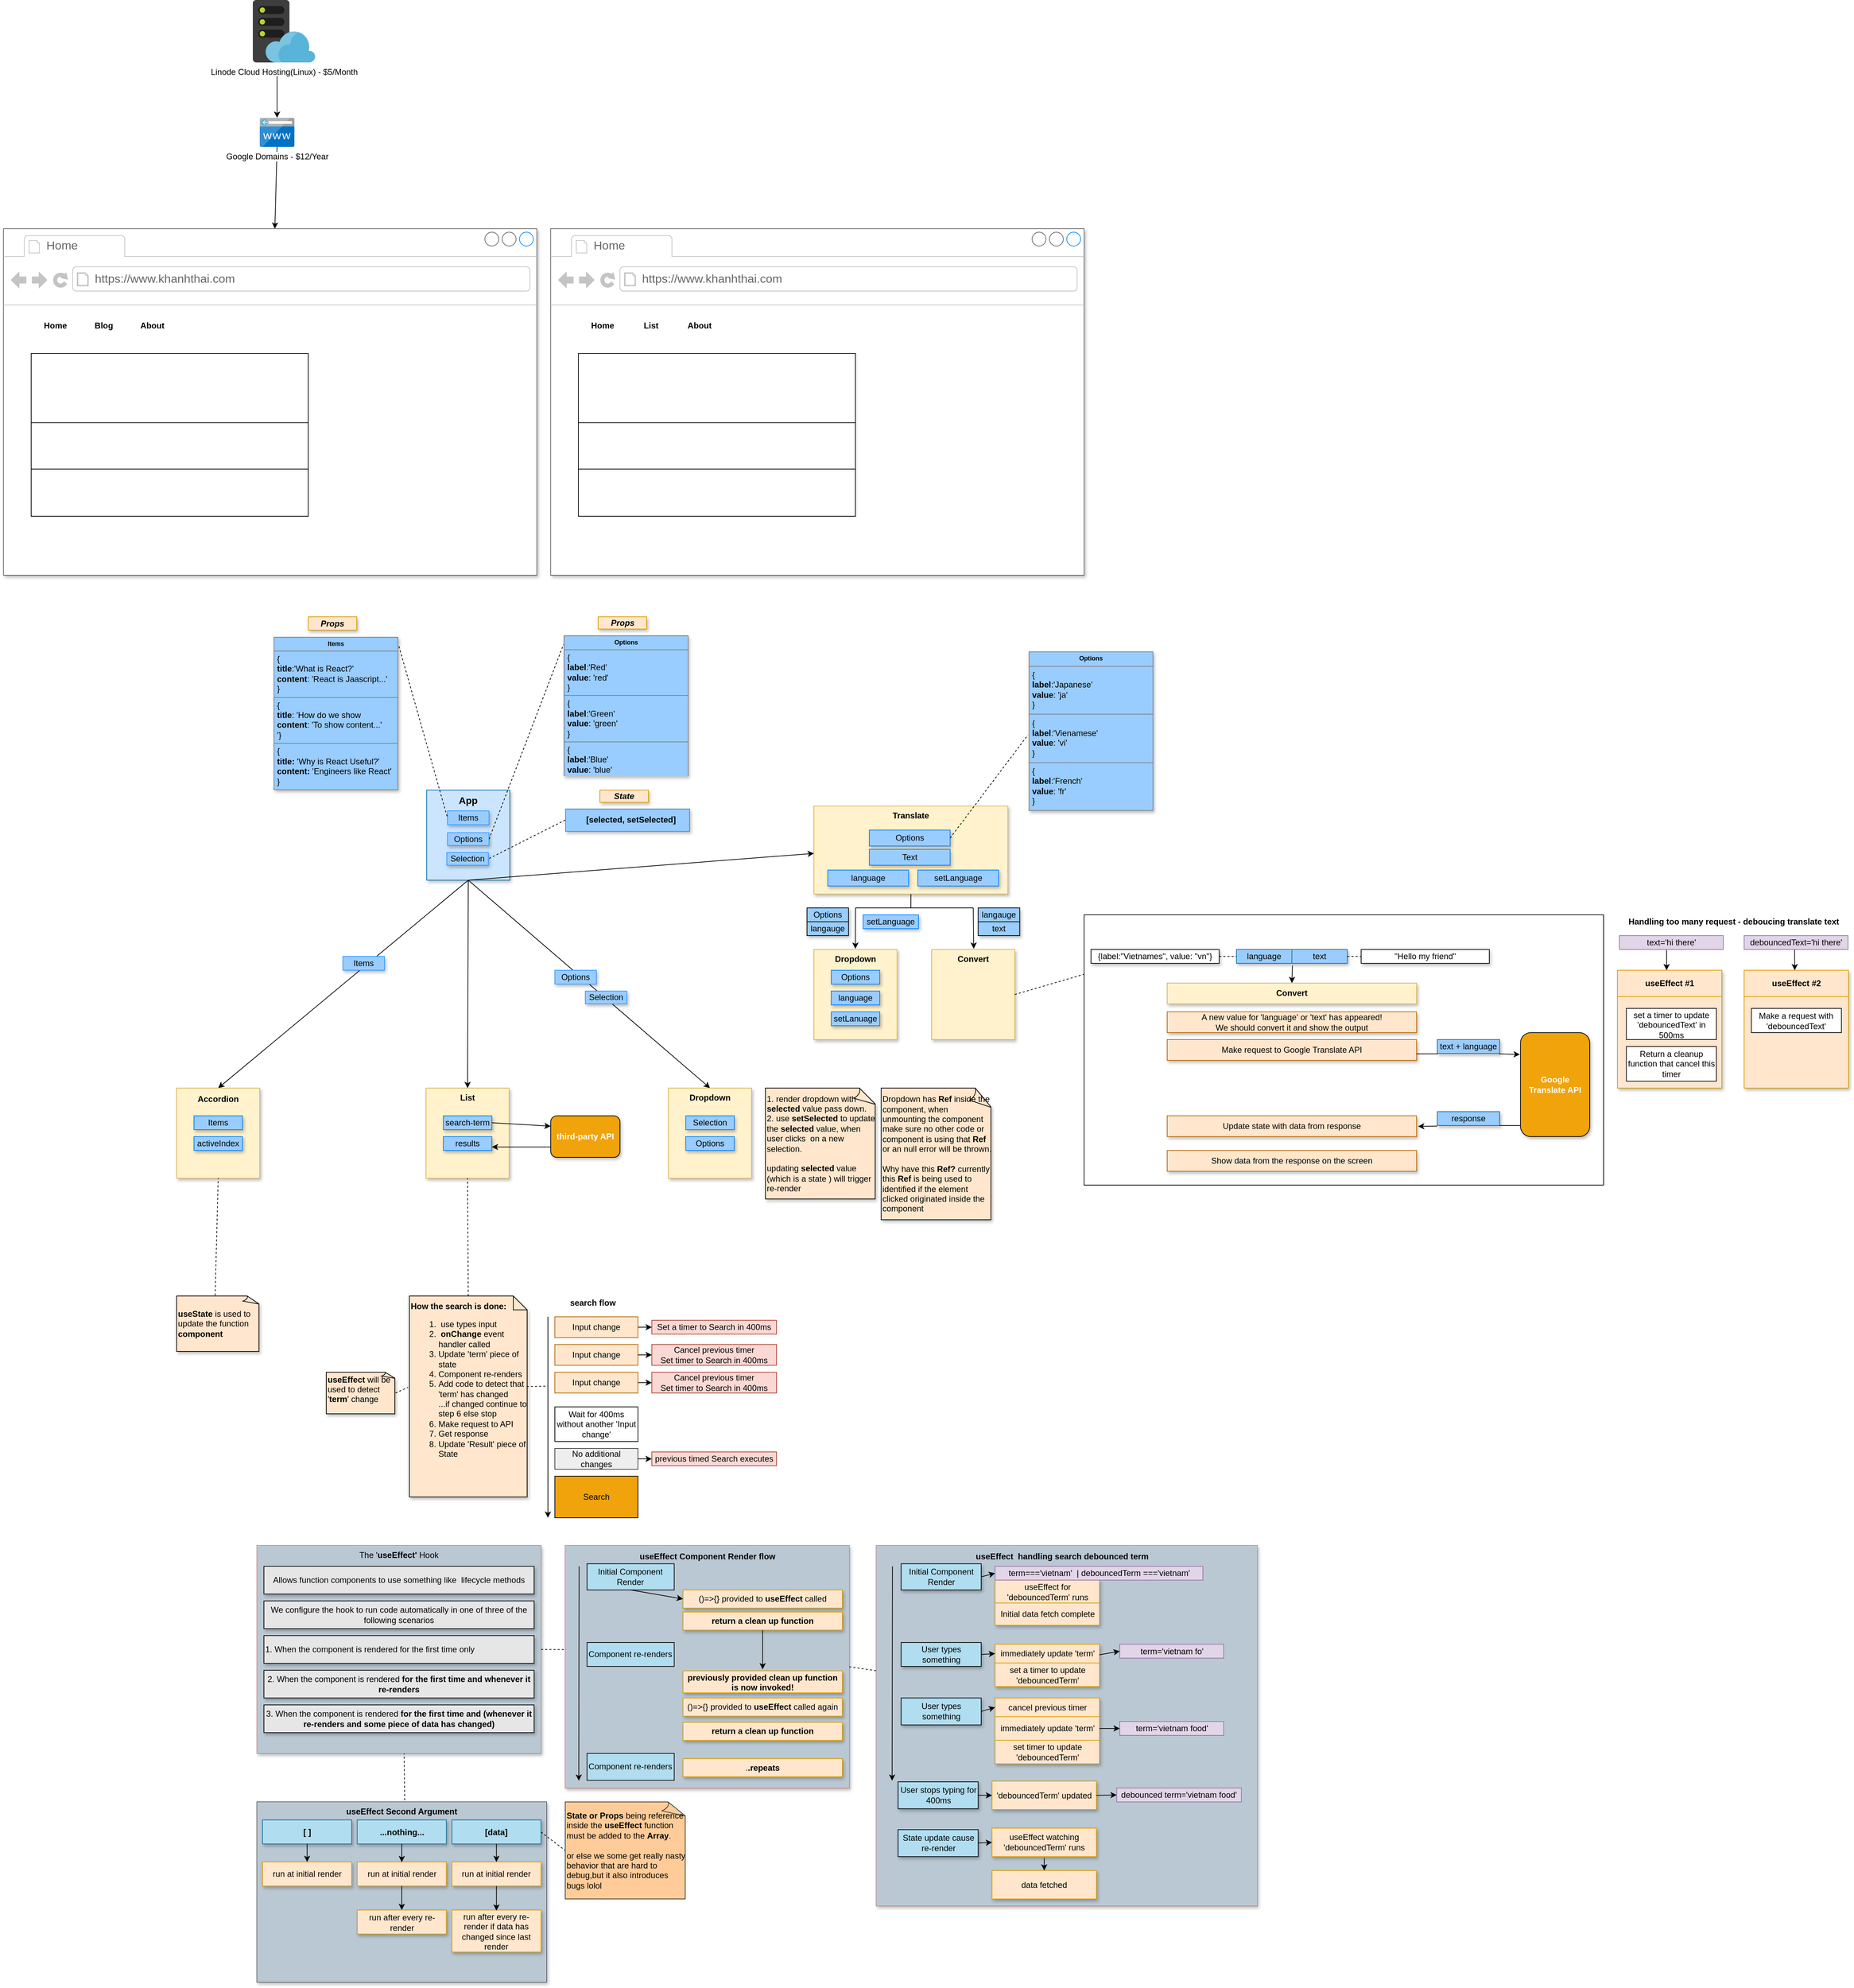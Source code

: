 <mxfile version="14.2.2" type="github" pages="3">
  <diagram id="-8Po2za0VV15nlukF8d9" name="Page-1">
    <mxGraphModel dx="2324" dy="2991" grid="1" gridSize="10" guides="1" tooltips="1" connect="1" arrows="1" fold="1" page="1" pageScale="1" pageWidth="850" pageHeight="1100" math="0" shadow="0">
      <root>
        <mxCell id="0" />
        <mxCell id="1" parent="0" />
        <mxCell id="Qjcu9ngS-nQKVBeOm4ey-126" value="" style="shape=table;html=1;whiteSpace=wrap;startSize=0;container=1;collapsible=0;childLayout=tableLayout;" vertex="1" parent="1">
          <mxGeometry x="1120" y="-730" width="750" height="390" as="geometry" />
        </mxCell>
        <mxCell id="Qjcu9ngS-nQKVBeOm4ey-127" value="" style="shape=partialRectangle;html=1;whiteSpace=wrap;collapsible=0;dropTarget=0;pointerEvents=0;fillColor=none;top=0;left=0;bottom=0;right=0;points=[[0,0.5],[1,0.5]];portConstraint=eastwest;" vertex="1" parent="Qjcu9ngS-nQKVBeOm4ey-126">
          <mxGeometry width="750" height="390" as="geometry" />
        </mxCell>
        <mxCell id="Qjcu9ngS-nQKVBeOm4ey-128" value="" style="shape=partialRectangle;html=1;whiteSpace=wrap;connectable=0;overflow=hidden;fillColor=none;top=0;left=0;bottom=0;right=0;" vertex="1" parent="Qjcu9ngS-nQKVBeOm4ey-127">
          <mxGeometry width="750" height="390" as="geometry" />
        </mxCell>
        <mxCell id="C3cHuOe90c1Z_wrDlrV1-6" value="" style="endArrow=classic;html=1;fontColor=#FF66B3;exitX=0.5;exitY=1;exitDx=0;exitDy=0;entryX=0.5;entryY=0;entryDx=0;entryDy=0;" parent="1" source="C3cHuOe90c1Z_wrDlrV1-1" target="C3cHuOe90c1Z_wrDlrV1-5" edge="1">
          <mxGeometry width="50" height="50" relative="1" as="geometry">
            <mxPoint x="450" y="-670" as="sourcePoint" />
            <mxPoint x="500" y="-720" as="targetPoint" />
          </mxGeometry>
        </mxCell>
        <mxCell id="C3cHuOe90c1Z_wrDlrV1-11" value="Items" style="rounded=0;whiteSpace=wrap;html=1;shadow=1;glass=0;fillColor=#99CCFF;strokeColor=#3399FF;" parent="1" vertex="1">
          <mxGeometry x="50" y="-670" width="60" height="20" as="geometry" />
        </mxCell>
        <mxCell id="C3cHuOe90c1Z_wrDlrV1-236" value="" style="group" parent="1" vertex="1" connectable="0">
          <mxGeometry x="-190" y="-480" width="120" height="130" as="geometry" />
        </mxCell>
        <mxCell id="C3cHuOe90c1Z_wrDlrV1-5" value="&lt;div&gt;&lt;b&gt;Accordion&lt;/b&gt;&lt;font style=&quot;font-size: 14px&quot;&gt;&lt;br&gt;&lt;/font&gt;&lt;/div&gt;&lt;div&gt;&lt;br&gt;&lt;font style=&quot;font-size: 14px&quot;&gt;&lt;/font&gt;&lt;/div&gt;" style="rounded=0;whiteSpace=wrap;html=1;fillColor=#fff2cc;strokeColor=#d6b656;shadow=1;glass=0;verticalAlign=top;" parent="C3cHuOe90c1Z_wrDlrV1-236" vertex="1">
          <mxGeometry width="120" height="130" as="geometry" />
        </mxCell>
        <mxCell id="C3cHuOe90c1Z_wrDlrV1-12" value="Items" style="rounded=0;whiteSpace=wrap;html=1;shadow=1;glass=0;fillColor=#99CCFF;strokeColor=#007FFF;" parent="C3cHuOe90c1Z_wrDlrV1-236" vertex="1">
          <mxGeometry x="25" y="40" width="70" height="20" as="geometry" />
        </mxCell>
        <mxCell id="C3cHuOe90c1Z_wrDlrV1-235" value="activeIndex" style="rounded=0;whiteSpace=wrap;html=1;shadow=1;glass=0;fillColor=#99CCFF;strokeColor=#007FFF;" parent="C3cHuOe90c1Z_wrDlrV1-236" vertex="1">
          <mxGeometry x="25" y="70" width="70" height="20" as="geometry" />
        </mxCell>
        <mxCell id="C3cHuOe90c1Z_wrDlrV1-246" value="" style="group" parent="1" vertex="1" connectable="0">
          <mxGeometry x="170" y="-480" width="120" height="130" as="geometry" />
        </mxCell>
        <mxCell id="C3cHuOe90c1Z_wrDlrV1-247" value="&lt;b&gt;List&lt;/b&gt;" style="rounded=0;whiteSpace=wrap;html=1;fillColor=#fff2cc;strokeColor=#d6b656;shadow=1;glass=0;verticalAlign=top;" parent="C3cHuOe90c1Z_wrDlrV1-246" vertex="1">
          <mxGeometry width="120" height="130" as="geometry" />
        </mxCell>
        <mxCell id="C3cHuOe90c1Z_wrDlrV1-248" value="search-term" style="rounded=0;whiteSpace=wrap;html=1;shadow=1;glass=0;fillColor=#99CCFF;strokeColor=#007FFF;" parent="C3cHuOe90c1Z_wrDlrV1-246" vertex="1">
          <mxGeometry x="25" y="40" width="70" height="20" as="geometry" />
        </mxCell>
        <mxCell id="C3cHuOe90c1Z_wrDlrV1-249" value="results" style="rounded=0;whiteSpace=wrap;html=1;shadow=1;glass=0;fillColor=#99CCFF;strokeColor=#007FFF;" parent="C3cHuOe90c1Z_wrDlrV1-246" vertex="1">
          <mxGeometry x="25" y="70" width="70" height="20" as="geometry" />
        </mxCell>
        <mxCell id="C3cHuOe90c1Z_wrDlrV1-256" value="" style="endArrow=classic;html=1;fontSize=9;fontColor=#000000;exitX=0.5;exitY=1;exitDx=0;exitDy=0;entryX=0.5;entryY=0;entryDx=0;entryDy=0;" parent="1" source="C3cHuOe90c1Z_wrDlrV1-1" target="C3cHuOe90c1Z_wrDlrV1-247" edge="1">
          <mxGeometry width="50" height="50" relative="1" as="geometry">
            <mxPoint x="460" y="-630" as="sourcePoint" />
            <mxPoint x="510" y="-680" as="targetPoint" />
          </mxGeometry>
        </mxCell>
        <mxCell id="C3cHuOe90c1Z_wrDlrV1-257" value="&lt;div style=&quot;font-size: 12px&quot; align=&quot;center&quot;&gt;&lt;b&gt;third-party API&lt;br&gt;&lt;/b&gt;&lt;/div&gt;" style="rounded=1;whiteSpace=wrap;html=1;shadow=1;glass=0;sketch=0;fillColor=#f0a30a;fontSize=9;align=center;fontColor=#ffffff;" parent="1" vertex="1">
          <mxGeometry x="350" y="-440" width="100" height="60" as="geometry" />
        </mxCell>
        <mxCell id="C3cHuOe90c1Z_wrDlrV1-258" value="" style="endArrow=classic;html=1;fontSize=9;fontColor=#000000;exitX=1;exitY=0.5;exitDx=0;exitDy=0;entryX=0;entryY=0.25;entryDx=0;entryDy=0;" parent="1" source="C3cHuOe90c1Z_wrDlrV1-248" target="C3cHuOe90c1Z_wrDlrV1-257" edge="1">
          <mxGeometry width="50" height="50" relative="1" as="geometry">
            <mxPoint x="410" y="-410" as="sourcePoint" />
            <mxPoint x="460" y="-460" as="targetPoint" />
          </mxGeometry>
        </mxCell>
        <mxCell id="C3cHuOe90c1Z_wrDlrV1-259" value="" style="endArrow=classic;html=1;fontSize=9;fontColor=#000000;exitX=0;exitY=0.75;exitDx=0;exitDy=0;entryX=1;entryY=0.75;entryDx=0;entryDy=0;" parent="1" source="C3cHuOe90c1Z_wrDlrV1-257" target="C3cHuOe90c1Z_wrDlrV1-249" edge="1">
          <mxGeometry width="50" height="50" relative="1" as="geometry">
            <mxPoint x="410" y="-410" as="sourcePoint" />
            <mxPoint x="460" y="-460" as="targetPoint" />
          </mxGeometry>
        </mxCell>
        <mxCell id="C3cHuOe90c1Z_wrDlrV1-263" value="" style="endArrow=none;dashed=1;html=1;fontSize=9;fontColor=#000000;exitX=0.463;exitY=-0.009;exitDx=0;exitDy=0;exitPerimeter=0;entryX=0.5;entryY=1;entryDx=0;entryDy=0;" parent="1" source="C3cHuOe90c1Z_wrDlrV1-264" target="C3cHuOe90c1Z_wrDlrV1-5" edge="1">
          <mxGeometry width="50" height="50" relative="1" as="geometry">
            <mxPoint x="75.68" y="-300.6" as="sourcePoint" />
            <mxPoint x="200" y="-300" as="targetPoint" />
          </mxGeometry>
        </mxCell>
        <mxCell id="C3cHuOe90c1Z_wrDlrV1-264" value="&lt;font style=&quot;font-size: 12px&quot;&gt;&lt;b&gt;useState&lt;/b&gt; is used to update the function &lt;b&gt;component&lt;/b&gt;&lt;/font&gt;" style="whiteSpace=wrap;html=1;shape=mxgraph.basic.document;rounded=0;shadow=1;glass=0;sketch=0;strokeColor=#000000;fillColor=#FFE6CC;gradientColor=none;fontSize=9;fontColor=#000000;align=left;" parent="1" vertex="1">
          <mxGeometry x="-190" y="-180" width="120" height="80" as="geometry" />
        </mxCell>
        <mxCell id="C3cHuOe90c1Z_wrDlrV1-265" value="&lt;div style=&quot;font-size: 12px&quot; align=&quot;left&quot;&gt;&lt;font style=&quot;font-size: 12px&quot;&gt;&lt;b&gt;How the search is done:&lt;/b&gt;&lt;/font&gt;&lt;/div&gt;&lt;div style=&quot;font-size: 12px&quot; align=&quot;left&quot;&gt;&lt;ol&gt;&lt;li&gt;&lt;font style=&quot;font-size: 12px&quot;&gt;&lt;font style=&quot;font-size: 12px&quot;&gt;&lt;b&gt;&amp;nbsp;&lt;/b&gt;use types input&lt;/font&gt;&lt;/font&gt;&lt;/li&gt;&lt;li&gt;&lt;font style=&quot;font-size: 12px&quot;&gt;&amp;nbsp;&lt;b&gt;onChange &lt;/b&gt;event handler called&lt;/font&gt;&lt;/li&gt;&lt;li&gt;&lt;font style=&quot;font-size: 12px&quot;&gt;Update &#39;term&#39; piece of state&lt;/font&gt;&lt;/li&gt;&lt;li&gt;&lt;font style=&quot;font-size: 12px&quot;&gt;Component re-renders&lt;/font&gt;&lt;/li&gt;&lt;li&gt;&lt;font style=&quot;font-size: 12px&quot;&gt;Add code to detect that &#39;term&#39; has changed&lt;br&gt;...if changed continue to step 6 else stop&lt;/font&gt;&lt;/li&gt;&lt;li&gt;&lt;font style=&quot;font-size: 12px&quot;&gt;Make request to API&lt;/font&gt;&lt;/li&gt;&lt;li&gt;&lt;font style=&quot;font-size: 12px&quot;&gt;Get response&lt;/font&gt;&lt;/li&gt;&lt;li&gt;&lt;font style=&quot;font-size: 12px&quot;&gt;Update &#39;Result&#39; piece of State &lt;br&gt;&lt;/font&gt;&lt;/li&gt;&lt;/ol&gt;&lt;/div&gt;&lt;div style=&quot;font-size: 12px&quot; align=&quot;left&quot;&gt;&lt;font style=&quot;font-size: 12px&quot;&gt;&lt;br&gt;&lt;/font&gt;&lt;/div&gt;&lt;div align=&quot;left&quot;&gt;&lt;font style=&quot;font-size: 9px&quot;&gt;&lt;b&gt;&lt;br&gt;&lt;/b&gt;&lt;/font&gt;&lt;/div&gt;&lt;div align=&quot;left&quot;&gt;&lt;font style=&quot;font-size: 9px&quot;&gt;&lt;br&gt;&lt;/font&gt;&lt;/div&gt;" style="shape=note;size=20;whiteSpace=wrap;html=1;rounded=0;shadow=1;glass=0;sketch=0;strokeColor=#000000;fillColor=#FFE6CC;gradientColor=none;fontSize=9;fontColor=#000000;align=left;" parent="1" vertex="1">
          <mxGeometry x="146" y="-180" width="170" height="290" as="geometry" />
        </mxCell>
        <mxCell id="C3cHuOe90c1Z_wrDlrV1-266" value="" style="endArrow=none;dashed=1;html=1;fontSize=9;fontColor=#000000;entryX=0.5;entryY=1;entryDx=0;entryDy=0;exitX=0.5;exitY=0;exitDx=0;exitDy=0;exitPerimeter=0;" parent="1" source="C3cHuOe90c1Z_wrDlrV1-265" target="C3cHuOe90c1Z_wrDlrV1-247" edge="1">
          <mxGeometry width="50" height="50" relative="1" as="geometry">
            <mxPoint x="150" y="-250" as="sourcePoint" />
            <mxPoint x="200" y="-300" as="targetPoint" />
          </mxGeometry>
        </mxCell>
        <mxCell id="C3cHuOe90c1Z_wrDlrV1-267" value="&lt;div style=&quot;font-size: 12px&quot;&gt;&lt;b&gt;useEffect&lt;/b&gt; will be used to detect &#39;&lt;b&gt;term&lt;/b&gt;&#39; change&lt;/div&gt;&lt;div&gt;&lt;br&gt; &lt;/div&gt;" style="whiteSpace=wrap;html=1;shape=mxgraph.basic.document;rounded=0;shadow=1;glass=0;sketch=0;strokeColor=#000000;fillColor=#FFE6CC;gradientColor=none;fontSize=9;fontColor=#000000;align=left;" parent="1" vertex="1">
          <mxGeometry x="26" y="-70" width="100" height="60" as="geometry" />
        </mxCell>
        <mxCell id="C3cHuOe90c1Z_wrDlrV1-269" value="" style="endArrow=none;dashed=1;html=1;fontSize=9;fontColor=#000000;exitX=1;exitY=0.5;exitDx=0;exitDy=0;exitPerimeter=0;entryX=-0.01;entryY=0.454;entryDx=0;entryDy=0;entryPerimeter=0;" parent="1" source="C3cHuOe90c1Z_wrDlrV1-267" target="C3cHuOe90c1Z_wrDlrV1-265" edge="1">
          <mxGeometry width="50" height="50" relative="1" as="geometry">
            <mxPoint x="96" as="sourcePoint" />
            <mxPoint x="106" y="-50" as="targetPoint" />
          </mxGeometry>
        </mxCell>
        <mxCell id="C3cHuOe90c1Z_wrDlrV1-317" value="" style="group" parent="1" vertex="1" connectable="0">
          <mxGeometry x="-74" y="180" width="410" height="300" as="geometry" />
        </mxCell>
        <mxCell id="C3cHuOe90c1Z_wrDlrV1-314" value="" style="shape=table;html=1;whiteSpace=wrap;startSize=0;container=1;collapsible=0;childLayout=tableLayout;fillColor=#f8cecc;shadow=1;strokeColor=#b85450;" parent="C3cHuOe90c1Z_wrDlrV1-317" vertex="1">
          <mxGeometry width="410" height="300" as="geometry" />
        </mxCell>
        <mxCell id="C3cHuOe90c1Z_wrDlrV1-315" value="" style="shape=partialRectangle;html=1;whiteSpace=wrap;collapsible=0;dropTarget=0;pointerEvents=0;fillColor=#bac8d3;top=0;left=0;bottom=0;right=0;points=[[0,0.5],[1,0.5]];portConstraint=eastwest;strokeColor=#23445d;verticalAlign=top;" parent="C3cHuOe90c1Z_wrDlrV1-314" vertex="1">
          <mxGeometry width="410" height="300" as="geometry" />
        </mxCell>
        <mxCell id="C3cHuOe90c1Z_wrDlrV1-316" value="&lt;div&gt;The &#39;&lt;b&gt;useEffect&#39; &lt;/b&gt;Hook&lt;br&gt;&lt;/div&gt;&lt;div&gt;&lt;/div&gt;" style="shape=partialRectangle;html=1;whiteSpace=wrap;connectable=0;overflow=hidden;fillColor=none;top=0;left=0;bottom=0;right=0;verticalAlign=top;" parent="C3cHuOe90c1Z_wrDlrV1-315" vertex="1">
          <mxGeometry width="410" height="300" as="geometry" />
        </mxCell>
        <mxCell id="C3cHuOe90c1Z_wrDlrV1-288" value="" style="shape=table;html=1;whiteSpace=wrap;startSize=0;container=1;collapsible=0;childLayout=tableLayout;fillColor=#E6E6E6;shadow=1;" parent="C3cHuOe90c1Z_wrDlrV1-317" vertex="1">
          <mxGeometry x="10" y="30" width="390" height="40" as="geometry" />
        </mxCell>
        <mxCell id="C3cHuOe90c1Z_wrDlrV1-289" value="" style="shape=partialRectangle;html=1;whiteSpace=wrap;collapsible=0;dropTarget=0;pointerEvents=0;fillColor=none;top=0;left=0;bottom=0;right=0;points=[[0,0.5],[1,0.5]];portConstraint=eastwest;" parent="C3cHuOe90c1Z_wrDlrV1-288" vertex="1">
          <mxGeometry width="390" height="40" as="geometry" />
        </mxCell>
        <mxCell id="C3cHuOe90c1Z_wrDlrV1-290" value="&lt;div&gt;Allows function components to use something like&amp;nbsp; lifecycle methods&lt;br&gt;&lt;/div&gt;&lt;div&gt;&lt;/div&gt;" style="shape=partialRectangle;html=1;whiteSpace=wrap;connectable=0;overflow=hidden;fillColor=none;top=0;left=0;bottom=0;right=0;" parent="C3cHuOe90c1Z_wrDlrV1-289" vertex="1">
          <mxGeometry width="390" height="40" as="geometry" />
        </mxCell>
        <mxCell id="C3cHuOe90c1Z_wrDlrV1-294" value="" style="shape=table;html=1;whiteSpace=wrap;startSize=0;container=1;collapsible=0;childLayout=tableLayout;fillColor=#E6E6E6;shadow=1;" parent="C3cHuOe90c1Z_wrDlrV1-317" vertex="1">
          <mxGeometry x="10" y="80" width="390" height="40" as="geometry" />
        </mxCell>
        <mxCell id="C3cHuOe90c1Z_wrDlrV1-295" value="" style="shape=partialRectangle;html=1;whiteSpace=wrap;collapsible=0;dropTarget=0;pointerEvents=0;fillColor=none;top=0;left=0;bottom=0;right=0;points=[[0,0.5],[1,0.5]];portConstraint=eastwest;" parent="C3cHuOe90c1Z_wrDlrV1-294" vertex="1">
          <mxGeometry width="390" height="40" as="geometry" />
        </mxCell>
        <mxCell id="C3cHuOe90c1Z_wrDlrV1-296" value="We configure the hook to run code automatically in one of three of the following scenarios" style="shape=partialRectangle;html=1;whiteSpace=wrap;connectable=0;overflow=hidden;fillColor=none;top=0;left=0;bottom=0;right=0;" parent="C3cHuOe90c1Z_wrDlrV1-295" vertex="1">
          <mxGeometry width="390" height="40" as="geometry" />
        </mxCell>
        <mxCell id="C3cHuOe90c1Z_wrDlrV1-297" value="" style="shape=table;html=1;whiteSpace=wrap;startSize=0;container=1;collapsible=0;childLayout=tableLayout;fillColor=#E6E6E6;shadow=1;" parent="C3cHuOe90c1Z_wrDlrV1-317" vertex="1">
          <mxGeometry x="10" y="130" width="390" height="40" as="geometry" />
        </mxCell>
        <mxCell id="C3cHuOe90c1Z_wrDlrV1-298" value="" style="shape=partialRectangle;html=1;whiteSpace=wrap;collapsible=0;dropTarget=0;pointerEvents=0;fillColor=none;top=0;left=0;bottom=0;right=0;points=[[0,0.5],[1,0.5]];portConstraint=eastwest;" parent="C3cHuOe90c1Z_wrDlrV1-297" vertex="1">
          <mxGeometry width="390" height="40" as="geometry" />
        </mxCell>
        <mxCell id="C3cHuOe90c1Z_wrDlrV1-299" value="&lt;div align=&quot;left&quot;&gt;1. When the component is rendered for the first time only&lt;/div&gt;" style="shape=partialRectangle;html=1;whiteSpace=wrap;connectable=0;overflow=hidden;fillColor=none;top=0;left=0;bottom=0;right=0;align=left;" parent="C3cHuOe90c1Z_wrDlrV1-298" vertex="1">
          <mxGeometry width="390" height="40" as="geometry" />
        </mxCell>
        <mxCell id="C3cHuOe90c1Z_wrDlrV1-307" value="" style="shape=table;html=1;whiteSpace=wrap;startSize=0;container=1;collapsible=0;childLayout=tableLayout;fillColor=#E6E6E6;shadow=1;" parent="C3cHuOe90c1Z_wrDlrV1-317" vertex="1">
          <mxGeometry x="10" y="180" width="390" height="40" as="geometry" />
        </mxCell>
        <mxCell id="C3cHuOe90c1Z_wrDlrV1-308" value="" style="shape=partialRectangle;html=1;whiteSpace=wrap;collapsible=0;dropTarget=0;pointerEvents=0;fillColor=none;top=0;left=0;bottom=0;right=0;points=[[0,0.5],[1,0.5]];portConstraint=eastwest;" parent="C3cHuOe90c1Z_wrDlrV1-307" vertex="1">
          <mxGeometry width="390" height="40" as="geometry" />
        </mxCell>
        <mxCell id="C3cHuOe90c1Z_wrDlrV1-309" value="2. When the component is rendered &lt;b&gt;for&lt;/b&gt; &lt;b&gt;the first time and whenever it re-renders &lt;/b&gt;" style="shape=partialRectangle;html=1;whiteSpace=wrap;connectable=0;overflow=hidden;fillColor=none;top=0;left=0;bottom=0;right=0;" parent="C3cHuOe90c1Z_wrDlrV1-308" vertex="1">
          <mxGeometry width="390" height="40" as="geometry" />
        </mxCell>
        <mxCell id="C3cHuOe90c1Z_wrDlrV1-310" value="" style="shape=table;html=1;whiteSpace=wrap;startSize=0;container=1;collapsible=0;childLayout=tableLayout;fillColor=#E6E6E6;shadow=1;" parent="C3cHuOe90c1Z_wrDlrV1-317" vertex="1">
          <mxGeometry x="10" y="230" width="390" height="40" as="geometry" />
        </mxCell>
        <mxCell id="C3cHuOe90c1Z_wrDlrV1-311" value="" style="shape=partialRectangle;html=1;whiteSpace=wrap;collapsible=0;dropTarget=0;pointerEvents=0;fillColor=none;top=0;left=0;bottom=0;right=0;points=[[0,0.5],[1,0.5]];portConstraint=eastwest;" parent="C3cHuOe90c1Z_wrDlrV1-310" vertex="1">
          <mxGeometry width="390" height="40" as="geometry" />
        </mxCell>
        <mxCell id="C3cHuOe90c1Z_wrDlrV1-312" value="3. When the component is rendered &lt;b&gt;for the first time and (whenever it re-renders and some piece of data has changed)&lt;/b&gt;" style="shape=partialRectangle;html=1;whiteSpace=wrap;connectable=0;overflow=hidden;fillColor=none;top=0;left=0;bottom=0;right=0;" parent="C3cHuOe90c1Z_wrDlrV1-311" vertex="1">
          <mxGeometry width="390" height="40" as="geometry" />
        </mxCell>
        <mxCell id="lFvOslzJAQaV-QPwmBwl-3" value="Input change" style="rounded=0;whiteSpace=wrap;html=1;strokeColor=#b46504;fillColor=#FFE6CC;" parent="1" vertex="1">
          <mxGeometry x="356" y="-150" width="120" height="30" as="geometry" />
        </mxCell>
        <mxCell id="lFvOslzJAQaV-QPwmBwl-4" value="Input change" style="rounded=0;whiteSpace=wrap;html=1;strokeColor=#b46504;fillColor=#FFE6CC;" parent="1" vertex="1">
          <mxGeometry x="356" y="-110" width="120" height="30" as="geometry" />
        </mxCell>
        <mxCell id="lFvOslzJAQaV-QPwmBwl-5" value="Input change" style="rounded=0;whiteSpace=wrap;html=1;strokeColor=#b46504;fillColor=#FFE6CC;" parent="1" vertex="1">
          <mxGeometry x="356" y="-70" width="120" height="30" as="geometry" />
        </mxCell>
        <mxCell id="lFvOslzJAQaV-QPwmBwl-7" value="" style="endArrow=classic;html=1;" parent="1" edge="1">
          <mxGeometry width="50" height="50" relative="1" as="geometry">
            <mxPoint x="346" y="-150" as="sourcePoint" />
            <mxPoint x="346" y="140" as="targetPoint" />
          </mxGeometry>
        </mxCell>
        <mxCell id="lFvOslzJAQaV-QPwmBwl-8" value="Wait for 400ms without another &#39;Input change&#39;" style="rounded=0;whiteSpace=wrap;html=1;fillColor=none;" parent="1" vertex="1">
          <mxGeometry x="356" y="-20" width="120" height="50" as="geometry" />
        </mxCell>
        <mxCell id="lFvOslzJAQaV-QPwmBwl-9" value="No additional changes" style="rounded=0;whiteSpace=wrap;html=1;fillColor=#eeeeee;strokeColor=#36393d;" parent="1" vertex="1">
          <mxGeometry x="356" y="40" width="120" height="30" as="geometry" />
        </mxCell>
        <mxCell id="lFvOslzJAQaV-QPwmBwl-10" value="Search" style="rounded=0;whiteSpace=wrap;html=1;fillColor=#F0A30A;" parent="1" vertex="1">
          <mxGeometry x="356" y="80" width="120" height="60" as="geometry" />
        </mxCell>
        <mxCell id="lFvOslzJAQaV-QPwmBwl-11" value="&lt;b&gt;search flow&lt;/b&gt;" style="text;html=1;strokeColor=none;fillColor=none;align=center;verticalAlign=middle;whiteSpace=wrap;rounded=0;" parent="1" vertex="1">
          <mxGeometry x="356" y="-180" width="110" height="20" as="geometry" />
        </mxCell>
        <mxCell id="lFvOslzJAQaV-QPwmBwl-12" value="" style="endArrow=none;dashed=1;html=1;exitX=0.996;exitY=0.451;exitDx=0;exitDy=0;exitPerimeter=0;" parent="1" source="C3cHuOe90c1Z_wrDlrV1-265" edge="1">
          <mxGeometry width="50" height="50" relative="1" as="geometry">
            <mxPoint x="286" y="-10" as="sourcePoint" />
            <mxPoint x="346" y="-50" as="targetPoint" />
          </mxGeometry>
        </mxCell>
        <mxCell id="lFvOslzJAQaV-QPwmBwl-13" value="Set a timer to Search in 400ms" style="rounded=0;whiteSpace=wrap;html=1;strokeColor=#ae4132;fillColor=#fad9d5;" parent="1" vertex="1">
          <mxGeometry x="496" y="-145" width="180" height="20" as="geometry" />
        </mxCell>
        <mxCell id="lFvOslzJAQaV-QPwmBwl-16" value="" style="endArrow=classic;html=1;exitX=1;exitY=0.5;exitDx=0;exitDy=0;entryX=0;entryY=0.5;entryDx=0;entryDy=0;" parent="1" source="lFvOslzJAQaV-QPwmBwl-3" target="lFvOslzJAQaV-QPwmBwl-13" edge="1">
          <mxGeometry width="50" height="50" relative="1" as="geometry">
            <mxPoint x="556" y="-40" as="sourcePoint" />
            <mxPoint x="606" y="-90" as="targetPoint" />
          </mxGeometry>
        </mxCell>
        <mxCell id="lFvOslzJAQaV-QPwmBwl-17" value="&lt;div&gt;Cancel previous timer&lt;/div&gt;&lt;div&gt;Set timer to Search in 400ms&lt;br&gt;&lt;/div&gt;" style="rounded=0;whiteSpace=wrap;html=1;strokeColor=#ae4132;fillColor=#fad9d5;" parent="1" vertex="1">
          <mxGeometry x="496" y="-110" width="180" height="30" as="geometry" />
        </mxCell>
        <mxCell id="lFvOslzJAQaV-QPwmBwl-18" value="&lt;div&gt;Cancel previous timer&lt;/div&gt;&lt;div&gt;Set timer to Search in 400ms&lt;br&gt;&lt;/div&gt;" style="rounded=0;whiteSpace=wrap;html=1;strokeColor=#ae4132;fillColor=#fad9d5;" parent="1" vertex="1">
          <mxGeometry x="496" y="-70" width="180" height="30" as="geometry" />
        </mxCell>
        <mxCell id="lFvOslzJAQaV-QPwmBwl-19" value="" style="endArrow=classic;html=1;exitX=1;exitY=0.5;exitDx=0;exitDy=0;entryX=0;entryY=0.5;entryDx=0;entryDy=0;" parent="1" source="lFvOslzJAQaV-QPwmBwl-4" target="lFvOslzJAQaV-QPwmBwl-17" edge="1">
          <mxGeometry width="50" height="50" relative="1" as="geometry">
            <mxPoint x="556" y="30" as="sourcePoint" />
            <mxPoint x="606" y="-20" as="targetPoint" />
          </mxGeometry>
        </mxCell>
        <mxCell id="lFvOslzJAQaV-QPwmBwl-20" value="" style="endArrow=classic;html=1;exitX=1;exitY=0.5;exitDx=0;exitDy=0;entryX=0;entryY=0.5;entryDx=0;entryDy=0;" parent="1" source="lFvOslzJAQaV-QPwmBwl-5" target="lFvOslzJAQaV-QPwmBwl-18" edge="1">
          <mxGeometry width="50" height="50" relative="1" as="geometry">
            <mxPoint x="556" y="30" as="sourcePoint" />
            <mxPoint x="606" y="-20" as="targetPoint" />
          </mxGeometry>
        </mxCell>
        <mxCell id="lFvOslzJAQaV-QPwmBwl-21" value="&lt;div&gt;previous timed Search executes&lt;br&gt;&lt;/div&gt;" style="rounded=0;whiteSpace=wrap;html=1;strokeColor=#ae4132;fillColor=#fad9d5;" parent="1" vertex="1">
          <mxGeometry x="496" y="45" width="180" height="20" as="geometry" />
        </mxCell>
        <mxCell id="lFvOslzJAQaV-QPwmBwl-22" value="" style="endArrow=classic;html=1;exitX=1;exitY=0.5;exitDx=0;exitDy=0;entryX=0;entryY=0.5;entryDx=0;entryDy=0;" parent="1" source="lFvOslzJAQaV-QPwmBwl-9" target="lFvOslzJAQaV-QPwmBwl-21" edge="1">
          <mxGeometry width="50" height="50" relative="1" as="geometry">
            <mxPoint x="556" y="30" as="sourcePoint" />
            <mxPoint x="606" y="-20" as="targetPoint" />
          </mxGeometry>
        </mxCell>
        <mxCell id="lFvOslzJAQaV-QPwmBwl-26" value="" style="group" parent="1" vertex="1" connectable="0">
          <mxGeometry x="-74" y="550" width="410" height="260" as="geometry" />
        </mxCell>
        <mxCell id="C3cHuOe90c1Z_wrDlrV1-321" value="" style="group" parent="lFvOslzJAQaV-QPwmBwl-26" vertex="1" connectable="0">
          <mxGeometry width="329.608" height="260" as="geometry" />
        </mxCell>
        <mxCell id="C3cHuOe90c1Z_wrDlrV1-322" value="" style="shape=table;html=1;whiteSpace=wrap;startSize=0;container=1;collapsible=0;childLayout=tableLayout;fillColor=#E6E6E6;shadow=1;" parent="C3cHuOe90c1Z_wrDlrV1-321" vertex="1">
          <mxGeometry width="418.039" height="260" as="geometry" />
        </mxCell>
        <mxCell id="C3cHuOe90c1Z_wrDlrV1-323" value="" style="shape=partialRectangle;html=1;whiteSpace=wrap;collapsible=0;dropTarget=0;pointerEvents=0;fillColor=#bac8d3;top=0;left=0;bottom=0;right=0;points=[[0,0.5],[1,0.5]];portConstraint=eastwest;strokeColor=#23445d;verticalAlign=top;" parent="C3cHuOe90c1Z_wrDlrV1-322" vertex="1">
          <mxGeometry width="418.039" height="260" as="geometry" />
        </mxCell>
        <mxCell id="C3cHuOe90c1Z_wrDlrV1-324" value="&lt;div&gt;&lt;b&gt;useEffect Second Argument&lt;/b&gt;&lt;br&gt;&lt;/div&gt;&lt;div&gt;&lt;/div&gt;" style="shape=partialRectangle;html=1;whiteSpace=wrap;connectable=0;overflow=hidden;fillColor=none;top=0;left=0;bottom=0;right=0;verticalAlign=top;" parent="C3cHuOe90c1Z_wrDlrV1-323" vertex="1">
          <mxGeometry width="418" height="260" as="geometry" />
        </mxCell>
        <mxCell id="C3cHuOe90c1Z_wrDlrV1-325" value="" style="shape=table;html=1;whiteSpace=wrap;startSize=0;container=1;collapsible=0;childLayout=tableLayout;fillColor=#b1ddf0;shadow=1;strokeColor=#10739e;" parent="C3cHuOe90c1Z_wrDlrV1-321" vertex="1">
          <mxGeometry x="8.039" y="26" width="128.627" height="34.667" as="geometry" />
        </mxCell>
        <mxCell id="C3cHuOe90c1Z_wrDlrV1-326" value="" style="shape=partialRectangle;html=1;whiteSpace=wrap;collapsible=0;dropTarget=0;pointerEvents=0;fillColor=none;top=0;left=0;bottom=0;right=0;points=[[0,0.5],[1,0.5]];portConstraint=eastwest;" parent="C3cHuOe90c1Z_wrDlrV1-325" vertex="1">
          <mxGeometry width="128.627" height="35" as="geometry" />
        </mxCell>
        <mxCell id="C3cHuOe90c1Z_wrDlrV1-327" value="&lt;div&gt;&lt;b&gt;[ ]&lt;br&gt;&lt;/b&gt;&lt;/div&gt;&lt;div&gt;&lt;/div&gt;" style="shape=partialRectangle;html=1;whiteSpace=wrap;connectable=0;overflow=hidden;fillColor=none;top=0;left=0;bottom=0;right=0;" parent="C3cHuOe90c1Z_wrDlrV1-326" vertex="1">
          <mxGeometry width="129" height="35" as="geometry" />
        </mxCell>
        <mxCell id="C3cHuOe90c1Z_wrDlrV1-340" value="" style="shape=table;html=1;whiteSpace=wrap;startSize=0;container=1;collapsible=0;childLayout=tableLayout;fillColor=#b1ddf0;shadow=1;strokeColor=#10739e;" parent="lFvOslzJAQaV-QPwmBwl-26" vertex="1">
          <mxGeometry x="144.706" y="26" width="128.627" height="34.667" as="geometry" />
        </mxCell>
        <mxCell id="C3cHuOe90c1Z_wrDlrV1-341" value="" style="shape=partialRectangle;html=1;whiteSpace=wrap;collapsible=0;dropTarget=0;pointerEvents=0;fillColor=none;top=0;left=0;bottom=0;right=0;points=[[0,0.5],[1,0.5]];portConstraint=eastwest;" parent="C3cHuOe90c1Z_wrDlrV1-340" vertex="1">
          <mxGeometry width="128.627" height="35" as="geometry" />
        </mxCell>
        <mxCell id="C3cHuOe90c1Z_wrDlrV1-342" value="&lt;div&gt;&lt;b&gt;...nothing...&lt;br&gt;&lt;/b&gt;&lt;/div&gt;&lt;div&gt;&lt;/div&gt;" style="shape=partialRectangle;html=1;whiteSpace=wrap;connectable=0;overflow=hidden;fillColor=none;top=0;left=0;bottom=0;right=0;" parent="C3cHuOe90c1Z_wrDlrV1-341" vertex="1">
          <mxGeometry width="129" height="35" as="geometry" />
        </mxCell>
        <mxCell id="C3cHuOe90c1Z_wrDlrV1-343" value="" style="shape=table;html=1;whiteSpace=wrap;startSize=0;container=1;collapsible=0;childLayout=tableLayout;fillColor=#b1ddf0;shadow=1;strokeColor=#10739e;" parent="lFvOslzJAQaV-QPwmBwl-26" vertex="1">
          <mxGeometry x="281.373" y="26" width="128.627" height="34.667" as="geometry" />
        </mxCell>
        <mxCell id="C3cHuOe90c1Z_wrDlrV1-344" value="" style="shape=partialRectangle;html=1;whiteSpace=wrap;collapsible=0;dropTarget=0;pointerEvents=0;fillColor=none;top=0;left=0;bottom=0;right=0;points=[[0,0.5],[1,0.5]];portConstraint=eastwest;" parent="C3cHuOe90c1Z_wrDlrV1-343" vertex="1">
          <mxGeometry width="128.627" height="35" as="geometry" />
        </mxCell>
        <mxCell id="C3cHuOe90c1Z_wrDlrV1-345" value="&lt;div&gt;&lt;b&gt;[data]&lt;br&gt;&lt;/b&gt;&lt;/div&gt;&lt;div&gt;&lt;/div&gt;" style="shape=partialRectangle;html=1;whiteSpace=wrap;connectable=0;overflow=hidden;fillColor=none;top=0;left=0;bottom=0;right=0;" parent="C3cHuOe90c1Z_wrDlrV1-344" vertex="1">
          <mxGeometry width="129" height="35" as="geometry" />
        </mxCell>
        <mxCell id="C3cHuOe90c1Z_wrDlrV1-346" value="" style="shape=table;html=1;whiteSpace=wrap;startSize=0;container=1;collapsible=0;childLayout=tableLayout;fillColor=#ffe6cc;shadow=1;strokeColor=#d79b00;" parent="lFvOslzJAQaV-QPwmBwl-26" vertex="1">
          <mxGeometry x="8.039" y="86.667" width="128.627" height="34.667" as="geometry" />
        </mxCell>
        <mxCell id="C3cHuOe90c1Z_wrDlrV1-347" value="" style="shape=partialRectangle;html=1;whiteSpace=wrap;collapsible=0;dropTarget=0;pointerEvents=0;fillColor=none;top=0;left=0;bottom=0;right=0;points=[[0,0.5],[1,0.5]];portConstraint=eastwest;" parent="C3cHuOe90c1Z_wrDlrV1-346" vertex="1">
          <mxGeometry width="128.627" height="35" as="geometry" />
        </mxCell>
        <mxCell id="C3cHuOe90c1Z_wrDlrV1-348" value="run at initial render" style="shape=partialRectangle;html=1;whiteSpace=wrap;connectable=0;overflow=hidden;fillColor=none;top=0;left=0;bottom=0;right=0;" parent="C3cHuOe90c1Z_wrDlrV1-347" vertex="1">
          <mxGeometry width="129" height="35" as="geometry" />
        </mxCell>
        <mxCell id="C3cHuOe90c1Z_wrDlrV1-352" value="" style="shape=table;html=1;whiteSpace=wrap;startSize=0;container=1;collapsible=0;childLayout=tableLayout;fillColor=#ffe6cc;shadow=1;strokeColor=#d79b00;" parent="lFvOslzJAQaV-QPwmBwl-26" vertex="1">
          <mxGeometry x="144.706" y="86.667" width="128.627" height="34.667" as="geometry" />
        </mxCell>
        <mxCell id="C3cHuOe90c1Z_wrDlrV1-353" value="" style="shape=partialRectangle;html=1;whiteSpace=wrap;collapsible=0;dropTarget=0;pointerEvents=0;fillColor=none;top=0;left=0;bottom=0;right=0;points=[[0,0.5],[1,0.5]];portConstraint=eastwest;" parent="C3cHuOe90c1Z_wrDlrV1-352" vertex="1">
          <mxGeometry width="128.627" height="35" as="geometry" />
        </mxCell>
        <mxCell id="C3cHuOe90c1Z_wrDlrV1-354" value="run at initial render" style="shape=partialRectangle;html=1;whiteSpace=wrap;connectable=0;overflow=hidden;fillColor=none;top=0;left=0;bottom=0;right=0;" parent="C3cHuOe90c1Z_wrDlrV1-353" vertex="1">
          <mxGeometry width="129" height="35" as="geometry" />
        </mxCell>
        <mxCell id="C3cHuOe90c1Z_wrDlrV1-355" value="" style="shape=table;html=1;whiteSpace=wrap;startSize=0;container=1;collapsible=0;childLayout=tableLayout;fillColor=#ffe6cc;shadow=1;strokeColor=#d79b00;" parent="lFvOslzJAQaV-QPwmBwl-26" vertex="1">
          <mxGeometry x="281.373" y="86.667" width="128.627" height="34.667" as="geometry" />
        </mxCell>
        <mxCell id="C3cHuOe90c1Z_wrDlrV1-356" value="" style="shape=partialRectangle;html=1;whiteSpace=wrap;collapsible=0;dropTarget=0;pointerEvents=0;fillColor=none;top=0;left=0;bottom=0;right=0;points=[[0,0.5],[1,0.5]];portConstraint=eastwest;" parent="C3cHuOe90c1Z_wrDlrV1-355" vertex="1">
          <mxGeometry width="128.627" height="35" as="geometry" />
        </mxCell>
        <mxCell id="C3cHuOe90c1Z_wrDlrV1-357" value="run at initial render" style="shape=partialRectangle;html=1;whiteSpace=wrap;connectable=0;overflow=hidden;fillColor=none;top=0;left=0;bottom=0;right=0;" parent="C3cHuOe90c1Z_wrDlrV1-356" vertex="1">
          <mxGeometry width="129" height="35" as="geometry" />
        </mxCell>
        <mxCell id="C3cHuOe90c1Z_wrDlrV1-358" value="" style="endArrow=classic;html=1;fontSize=9;fontColor=#000000;exitX=0.5;exitY=1;exitDx=0;exitDy=0;" parent="lFvOslzJAQaV-QPwmBwl-26" source="C3cHuOe90c1Z_wrDlrV1-325" target="C3cHuOe90c1Z_wrDlrV1-347" edge="1">
          <mxGeometry width="50" height="50" relative="1" as="geometry">
            <mxPoint x="160.784" y="138.667" as="sourcePoint" />
            <mxPoint x="200.98" y="95.333" as="targetPoint" />
          </mxGeometry>
        </mxCell>
        <mxCell id="C3cHuOe90c1Z_wrDlrV1-362" value="" style="endArrow=classic;html=1;fontSize=9;fontColor=#000000;exitX=0.5;exitY=1;exitDx=0;exitDy=0;entryX=0.5;entryY=0.008;entryDx=0;entryDy=0;entryPerimeter=0;" parent="lFvOslzJAQaV-QPwmBwl-26" source="C3cHuOe90c1Z_wrDlrV1-340" target="C3cHuOe90c1Z_wrDlrV1-353" edge="1">
          <mxGeometry width="50" height="50" relative="1" as="geometry">
            <mxPoint x="160.784" y="138.667" as="sourcePoint" />
            <mxPoint x="200.98" y="95.333" as="targetPoint" />
          </mxGeometry>
        </mxCell>
        <mxCell id="C3cHuOe90c1Z_wrDlrV1-363" value="" style="endArrow=classic;html=1;fontSize=9;fontColor=#000000;exitX=0.5;exitY=1;exitDx=0;exitDy=0;" parent="lFvOslzJAQaV-QPwmBwl-26" source="C3cHuOe90c1Z_wrDlrV1-343" target="C3cHuOe90c1Z_wrDlrV1-356" edge="1">
          <mxGeometry width="50" height="50" relative="1" as="geometry">
            <mxPoint x="353.725" y="78" as="sourcePoint" />
            <mxPoint x="393.922" y="34.667" as="targetPoint" />
          </mxGeometry>
        </mxCell>
        <mxCell id="C3cHuOe90c1Z_wrDlrV1-364" value="" style="shape=table;html=1;whiteSpace=wrap;startSize=0;container=1;collapsible=0;childLayout=tableLayout;fillColor=#ffe6cc;shadow=1;strokeColor=#d79b00;" parent="lFvOslzJAQaV-QPwmBwl-26" vertex="1">
          <mxGeometry x="144.706" y="156" width="128.627" height="34.667" as="geometry" />
        </mxCell>
        <mxCell id="C3cHuOe90c1Z_wrDlrV1-365" value="" style="shape=partialRectangle;html=1;whiteSpace=wrap;collapsible=0;dropTarget=0;pointerEvents=0;fillColor=none;top=0;left=0;bottom=0;right=0;points=[[0,0.5],[1,0.5]];portConstraint=eastwest;" parent="C3cHuOe90c1Z_wrDlrV1-364" vertex="1">
          <mxGeometry width="128.627" height="35" as="geometry" />
        </mxCell>
        <mxCell id="C3cHuOe90c1Z_wrDlrV1-366" value="run after every re-render" style="shape=partialRectangle;html=1;whiteSpace=wrap;connectable=0;overflow=hidden;fillColor=none;top=0;left=0;bottom=0;right=0;" parent="C3cHuOe90c1Z_wrDlrV1-365" vertex="1">
          <mxGeometry width="129" height="35" as="geometry" />
        </mxCell>
        <mxCell id="C3cHuOe90c1Z_wrDlrV1-367" value="" style="shape=table;html=1;whiteSpace=wrap;startSize=0;container=1;collapsible=0;childLayout=tableLayout;fillColor=#ffe6cc;shadow=1;strokeColor=#d79b00;" parent="lFvOslzJAQaV-QPwmBwl-26" vertex="1">
          <mxGeometry x="281.373" y="156" width="128.627" height="60.667" as="geometry" />
        </mxCell>
        <mxCell id="C3cHuOe90c1Z_wrDlrV1-368" value="" style="shape=partialRectangle;html=1;whiteSpace=wrap;collapsible=0;dropTarget=0;pointerEvents=0;fillColor=none;top=0;left=0;bottom=0;right=0;points=[[0,0.5],[1,0.5]];portConstraint=eastwest;" parent="C3cHuOe90c1Z_wrDlrV1-367" vertex="1">
          <mxGeometry width="128.627" height="61" as="geometry" />
        </mxCell>
        <mxCell id="C3cHuOe90c1Z_wrDlrV1-369" value="run after every re-render if data has changed since last render" style="shape=partialRectangle;html=1;whiteSpace=wrap;connectable=0;overflow=hidden;fillColor=none;top=0;left=0;bottom=0;right=0;" parent="C3cHuOe90c1Z_wrDlrV1-368" vertex="1">
          <mxGeometry width="129" height="61" as="geometry" />
        </mxCell>
        <mxCell id="C3cHuOe90c1Z_wrDlrV1-370" value="" style="endArrow=classic;html=1;fontSize=9;fontColor=#000000;exitX=0.5;exitY=1;exitDx=0;exitDy=0;" parent="lFvOslzJAQaV-QPwmBwl-26" source="C3cHuOe90c1Z_wrDlrV1-352" target="C3cHuOe90c1Z_wrDlrV1-365" edge="1">
          <mxGeometry width="50" height="50" relative="1" as="geometry">
            <mxPoint x="104.51" y="182" as="sourcePoint" />
            <mxPoint x="144.706" y="138.667" as="targetPoint" />
          </mxGeometry>
        </mxCell>
        <mxCell id="C3cHuOe90c1Z_wrDlrV1-371" value="" style="endArrow=classic;html=1;fontSize=9;fontColor=#000000;exitX=0.5;exitY=1;exitDx=0;exitDy=0;" parent="lFvOslzJAQaV-QPwmBwl-26" source="C3cHuOe90c1Z_wrDlrV1-355" edge="1">
          <mxGeometry width="50" height="50" relative="1" as="geometry">
            <mxPoint x="361.765" y="147.333" as="sourcePoint" />
            <mxPoint x="345.686" y="156.867" as="targetPoint" />
          </mxGeometry>
        </mxCell>
        <mxCell id="lFvOslzJAQaV-QPwmBwl-71" value="" style="group" parent="1" vertex="1" connectable="0">
          <mxGeometry x="371" y="180" width="430" height="350" as="geometry" />
        </mxCell>
        <mxCell id="lFvOslzJAQaV-QPwmBwl-27" value="" style="group" parent="lFvOslzJAQaV-QPwmBwl-71" vertex="1" connectable="0">
          <mxGeometry width="430" height="350" as="geometry" />
        </mxCell>
        <mxCell id="lFvOslzJAQaV-QPwmBwl-28" value="" style="shape=table;html=1;whiteSpace=wrap;startSize=0;container=1;collapsible=0;childLayout=tableLayout;fillColor=#f8cecc;shadow=1;strokeColor=#b85450;" parent="lFvOslzJAQaV-QPwmBwl-27" vertex="1">
          <mxGeometry width="410" height="350" as="geometry" />
        </mxCell>
        <mxCell id="lFvOslzJAQaV-QPwmBwl-29" value="" style="shape=partialRectangle;html=1;whiteSpace=wrap;collapsible=0;dropTarget=0;pointerEvents=0;fillColor=#bac8d3;top=0;left=0;bottom=0;right=0;points=[[0,0.5],[1,0.5]];portConstraint=eastwest;strokeColor=#23445d;verticalAlign=top;" parent="lFvOslzJAQaV-QPwmBwl-28" vertex="1">
          <mxGeometry width="410" height="350" as="geometry" />
        </mxCell>
        <mxCell id="lFvOslzJAQaV-QPwmBwl-30" value="&lt;div&gt;&lt;br&gt;&lt;/div&gt;&lt;div&gt;&lt;/div&gt;" style="shape=partialRectangle;html=1;whiteSpace=wrap;connectable=0;overflow=hidden;fillColor=none;top=0;left=0;bottom=0;right=0;verticalAlign=top;" parent="lFvOslzJAQaV-QPwmBwl-29" vertex="1">
          <mxGeometry width="410" height="350" as="geometry" />
        </mxCell>
        <mxCell id="lFvOslzJAQaV-QPwmBwl-46" value="Initial Component Render" style="rounded=0;whiteSpace=wrap;html=1;fillColor=#B1DDF0;" parent="lFvOslzJAQaV-QPwmBwl-27" vertex="1">
          <mxGeometry x="31.46" y="26.37" width="125.85" height="37.8" as="geometry" />
        </mxCell>
        <mxCell id="lFvOslzJAQaV-QPwmBwl-53" value="Component re-renders" style="rounded=0;whiteSpace=wrap;html=1;fillColor=#B1DDF0;" parent="lFvOslzJAQaV-QPwmBwl-27" vertex="1">
          <mxGeometry x="31.46" y="140" width="125.85" height="34.47" as="geometry" />
        </mxCell>
        <mxCell id="lFvOslzJAQaV-QPwmBwl-60" value="Component re-renders" style="rounded=0;whiteSpace=wrap;html=1;fillColor=#B1DDF0;" parent="lFvOslzJAQaV-QPwmBwl-27" vertex="1">
          <mxGeometry x="31.46" y="300" width="125.85" height="38.86" as="geometry" />
        </mxCell>
        <mxCell id="lFvOslzJAQaV-QPwmBwl-67" value="" style="endArrow=classic;html=1;" parent="lFvOslzJAQaV-QPwmBwl-27" edge="1">
          <mxGeometry width="50" height="50" relative="1" as="geometry">
            <mxPoint x="20" y="30" as="sourcePoint" />
            <mxPoint x="19.545" y="339.394" as="targetPoint" />
          </mxGeometry>
        </mxCell>
        <mxCell id="lFvOslzJAQaV-QPwmBwl-74" value="&lt;b&gt;useEffect Component Render flow&lt;br&gt;&lt;/b&gt;" style="text;html=1;strokeColor=none;fillColor=none;align=center;verticalAlign=middle;whiteSpace=wrap;rounded=0;" parent="lFvOslzJAQaV-QPwmBwl-27" vertex="1">
          <mxGeometry x="103.75" y="6.37" width="202.5" height="20" as="geometry" />
        </mxCell>
        <mxCell id="lFvOslzJAQaV-QPwmBwl-47" value="" style="shape=table;html=1;whiteSpace=wrap;startSize=0;container=1;collapsible=0;childLayout=tableLayout;fillColor=#ffe6cc;shadow=1;strokeColor=#d79b00;" parent="lFvOslzJAQaV-QPwmBwl-71" vertex="1">
          <mxGeometry x="170" y="64.167" width="230" height="26.165" as="geometry" />
        </mxCell>
        <mxCell id="lFvOslzJAQaV-QPwmBwl-48" value="" style="shape=partialRectangle;html=1;whiteSpace=wrap;collapsible=0;dropTarget=0;pointerEvents=0;fillColor=none;top=0;left=0;bottom=0;right=0;points=[[0,0.5],[1,0.5]];portConstraint=eastwest;" parent="lFvOslzJAQaV-QPwmBwl-47" vertex="1">
          <mxGeometry width="230" height="26" as="geometry" />
        </mxCell>
        <mxCell id="lFvOslzJAQaV-QPwmBwl-49" value="()=&amp;gt;{} provided to &lt;b&gt;useEffect &lt;/b&gt;called" style="shape=partialRectangle;html=1;whiteSpace=wrap;connectable=0;overflow=hidden;fillColor=none;top=0;left=0;bottom=0;right=0;" parent="lFvOslzJAQaV-QPwmBwl-48" vertex="1">
          <mxGeometry width="230" height="26" as="geometry" />
        </mxCell>
        <mxCell id="lFvOslzJAQaV-QPwmBwl-50" value="" style="shape=table;html=1;whiteSpace=wrap;startSize=0;container=1;collapsible=0;childLayout=tableLayout;fillColor=#ffe6cc;shadow=1;strokeColor=#d79b00;" parent="lFvOslzJAQaV-QPwmBwl-71" vertex="1">
          <mxGeometry x="170" y="95.985" width="230" height="26.165" as="geometry" />
        </mxCell>
        <mxCell id="lFvOslzJAQaV-QPwmBwl-51" value="" style="shape=partialRectangle;html=1;whiteSpace=wrap;collapsible=0;dropTarget=0;pointerEvents=0;fillColor=none;top=0;left=0;bottom=0;right=0;points=[[0,0.5],[1,0.5]];portConstraint=eastwest;" parent="lFvOslzJAQaV-QPwmBwl-50" vertex="1">
          <mxGeometry width="230" height="26" as="geometry" />
        </mxCell>
        <mxCell id="lFvOslzJAQaV-QPwmBwl-52" value="&lt;b&gt;return a clean up function&lt;/b&gt;" style="shape=partialRectangle;html=1;whiteSpace=wrap;connectable=0;overflow=hidden;fillColor=none;top=0;left=0;bottom=0;right=0;" parent="lFvOslzJAQaV-QPwmBwl-51" vertex="1">
          <mxGeometry width="230" height="26" as="geometry" />
        </mxCell>
        <mxCell id="lFvOslzJAQaV-QPwmBwl-54" value="" style="shape=table;html=1;whiteSpace=wrap;startSize=0;container=1;collapsible=0;childLayout=tableLayout;fillColor=#ffe6cc;shadow=1;strokeColor=#d79b00;" parent="lFvOslzJAQaV-QPwmBwl-71" vertex="1">
          <mxGeometry x="170" y="180.833" width="230" height="31.818" as="geometry" />
        </mxCell>
        <mxCell id="lFvOslzJAQaV-QPwmBwl-55" value="" style="shape=partialRectangle;html=1;whiteSpace=wrap;collapsible=0;dropTarget=0;pointerEvents=0;fillColor=none;top=0;left=0;bottom=0;right=0;points=[[0,0.5],[1,0.5]];portConstraint=eastwest;" parent="lFvOslzJAQaV-QPwmBwl-54" vertex="1">
          <mxGeometry width="230" height="32" as="geometry" />
        </mxCell>
        <mxCell id="lFvOslzJAQaV-QPwmBwl-56" value="&lt;b&gt;previously provided clean up function is now invoked!&lt;br&gt;&lt;/b&gt;" style="shape=partialRectangle;html=1;whiteSpace=wrap;connectable=0;overflow=hidden;fillColor=none;top=0;left=0;bottom=0;right=0;" parent="lFvOslzJAQaV-QPwmBwl-55" vertex="1">
          <mxGeometry width="230" height="32" as="geometry" />
        </mxCell>
        <mxCell id="lFvOslzJAQaV-QPwmBwl-57" value="" style="shape=table;html=1;whiteSpace=wrap;startSize=0;container=1;collapsible=0;childLayout=tableLayout;fillColor=#ffe6cc;shadow=1;strokeColor=#d79b00;" parent="lFvOslzJAQaV-QPwmBwl-71" vertex="1">
          <mxGeometry x="170" y="220.076" width="230" height="26.165" as="geometry" />
        </mxCell>
        <mxCell id="lFvOslzJAQaV-QPwmBwl-58" value="" style="shape=partialRectangle;html=1;whiteSpace=wrap;collapsible=0;dropTarget=0;pointerEvents=0;fillColor=none;top=0;left=0;bottom=0;right=0;points=[[0,0.5],[1,0.5]];portConstraint=eastwest;" parent="lFvOslzJAQaV-QPwmBwl-57" vertex="1">
          <mxGeometry width="230" height="26" as="geometry" />
        </mxCell>
        <mxCell id="lFvOslzJAQaV-QPwmBwl-59" value="()=&amp;gt;{} provided to &lt;b&gt;useEffect &lt;/b&gt;called again" style="shape=partialRectangle;html=1;whiteSpace=wrap;connectable=0;overflow=hidden;fillColor=none;top=0;left=0;bottom=0;right=0;" parent="lFvOslzJAQaV-QPwmBwl-58" vertex="1">
          <mxGeometry width="230" height="26" as="geometry" />
        </mxCell>
        <mxCell id="lFvOslzJAQaV-QPwmBwl-61" value="" style="endArrow=classic;html=1;exitX=0.5;exitY=1;exitDx=0;exitDy=0;entryX=0;entryY=0.5;entryDx=0;entryDy=0;" parent="lFvOslzJAQaV-QPwmBwl-71" source="lFvOslzJAQaV-QPwmBwl-46" target="lFvOslzJAQaV-QPwmBwl-48" edge="1">
          <mxGeometry width="50" height="50" relative="1" as="geometry">
            <mxPoint x="50" y="202.045" as="sourcePoint" />
            <mxPoint x="100" y="149.015" as="targetPoint" />
          </mxGeometry>
        </mxCell>
        <mxCell id="lFvOslzJAQaV-QPwmBwl-62" value="" style="endArrow=classic;html=1;exitX=0.5;exitY=1;exitDx=0;exitDy=0;" parent="lFvOslzJAQaV-QPwmBwl-71" source="lFvOslzJAQaV-QPwmBwl-50" edge="1">
          <mxGeometry width="50" height="50" relative="1" as="geometry">
            <mxPoint x="320" y="191.439" as="sourcePoint" />
            <mxPoint x="285" y="178.712" as="targetPoint" />
            <Array as="points">
              <mxPoint x="285" y="178.712" />
            </Array>
          </mxGeometry>
        </mxCell>
        <mxCell id="lFvOslzJAQaV-QPwmBwl-63" value="" style="shape=table;html=1;whiteSpace=wrap;startSize=0;container=1;collapsible=0;childLayout=tableLayout;fillColor=#ffe6cc;shadow=1;strokeColor=#d79b00;" parent="lFvOslzJAQaV-QPwmBwl-71" vertex="1">
          <mxGeometry x="170" y="255.076" width="230" height="26.165" as="geometry" />
        </mxCell>
        <mxCell id="lFvOslzJAQaV-QPwmBwl-64" value="" style="shape=partialRectangle;html=1;whiteSpace=wrap;collapsible=0;dropTarget=0;pointerEvents=0;fillColor=none;top=0;left=0;bottom=0;right=0;points=[[0,0.5],[1,0.5]];portConstraint=eastwest;" parent="lFvOslzJAQaV-QPwmBwl-63" vertex="1">
          <mxGeometry width="230" height="26" as="geometry" />
        </mxCell>
        <mxCell id="lFvOslzJAQaV-QPwmBwl-65" value="&lt;b&gt;return a clean up function&lt;/b&gt;" style="shape=partialRectangle;html=1;whiteSpace=wrap;connectable=0;overflow=hidden;fillColor=none;top=0;left=0;bottom=0;right=0;" parent="lFvOslzJAQaV-QPwmBwl-64" vertex="1">
          <mxGeometry width="230" height="26" as="geometry" />
        </mxCell>
        <mxCell id="lFvOslzJAQaV-QPwmBwl-68" value="" style="shape=table;html=1;whiteSpace=wrap;startSize=0;container=1;collapsible=0;childLayout=tableLayout;fillColor=#ffe6cc;shadow=1;strokeColor=#d79b00;" parent="lFvOslzJAQaV-QPwmBwl-71" vertex="1">
          <mxGeometry x="170" y="307.576" width="230" height="26.165" as="geometry" />
        </mxCell>
        <mxCell id="lFvOslzJAQaV-QPwmBwl-69" value="" style="shape=partialRectangle;html=1;whiteSpace=wrap;collapsible=0;dropTarget=0;pointerEvents=0;fillColor=none;top=0;left=0;bottom=0;right=0;points=[[0,0.5],[1,0.5]];portConstraint=eastwest;" parent="lFvOslzJAQaV-QPwmBwl-68" vertex="1">
          <mxGeometry width="230" height="26" as="geometry" />
        </mxCell>
        <mxCell id="lFvOslzJAQaV-QPwmBwl-70" value=".&lt;b&gt;.repeats&lt;/b&gt;" style="shape=partialRectangle;html=1;whiteSpace=wrap;connectable=0;overflow=hidden;fillColor=none;top=0;left=0;bottom=0;right=0;" parent="lFvOslzJAQaV-QPwmBwl-69" vertex="1">
          <mxGeometry width="230" height="26" as="geometry" />
        </mxCell>
        <mxCell id="lFvOslzJAQaV-QPwmBwl-72" value="" style="endArrow=none;dashed=1;html=1;exitX=1;exitY=0.5;exitDx=0;exitDy=0;entryX=0.003;entryY=0.429;entryDx=0;entryDy=0;entryPerimeter=0;" parent="1" source="C3cHuOe90c1Z_wrDlrV1-315" target="lFvOslzJAQaV-QPwmBwl-29" edge="1">
          <mxGeometry width="50" height="50" relative="1" as="geometry">
            <mxPoint x="436" y="380" as="sourcePoint" />
            <mxPoint x="366" y="330" as="targetPoint" />
          </mxGeometry>
        </mxCell>
        <mxCell id="lFvOslzJAQaV-QPwmBwl-76" value="" style="endArrow=none;dashed=1;html=1;exitX=0.51;exitY=-0.009;exitDx=0;exitDy=0;exitPerimeter=0;entryX=0.518;entryY=1.001;entryDx=0;entryDy=0;entryPerimeter=0;" parent="1" source="C3cHuOe90c1Z_wrDlrV1-323" target="C3cHuOe90c1Z_wrDlrV1-315" edge="1">
          <mxGeometry width="50" height="50" relative="1" as="geometry">
            <mxPoint x="236" y="570" as="sourcePoint" />
            <mxPoint x="286" y="520" as="targetPoint" />
          </mxGeometry>
        </mxCell>
        <mxCell id="lFvOslzJAQaV-QPwmBwl-78" value="&lt;div&gt;&lt;b&gt;State or Props&lt;/b&gt; being reference inside the &lt;b&gt;useEffect&lt;/b&gt; function must be added to the &lt;b&gt;Array&lt;/b&gt;.&lt;/div&gt;&lt;div&gt;&lt;br&gt;&lt;/div&gt;&lt;div&gt;or else we some get really nasty behavior that are hard to debug,but it also introduces bugs lolol&lt;br&gt;&lt;/div&gt;" style="whiteSpace=wrap;html=1;shape=mxgraph.basic.document;fillColor=#ffcc99;strokeColor=#36393d;horizontal=1;verticalAlign=middle;align=left;" parent="1" vertex="1">
          <mxGeometry x="371" y="550" width="175" height="140" as="geometry" />
        </mxCell>
        <mxCell id="lFvOslzJAQaV-QPwmBwl-79" value="" style="endArrow=none;dashed=1;html=1;exitX=1;exitY=0.5;exitDx=0;exitDy=0;entryX=0;entryY=0.5;entryDx=0;entryDy=0;entryPerimeter=0;" parent="1" source="C3cHuOe90c1Z_wrDlrV1-344" target="lFvOslzJAQaV-QPwmBwl-78" edge="1">
          <mxGeometry width="50" height="50" relative="1" as="geometry">
            <mxPoint x="366" y="670" as="sourcePoint" />
            <mxPoint x="416" y="620" as="targetPoint" />
          </mxGeometry>
        </mxCell>
        <mxCell id="lFvOslzJAQaV-QPwmBwl-80" value="" style="group;container=1;" parent="1" vertex="1" connectable="0">
          <mxGeometry x="820" y="180" width="590" height="520" as="geometry" />
        </mxCell>
        <mxCell id="lFvOslzJAQaV-QPwmBwl-81" value="" style="group;container=1;" parent="lFvOslzJAQaV-QPwmBwl-80" vertex="1" connectable="0">
          <mxGeometry width="590" height="520" as="geometry" />
        </mxCell>
        <mxCell id="lFvOslzJAQaV-QPwmBwl-82" value="" style="shape=table;html=1;whiteSpace=wrap;startSize=0;container=1;collapsible=0;childLayout=tableLayout;fillColor=#f8cecc;shadow=1;strokeColor=#b85450;" parent="lFvOslzJAQaV-QPwmBwl-81" vertex="1">
          <mxGeometry width="550" height="520" as="geometry" />
        </mxCell>
        <mxCell id="lFvOslzJAQaV-QPwmBwl-83" value="" style="shape=partialRectangle;html=1;whiteSpace=wrap;collapsible=0;dropTarget=0;pointerEvents=0;fillColor=#bac8d3;top=0;left=0;bottom=0;right=0;points=[[0,0.5],[1,0.5]];portConstraint=eastwest;strokeColor=#23445d;verticalAlign=top;" parent="lFvOslzJAQaV-QPwmBwl-82" vertex="1">
          <mxGeometry width="550" height="520" as="geometry" />
        </mxCell>
        <mxCell id="lFvOslzJAQaV-QPwmBwl-84" value="&lt;div&gt;&lt;br&gt;&lt;/div&gt;" style="shape=partialRectangle;html=1;whiteSpace=wrap;connectable=0;overflow=hidden;fillColor=none;top=0;left=0;bottom=0;right=0;verticalAlign=top;" parent="lFvOslzJAQaV-QPwmBwl-83" vertex="1">
          <mxGeometry width="550" height="520" as="geometry" />
        </mxCell>
        <mxCell id="lFvOslzJAQaV-QPwmBwl-85" value="Initial Component Render" style="rounded=0;whiteSpace=wrap;html=1;fillColor=#B1DDF0;shadow=1;" parent="lFvOslzJAQaV-QPwmBwl-81" vertex="1">
          <mxGeometry x="35.9" y="26.37" width="115.61" height="37.8" as="geometry" />
        </mxCell>
        <mxCell id="lFvOslzJAQaV-QPwmBwl-86" value="User types something" style="rounded=0;whiteSpace=wrap;html=1;fillColor=#B1DDF0;shadow=1;" parent="lFvOslzJAQaV-QPwmBwl-81" vertex="1">
          <mxGeometry x="35.9" y="140" width="115.61" height="34.47" as="geometry" />
        </mxCell>
        <mxCell id="lFvOslzJAQaV-QPwmBwl-87" value="User types something" style="rounded=0;whiteSpace=wrap;html=1;fillColor=#B1DDF0;shadow=1;" parent="lFvOslzJAQaV-QPwmBwl-81" vertex="1">
          <mxGeometry x="35.9" y="220" width="115.61" height="38.86" as="geometry" />
        </mxCell>
        <mxCell id="lFvOslzJAQaV-QPwmBwl-88" value="" style="endArrow=classic;html=1;" parent="lFvOslzJAQaV-QPwmBwl-81" edge="1">
          <mxGeometry width="50" height="50" relative="1" as="geometry">
            <mxPoint x="23.37" y="30" as="sourcePoint" />
            <mxPoint x="22.874" y="339.394" as="targetPoint" />
          </mxGeometry>
        </mxCell>
        <mxCell id="lFvOslzJAQaV-QPwmBwl-89" value="&lt;b&gt;useEffect&amp;nbsp; handling search debounced term&lt;br&gt;&lt;/b&gt;" style="text;html=1;strokeColor=none;fillColor=none;align=center;verticalAlign=middle;whiteSpace=wrap;rounded=0;" parent="lFvOslzJAQaV-QPwmBwl-81" vertex="1">
          <mxGeometry x="114.91" y="6.37" width="306.6" height="20" as="geometry" />
        </mxCell>
        <mxCell id="lFvOslzJAQaV-QPwmBwl-138" value="" style="shape=table;html=1;whiteSpace=wrap;startSize=0;container=1;collapsible=0;childLayout=tableLayout;fillColor=#e1d5e7;shadow=0;strokeColor=#9673a6;" parent="lFvOslzJAQaV-QPwmBwl-81" vertex="1">
          <mxGeometry x="351.51" y="142.5" width="150" height="20" as="geometry" />
        </mxCell>
        <mxCell id="lFvOslzJAQaV-QPwmBwl-139" value="" style="shape=partialRectangle;html=1;whiteSpace=wrap;collapsible=0;dropTarget=0;pointerEvents=0;fillColor=none;top=0;left=0;bottom=0;right=0;points=[[0,0.5],[1,0.5]];portConstraint=eastwest;" parent="lFvOslzJAQaV-QPwmBwl-138" vertex="1">
          <mxGeometry width="150" height="20" as="geometry" />
        </mxCell>
        <mxCell id="lFvOslzJAQaV-QPwmBwl-140" value="term=&#39;vietnam fo&#39;" style="shape=partialRectangle;html=1;whiteSpace=wrap;connectable=0;overflow=hidden;fillColor=none;top=0;left=0;bottom=0;right=0;" parent="lFvOslzJAQaV-QPwmBwl-139" vertex="1">
          <mxGeometry width="150" height="20" as="geometry" />
        </mxCell>
        <mxCell id="lFvOslzJAQaV-QPwmBwl-153" value="User stops typing for 400ms " style="rounded=0;whiteSpace=wrap;html=1;fillColor=#B1DDF0;shadow=1;" parent="lFvOslzJAQaV-QPwmBwl-81" vertex="1">
          <mxGeometry x="31.51" y="341" width="115.61" height="38.86" as="geometry" />
        </mxCell>
        <mxCell id="lFvOslzJAQaV-QPwmBwl-146" value="" style="shape=table;html=1;whiteSpace=wrap;startSize=0;container=1;collapsible=0;childLayout=tableLayout;fillColor=#e1d5e7;shadow=0;strokeColor=#9673a6;" parent="lFvOslzJAQaV-QPwmBwl-81" vertex="1">
          <mxGeometry x="351.51" y="254.0" width="150" height="20" as="geometry" />
        </mxCell>
        <mxCell id="lFvOslzJAQaV-QPwmBwl-147" value="" style="shape=partialRectangle;html=1;whiteSpace=wrap;collapsible=0;dropTarget=0;pointerEvents=0;fillColor=none;top=0;left=0;bottom=0;right=0;points=[[0,0.5],[1,0.5]];portConstraint=eastwest;" parent="lFvOslzJAQaV-QPwmBwl-146" vertex="1">
          <mxGeometry width="150" height="20" as="geometry" />
        </mxCell>
        <mxCell id="lFvOslzJAQaV-QPwmBwl-148" value="term=&#39;vietnam food&#39;" style="shape=partialRectangle;html=1;whiteSpace=wrap;connectable=0;overflow=hidden;fillColor=none;top=0;left=0;bottom=0;right=0;" parent="lFvOslzJAQaV-QPwmBwl-147" vertex="1">
          <mxGeometry width="150" height="20" as="geometry" />
        </mxCell>
        <mxCell id="lFvOslzJAQaV-QPwmBwl-159" value="" style="shape=table;html=1;whiteSpace=wrap;startSize=0;container=1;collapsible=0;childLayout=tableLayout;fillColor=#e1d5e7;shadow=0;strokeColor=#9673a6;" parent="lFvOslzJAQaV-QPwmBwl-81" vertex="1">
          <mxGeometry x="347.12" y="350" width="180" height="20" as="geometry" />
        </mxCell>
        <mxCell id="lFvOslzJAQaV-QPwmBwl-160" value="" style="shape=partialRectangle;html=1;whiteSpace=wrap;collapsible=0;dropTarget=0;pointerEvents=0;fillColor=none;top=0;left=0;bottom=0;right=0;points=[[0,0.5],[1,0.5]];portConstraint=eastwest;" parent="lFvOslzJAQaV-QPwmBwl-159" vertex="1">
          <mxGeometry width="180" height="20" as="geometry" />
        </mxCell>
        <mxCell id="lFvOslzJAQaV-QPwmBwl-161" value="debounced term=&#39;vietnam food&#39;" style="shape=partialRectangle;html=1;whiteSpace=wrap;connectable=0;overflow=hidden;fillColor=none;top=0;left=0;bottom=0;right=0;" parent="lFvOslzJAQaV-QPwmBwl-160" vertex="1">
          <mxGeometry width="180" height="20" as="geometry" />
        </mxCell>
        <mxCell id="lFvOslzJAQaV-QPwmBwl-90" value="" style="shape=table;html=1;whiteSpace=wrap;startSize=0;container=1;collapsible=0;childLayout=tableLayout;fillColor=#ffe6cc;shadow=1;strokeColor=#d79b00;" parent="lFvOslzJAQaV-QPwmBwl-80" vertex="1">
          <mxGeometry x="171.51" y="50" width="150.7" height="65" as="geometry" />
        </mxCell>
        <mxCell id="lFvOslzJAQaV-QPwmBwl-91" value="" style="shape=partialRectangle;html=1;whiteSpace=wrap;collapsible=0;dropTarget=0;pointerEvents=0;fillColor=none;top=0;left=0;bottom=0;right=0;points=[[0,0.5],[1,0.5]];portConstraint=eastwest;" parent="lFvOslzJAQaV-QPwmBwl-90" vertex="1">
          <mxGeometry width="150.7" height="33" as="geometry" />
        </mxCell>
        <mxCell id="lFvOslzJAQaV-QPwmBwl-92" value="&lt;div&gt;useEffect for&lt;/div&gt;&lt;div&gt;&#39;debouncedTerm&#39; runs&lt;br&gt;&lt;/div&gt;" style="shape=partialRectangle;html=1;whiteSpace=wrap;connectable=0;overflow=hidden;fillColor=none;top=0;left=0;bottom=0;right=0;" parent="lFvOslzJAQaV-QPwmBwl-91" vertex="1">
          <mxGeometry width="151" height="33" as="geometry" />
        </mxCell>
        <mxCell id="lFvOslzJAQaV-QPwmBwl-127" style="shape=partialRectangle;html=1;whiteSpace=wrap;collapsible=0;dropTarget=0;pointerEvents=0;fillColor=none;top=0;left=0;bottom=0;right=0;points=[[0,0.5],[1,0.5]];portConstraint=eastwest;" parent="lFvOslzJAQaV-QPwmBwl-90" vertex="1">
          <mxGeometry y="33" width="150.7" height="32" as="geometry" />
        </mxCell>
        <mxCell id="lFvOslzJAQaV-QPwmBwl-128" value="Initial data fetch complete" style="shape=partialRectangle;html=1;whiteSpace=wrap;connectable=0;overflow=hidden;fillColor=none;top=0;left=0;bottom=0;right=0;" parent="lFvOslzJAQaV-QPwmBwl-127" vertex="1">
          <mxGeometry width="151" height="32" as="geometry" />
        </mxCell>
        <mxCell id="lFvOslzJAQaV-QPwmBwl-126" value="" style="endArrow=classic;html=1;exitX=1;exitY=0.5;exitDx=0;exitDy=0;entryX=0;entryY=0.5;entryDx=0;entryDy=0;" parent="1" source="lFvOslzJAQaV-QPwmBwl-85" target="lFvOslzJAQaV-QPwmBwl-124" edge="1">
          <mxGeometry width="50" height="50" relative="1" as="geometry">
            <mxPoint x="1091.51" y="400" as="sourcePoint" />
            <mxPoint x="1141.51" y="350" as="targetPoint" />
          </mxGeometry>
        </mxCell>
        <mxCell id="lFvOslzJAQaV-QPwmBwl-123" value="" style="shape=table;html=1;whiteSpace=wrap;startSize=0;container=1;collapsible=0;childLayout=tableLayout;fillColor=#e1d5e7;shadow=0;strokeColor=#9673a6;" parent="1" vertex="1">
          <mxGeometry x="991.51" y="210" width="300" height="20" as="geometry" />
        </mxCell>
        <mxCell id="lFvOslzJAQaV-QPwmBwl-124" value="" style="shape=partialRectangle;html=1;whiteSpace=wrap;collapsible=0;dropTarget=0;pointerEvents=0;fillColor=none;top=0;left=0;bottom=0;right=0;points=[[0,0.5],[1,0.5]];portConstraint=eastwest;" parent="lFvOslzJAQaV-QPwmBwl-123" vertex="1">
          <mxGeometry width="300" height="20" as="geometry" />
        </mxCell>
        <mxCell id="lFvOslzJAQaV-QPwmBwl-125" value="term===&#39;vietnam&#39;&amp;nbsp; | debouncedTerm ===&#39;vietnam&#39;" style="shape=partialRectangle;html=1;whiteSpace=wrap;connectable=0;overflow=hidden;fillColor=none;top=0;left=0;bottom=0;right=0;" parent="lFvOslzJAQaV-QPwmBwl-124" vertex="1">
          <mxGeometry width="300" height="20" as="geometry" />
        </mxCell>
        <mxCell id="lFvOslzJAQaV-QPwmBwl-133" value="" style="shape=table;html=1;whiteSpace=wrap;startSize=0;container=1;collapsible=0;childLayout=tableLayout;fillColor=#ffe6cc;shadow=1;strokeColor=#d79b00;" parent="1" vertex="1">
          <mxGeometry x="991.51" y="322.5" width="150.7" height="61" as="geometry" />
        </mxCell>
        <mxCell id="lFvOslzJAQaV-QPwmBwl-134" value="" style="shape=partialRectangle;html=1;whiteSpace=wrap;collapsible=0;dropTarget=0;pointerEvents=0;fillColor=none;top=0;left=0;bottom=0;right=0;points=[[0,0.5],[1,0.5]];portConstraint=eastwest;" parent="lFvOslzJAQaV-QPwmBwl-133" vertex="1">
          <mxGeometry width="150.7" height="27" as="geometry" />
        </mxCell>
        <mxCell id="lFvOslzJAQaV-QPwmBwl-135" value="&lt;div&gt;immediately update &#39;term&#39;&lt;br&gt;&lt;/div&gt;" style="shape=partialRectangle;html=1;whiteSpace=wrap;connectable=0;overflow=hidden;fillColor=none;top=0;left=0;bottom=0;right=0;" parent="lFvOslzJAQaV-QPwmBwl-134" vertex="1">
          <mxGeometry width="151" height="27" as="geometry" />
        </mxCell>
        <mxCell id="lFvOslzJAQaV-QPwmBwl-136" style="shape=partialRectangle;html=1;whiteSpace=wrap;collapsible=0;dropTarget=0;pointerEvents=0;fillColor=none;top=0;left=0;bottom=0;right=0;points=[[0,0.5],[1,0.5]];portConstraint=eastwest;" parent="lFvOslzJAQaV-QPwmBwl-133" vertex="1">
          <mxGeometry y="27" width="150.7" height="34" as="geometry" />
        </mxCell>
        <mxCell id="lFvOslzJAQaV-QPwmBwl-137" value="set a timer to update &#39;debouncedTerm&#39;" style="shape=partialRectangle;html=1;whiteSpace=wrap;connectable=0;overflow=hidden;fillColor=none;top=0;left=0;bottom=0;right=0;" parent="lFvOslzJAQaV-QPwmBwl-136" vertex="1">
          <mxGeometry width="151" height="34" as="geometry" />
        </mxCell>
        <mxCell id="lFvOslzJAQaV-QPwmBwl-141" value="" style="shape=table;html=1;whiteSpace=wrap;startSize=0;container=1;collapsible=0;childLayout=tableLayout;fillColor=#ffe6cc;shadow=1;strokeColor=#d79b00;" parent="1" vertex="1">
          <mxGeometry x="991.51" y="400" width="150.7" height="95" as="geometry" />
        </mxCell>
        <mxCell id="lFvOslzJAQaV-QPwmBwl-142" value="" style="shape=partialRectangle;html=1;whiteSpace=wrap;collapsible=0;dropTarget=0;pointerEvents=0;fillColor=none;top=0;left=0;bottom=0;right=0;points=[[0,0.5],[1,0.5]];portConstraint=eastwest;" parent="lFvOslzJAQaV-QPwmBwl-141" vertex="1">
          <mxGeometry width="150.7" height="27" as="geometry" />
        </mxCell>
        <mxCell id="lFvOslzJAQaV-QPwmBwl-143" value="&lt;div&gt;cancel previous timer&lt;br&gt;&lt;/div&gt;" style="shape=partialRectangle;html=1;whiteSpace=wrap;connectable=0;overflow=hidden;fillColor=none;top=0;left=0;bottom=0;right=0;" parent="lFvOslzJAQaV-QPwmBwl-142" vertex="1">
          <mxGeometry width="151" height="27" as="geometry" />
        </mxCell>
        <mxCell id="lFvOslzJAQaV-QPwmBwl-144" style="shape=partialRectangle;html=1;whiteSpace=wrap;collapsible=0;dropTarget=0;pointerEvents=0;fillColor=none;top=0;left=0;bottom=0;right=0;points=[[0,0.5],[1,0.5]];portConstraint=eastwest;" parent="lFvOslzJAQaV-QPwmBwl-141" vertex="1">
          <mxGeometry y="27" width="150.7" height="34" as="geometry" />
        </mxCell>
        <mxCell id="lFvOslzJAQaV-QPwmBwl-145" value="immediately update &#39;term&#39;" style="shape=partialRectangle;html=1;whiteSpace=wrap;connectable=0;overflow=hidden;fillColor=none;top=0;left=0;bottom=0;right=0;" parent="lFvOslzJAQaV-QPwmBwl-144" vertex="1">
          <mxGeometry width="151" height="34" as="geometry" />
        </mxCell>
        <mxCell id="lFvOslzJAQaV-QPwmBwl-168" style="shape=partialRectangle;html=1;whiteSpace=wrap;collapsible=0;dropTarget=0;pointerEvents=0;fillColor=none;top=0;left=0;bottom=0;right=0;points=[[0,0.5],[1,0.5]];portConstraint=eastwest;" parent="lFvOslzJAQaV-QPwmBwl-141" vertex="1">
          <mxGeometry y="61" width="150.7" height="34" as="geometry" />
        </mxCell>
        <mxCell id="lFvOslzJAQaV-QPwmBwl-169" value="set timer to update &#39;debouncedTerm&#39;" style="shape=partialRectangle;html=1;whiteSpace=wrap;connectable=0;overflow=hidden;fillColor=none;top=0;left=0;bottom=0;right=0;" parent="lFvOslzJAQaV-QPwmBwl-168" vertex="1">
          <mxGeometry width="151" height="34" as="geometry" />
        </mxCell>
        <mxCell id="lFvOslzJAQaV-QPwmBwl-149" value="" style="endArrow=classic;html=1;exitX=1;exitY=0.5;exitDx=0;exitDy=0;entryX=0;entryY=0.5;entryDx=0;entryDy=0;" parent="1" source="lFvOslzJAQaV-QPwmBwl-86" target="lFvOslzJAQaV-QPwmBwl-134" edge="1">
          <mxGeometry width="50" height="50" relative="1" as="geometry">
            <mxPoint x="1071.51" y="390" as="sourcePoint" />
            <mxPoint x="1121.51" y="340" as="targetPoint" />
          </mxGeometry>
        </mxCell>
        <mxCell id="lFvOslzJAQaV-QPwmBwl-150" value="" style="endArrow=classic;html=1;exitX=1;exitY=0.25;exitDx=0;exitDy=0;entryX=0;entryY=0.5;entryDx=0;entryDy=0;" parent="1" source="lFvOslzJAQaV-QPwmBwl-133" target="lFvOslzJAQaV-QPwmBwl-139" edge="1">
          <mxGeometry width="50" height="50" relative="1" as="geometry">
            <mxPoint x="1071.51" y="410" as="sourcePoint" />
            <mxPoint x="1121.51" y="360" as="targetPoint" />
          </mxGeometry>
        </mxCell>
        <mxCell id="lFvOslzJAQaV-QPwmBwl-151" value="" style="endArrow=classic;html=1;exitX=1;exitY=0.5;exitDx=0;exitDy=0;entryX=0;entryY=0.5;entryDx=0;entryDy=0;" parent="1" source="lFvOslzJAQaV-QPwmBwl-144" target="lFvOslzJAQaV-QPwmBwl-147" edge="1">
          <mxGeometry width="50" height="50" relative="1" as="geometry">
            <mxPoint x="1071.51" y="410" as="sourcePoint" />
            <mxPoint x="1121.51" y="360" as="targetPoint" />
          </mxGeometry>
        </mxCell>
        <mxCell id="lFvOslzJAQaV-QPwmBwl-152" value="" style="endArrow=classic;html=1;exitX=1;exitY=0.5;exitDx=0;exitDy=0;entryX=0;entryY=0.5;entryDx=0;entryDy=0;" parent="1" source="lFvOslzJAQaV-QPwmBwl-87" target="lFvOslzJAQaV-QPwmBwl-142" edge="1">
          <mxGeometry width="50" height="50" relative="1" as="geometry">
            <mxPoint x="1071.51" y="410" as="sourcePoint" />
            <mxPoint x="1121.51" y="360" as="targetPoint" />
          </mxGeometry>
        </mxCell>
        <mxCell id="lFvOslzJAQaV-QPwmBwl-154" value="" style="shape=table;html=1;whiteSpace=wrap;startSize=0;container=1;collapsible=0;childLayout=tableLayout;fillColor=#ffe6cc;shadow=1;strokeColor=#d79b00;" parent="1" vertex="1">
          <mxGeometry x="987.12" y="520" width="150.7" height="41" as="geometry" />
        </mxCell>
        <mxCell id="lFvOslzJAQaV-QPwmBwl-155" value="" style="shape=partialRectangle;html=1;whiteSpace=wrap;collapsible=0;dropTarget=0;pointerEvents=0;fillColor=none;top=0;left=0;bottom=0;right=0;points=[[0,0.5],[1,0.5]];portConstraint=eastwest;" parent="lFvOslzJAQaV-QPwmBwl-154" vertex="1">
          <mxGeometry width="150.7" height="41" as="geometry" />
        </mxCell>
        <mxCell id="lFvOslzJAQaV-QPwmBwl-156" value="&#39;debouncedTerm&#39; updated" style="shape=partialRectangle;html=1;whiteSpace=wrap;connectable=0;overflow=hidden;fillColor=none;top=0;left=0;bottom=0;right=0;" parent="lFvOslzJAQaV-QPwmBwl-155" vertex="1">
          <mxGeometry width="151" height="41" as="geometry" />
        </mxCell>
        <mxCell id="lFvOslzJAQaV-QPwmBwl-162" value="" style="endArrow=classic;html=1;exitX=1;exitY=0.5;exitDx=0;exitDy=0;entryX=0;entryY=0.5;entryDx=0;entryDy=0;" parent="1" source="lFvOslzJAQaV-QPwmBwl-153" target="lFvOslzJAQaV-QPwmBwl-155" edge="1">
          <mxGeometry width="50" height="50" relative="1" as="geometry">
            <mxPoint x="1071.51" y="580" as="sourcePoint" />
            <mxPoint x="1121.51" y="530" as="targetPoint" />
          </mxGeometry>
        </mxCell>
        <mxCell id="lFvOslzJAQaV-QPwmBwl-163" value="" style="endArrow=classic;html=1;exitX=1;exitY=0.5;exitDx=0;exitDy=0;entryX=0;entryY=0.5;entryDx=0;entryDy=0;" parent="1" source="lFvOslzJAQaV-QPwmBwl-155" target="lFvOslzJAQaV-QPwmBwl-160" edge="1">
          <mxGeometry width="50" height="50" relative="1" as="geometry">
            <mxPoint x="1071.51" y="580" as="sourcePoint" />
            <mxPoint x="1121.51" y="530" as="targetPoint" />
          </mxGeometry>
        </mxCell>
        <mxCell id="lFvOslzJAQaV-QPwmBwl-164" value="State update cause re-render" style="rounded=0;whiteSpace=wrap;html=1;fillColor=#B1DDF0;shadow=1;" parent="1" vertex="1">
          <mxGeometry x="851.51" y="590" width="115.61" height="38.86" as="geometry" />
        </mxCell>
        <mxCell id="lFvOslzJAQaV-QPwmBwl-170" value="" style="shape=table;html=1;whiteSpace=wrap;startSize=0;container=1;collapsible=0;childLayout=tableLayout;fillColor=#ffe6cc;shadow=1;strokeColor=#d79b00;" parent="1" vertex="1">
          <mxGeometry x="987.12" y="587.86" width="150.7" height="41" as="geometry" />
        </mxCell>
        <mxCell id="lFvOslzJAQaV-QPwmBwl-171" value="" style="shape=partialRectangle;html=1;whiteSpace=wrap;collapsible=0;dropTarget=0;pointerEvents=0;fillColor=none;top=0;left=0;bottom=0;right=0;points=[[0,0.5],[1,0.5]];portConstraint=eastwest;" parent="lFvOslzJAQaV-QPwmBwl-170" vertex="1">
          <mxGeometry width="150.7" height="41" as="geometry" />
        </mxCell>
        <mxCell id="lFvOslzJAQaV-QPwmBwl-172" value="useEffect watching &#39;debouncedTerm&#39; runs" style="shape=partialRectangle;html=1;whiteSpace=wrap;connectable=0;overflow=hidden;fillColor=none;top=0;left=0;bottom=0;right=0;" parent="lFvOslzJAQaV-QPwmBwl-171" vertex="1">
          <mxGeometry width="151" height="41" as="geometry" />
        </mxCell>
        <mxCell id="lFvOslzJAQaV-QPwmBwl-173" value="" style="shape=table;html=1;whiteSpace=wrap;startSize=0;container=1;collapsible=0;childLayout=tableLayout;fillColor=#ffe6cc;shadow=1;strokeColor=#d79b00;" parent="1" vertex="1">
          <mxGeometry x="987.12" y="649" width="150.7" height="41" as="geometry" />
        </mxCell>
        <mxCell id="lFvOslzJAQaV-QPwmBwl-174" value="" style="shape=partialRectangle;html=1;whiteSpace=wrap;collapsible=0;dropTarget=0;pointerEvents=0;fillColor=none;top=0;left=0;bottom=0;right=0;points=[[0,0.5],[1,0.5]];portConstraint=eastwest;" parent="lFvOslzJAQaV-QPwmBwl-173" vertex="1">
          <mxGeometry width="150.7" height="41" as="geometry" />
        </mxCell>
        <mxCell id="lFvOslzJAQaV-QPwmBwl-175" value="data fetched" style="shape=partialRectangle;html=1;whiteSpace=wrap;connectable=0;overflow=hidden;fillColor=none;top=0;left=0;bottom=0;right=0;" parent="lFvOslzJAQaV-QPwmBwl-174" vertex="1">
          <mxGeometry width="151" height="41" as="geometry" />
        </mxCell>
        <mxCell id="lFvOslzJAQaV-QPwmBwl-176" value="" style="endArrow=classic;html=1;exitX=1;exitY=0.5;exitDx=0;exitDy=0;entryX=0;entryY=0.5;entryDx=0;entryDy=0;" parent="1" source="lFvOslzJAQaV-QPwmBwl-164" target="lFvOslzJAQaV-QPwmBwl-171" edge="1">
          <mxGeometry width="50" height="50" relative="1" as="geometry">
            <mxPoint x="1061.51" y="700" as="sourcePoint" />
            <mxPoint x="1111.51" y="650" as="targetPoint" />
          </mxGeometry>
        </mxCell>
        <mxCell id="lFvOslzJAQaV-QPwmBwl-177" value="" style="endArrow=classic;html=1;exitX=0.5;exitY=1.06;exitDx=0;exitDy=0;exitPerimeter=0;" parent="1" source="lFvOslzJAQaV-QPwmBwl-170" target="lFvOslzJAQaV-QPwmBwl-174" edge="1">
          <mxGeometry width="50" height="50" relative="1" as="geometry">
            <mxPoint x="1061.51" y="700" as="sourcePoint" />
            <mxPoint x="1111.51" y="650" as="targetPoint" />
          </mxGeometry>
        </mxCell>
        <mxCell id="lFvOslzJAQaV-QPwmBwl-186" value="" style="endArrow=classic;html=1;entryX=0.5;entryY=0;entryDx=0;entryDy=0;exitX=0.5;exitY=1;exitDx=0;exitDy=0;" parent="1" source="C3cHuOe90c1Z_wrDlrV1-1" target="lFvOslzJAQaV-QPwmBwl-183" edge="1">
          <mxGeometry width="50" height="50" relative="1" as="geometry">
            <mxPoint x="230" y="-690" as="sourcePoint" />
            <mxPoint x="360" y="-690" as="targetPoint" />
          </mxGeometry>
        </mxCell>
        <mxCell id="lFvOslzJAQaV-QPwmBwl-188" value="" style="group" parent="1" vertex="1" connectable="0">
          <mxGeometry x="-50" y="-1160" width="180" height="250" as="geometry" />
        </mxCell>
        <mxCell id="C3cHuOe90c1Z_wrDlrV1-7" value="&lt;b&gt;Props&lt;/b&gt;" style="rounded=0;whiteSpace=wrap;html=1;shadow=1;glass=0;fillColor=#ffe6cc;strokeColor=#d79b00;fontStyle=2" parent="lFvOslzJAQaV-QPwmBwl-188" vertex="1">
          <mxGeometry x="50" width="70" height="19.231" as="geometry" />
        </mxCell>
        <mxCell id="C3cHuOe90c1Z_wrDlrV1-33" value="&lt;table style=&quot;width: 100% ; height: 100% ; border-collapse: collapse ; font-size: 12px&quot; width=&quot;100%&quot; cellpadding=&quot;4&quot; border=&quot;1&quot;&gt;&lt;tbody&gt;&lt;tr style=&quot;font-size: 9px&quot;&gt;&lt;th style=&quot;font-size: 9px&quot; align=&quot;center&quot;&gt;Items&lt;/th&gt;&lt;/tr&gt;&lt;tr style=&quot;font-size: 12px&quot; align=&quot;left&quot;&gt;&lt;td&gt;{&lt;br&gt;&lt;b&gt;title&lt;/b&gt;:&#39;What is React?&#39;&lt;br&gt;&lt;b&gt;content&lt;/b&gt;: &#39;React is Jaascript...&#39;&lt;br&gt;}&lt;/td&gt;&lt;/tr&gt;&lt;tr&gt;&lt;td&gt;{&lt;br&gt;&lt;b&gt;title&lt;/b&gt;: &#39;How do we show&lt;br&gt;&lt;b&gt;content&lt;/b&gt;: &#39;To show content...&#39;&lt;br&gt;&#39;}&lt;/td&gt;&lt;/tr&gt;&lt;tr&gt;&lt;td&gt;{&lt;br&gt;&lt;b&gt;title: &lt;/b&gt;&#39;Why is React Useful?&#39;&lt;br&gt;&lt;b&gt;content: &lt;/b&gt;&#39;Engineers like React&#39;&lt;br&gt;}&lt;br&gt;&lt;/td&gt;&lt;/tr&gt;&lt;/tbody&gt;&lt;/table&gt;" style="text;html=1;overflow=fill;rounded=0;shadow=1;glass=0;sketch=0;fontSize=9;fillColor=#99CCFF;" parent="lFvOslzJAQaV-QPwmBwl-188" vertex="1">
          <mxGeometry y="28.846" width="180" height="221.154" as="geometry" />
        </mxCell>
        <mxCell id="lFvOslzJAQaV-QPwmBwl-189" value="" style="endArrow=none;dashed=1;html=1;exitX=1;exitY=0.5;exitDx=0;exitDy=0;entryX=0.004;entryY=0.348;entryDx=0;entryDy=0;entryPerimeter=0;" parent="1" source="lFvOslzJAQaV-QPwmBwl-29" target="lFvOslzJAQaV-QPwmBwl-83" edge="1">
          <mxGeometry width="50" height="50" relative="1" as="geometry">
            <mxPoint x="970" y="450" as="sourcePoint" />
            <mxPoint x="1020" y="400" as="targetPoint" />
          </mxGeometry>
        </mxCell>
        <mxCell id="lFvOslzJAQaV-QPwmBwl-193" value="Options" style="rounded=0;whiteSpace=wrap;html=1;shadow=1;glass=0;fillColor=#99CCFF;strokeColor=#3399FF;" parent="1" vertex="1">
          <mxGeometry x="356" y="-650" width="60" height="20" as="geometry" />
        </mxCell>
        <mxCell id="lFvOslzJAQaV-QPwmBwl-194" value="" style="group" parent="1" vertex="1" connectable="0">
          <mxGeometry x="171" y="-910" width="120" height="130" as="geometry" />
        </mxCell>
        <mxCell id="C3cHuOe90c1Z_wrDlrV1-75" value="" style="group" parent="lFvOslzJAQaV-QPwmBwl-194" vertex="1" connectable="0">
          <mxGeometry width="120" height="130" as="geometry" />
        </mxCell>
        <mxCell id="lFvOslzJAQaV-QPwmBwl-190" value="" style="group" parent="C3cHuOe90c1Z_wrDlrV1-75" vertex="1" connectable="0">
          <mxGeometry width="120" height="130" as="geometry" />
        </mxCell>
        <mxCell id="C3cHuOe90c1Z_wrDlrV1-1" value="&lt;div&gt;&lt;font style=&quot;font-size: 14px&quot;&gt;&lt;b&gt;App&lt;/b&gt;&lt;br&gt;&lt;/font&gt;&lt;/div&gt;&lt;div&gt;&lt;br&gt;&lt;font style=&quot;font-size: 14px&quot;&gt;&lt;/font&gt;&lt;/div&gt;" style="rounded=0;whiteSpace=wrap;html=1;strokeColor=#006EAF;shadow=1;glass=0;fillColor=#CCE5FF;verticalAlign=top;" parent="lFvOslzJAQaV-QPwmBwl-190" vertex="1">
          <mxGeometry width="120" height="130" as="geometry" />
        </mxCell>
        <mxCell id="C3cHuOe90c1Z_wrDlrV1-3" value="Items" style="rounded=0;whiteSpace=wrap;html=1;shadow=1;glass=0;fillColor=#99CCFF;strokeColor=#3399FF;" parent="lFvOslzJAQaV-QPwmBwl-190" vertex="1">
          <mxGeometry x="30" y="30" width="60" height="20" as="geometry" />
        </mxCell>
        <mxCell id="lFvOslzJAQaV-QPwmBwl-191" value="Options" style="rounded=0;whiteSpace=wrap;html=1;shadow=1;glass=0;fillColor=#99CCFF;strokeColor=#3399FF;" parent="lFvOslzJAQaV-QPwmBwl-194" vertex="1">
          <mxGeometry x="30" y="61.5" width="60" height="18.5" as="geometry" />
        </mxCell>
        <mxCell id="lFvOslzJAQaV-QPwmBwl-199" value="" style="group" parent="1" vertex="1" connectable="0">
          <mxGeometry x="368.5" y="-1160" width="180" height="230" as="geometry" />
        </mxCell>
        <mxCell id="lFvOslzJAQaV-QPwmBwl-200" value="&lt;b&gt;Props&lt;/b&gt;" style="rounded=0;whiteSpace=wrap;html=1;shadow=1;glass=0;fillColor=#ffe6cc;strokeColor=#d79b00;fontStyle=2" parent="lFvOslzJAQaV-QPwmBwl-199" vertex="1">
          <mxGeometry x="50" width="70" height="17.692" as="geometry" />
        </mxCell>
        <mxCell id="lFvOslzJAQaV-QPwmBwl-201" value="&lt;table style=&quot;width: 100% ; height: 100% ; border-collapse: collapse ; font-size: 12px&quot; width=&quot;100%&quot; cellpadding=&quot;4&quot; border=&quot;1&quot;&gt;&lt;tbody&gt;&lt;tr style=&quot;font-size: 9px&quot;&gt;&lt;th style=&quot;font-size: 9px&quot; align=&quot;center&quot;&gt;Options&lt;/th&gt;&lt;/tr&gt;&lt;tr style=&quot;font-size: 12px&quot; align=&quot;left&quot;&gt;&lt;td&gt;{&lt;br&gt;&lt;b&gt;label&lt;/b&gt;:&#39;Red&#39;&lt;br&gt;&lt;b&gt;value&lt;/b&gt;: &#39;red&#39;&lt;br&gt;}&lt;/td&gt;&lt;/tr&gt;&lt;tr&gt;&lt;td&gt;{&lt;br&gt;&lt;b&gt;label&lt;/b&gt;:&#39;Green&#39;&lt;br&gt;&lt;b&gt;value&lt;/b&gt;: &#39;green&#39;&lt;br&gt;}&lt;/td&gt;&lt;/tr&gt;&lt;tr&gt;&lt;td&gt;{&lt;br&gt;&lt;b&gt;label&lt;/b&gt;:&#39;Blue&#39;&lt;br&gt;&lt;b&gt;value&lt;/b&gt;: &#39;blue&#39;&lt;br&gt;}&lt;/td&gt;&lt;/tr&gt;&lt;/tbody&gt;&lt;/table&gt;" style="text;html=1;overflow=fill;rounded=0;shadow=1;glass=0;sketch=0;fontSize=9;fillColor=#99CCFF;" parent="lFvOslzJAQaV-QPwmBwl-199" vertex="1">
          <mxGeometry y="26.538" width="180" height="203.462" as="geometry" />
        </mxCell>
        <mxCell id="lFvOslzJAQaV-QPwmBwl-180" value="" style="endArrow=none;dashed=1;html=1;exitX=1.005;exitY=0.062;exitDx=0;exitDy=0;exitPerimeter=0;entryX=0;entryY=0.5;entryDx=0;entryDy=0;" parent="1" source="C3cHuOe90c1Z_wrDlrV1-33" target="C3cHuOe90c1Z_wrDlrV1-3" edge="1">
          <mxGeometry width="50" height="50" relative="1" as="geometry">
            <mxPoint x="100" y="-670" as="sourcePoint" />
            <mxPoint x="140" y="-870" as="targetPoint" />
          </mxGeometry>
        </mxCell>
        <mxCell id="lFvOslzJAQaV-QPwmBwl-202" value="" style="endArrow=none;dashed=1;html=1;entryX=0;entryY=0.066;entryDx=0;entryDy=0;entryPerimeter=0;exitX=1;exitY=0.5;exitDx=0;exitDy=0;" parent="1" source="lFvOslzJAQaV-QPwmBwl-191" target="lFvOslzJAQaV-QPwmBwl-201" edge="1">
          <mxGeometry width="50" height="50" relative="1" as="geometry">
            <mxPoint x="280" y="-740" as="sourcePoint" />
            <mxPoint x="330" y="-790" as="targetPoint" />
          </mxGeometry>
        </mxCell>
        <mxCell id="lFvOslzJAQaV-QPwmBwl-203" value="Selection" style="rounded=0;whiteSpace=wrap;html=1;shadow=1;glass=0;fillColor=#99CCFF;strokeColor=#3399FF;" parent="1" vertex="1">
          <mxGeometry x="200" y="-820" width="60" height="18.5" as="geometry" />
        </mxCell>
        <mxCell id="lFvOslzJAQaV-QPwmBwl-204" value="Selection" style="rounded=0;whiteSpace=wrap;html=1;shadow=1;glass=0;fillColor=#99CCFF;strokeColor=#3399FF;" parent="1" vertex="1">
          <mxGeometry x="400" y="-620" width="60" height="18.5" as="geometry" />
        </mxCell>
        <mxCell id="lFvOslzJAQaV-QPwmBwl-213" value="" style="group" parent="1" vertex="1" connectable="0">
          <mxGeometry x="520" y="-480" width="120" height="130" as="geometry" />
        </mxCell>
        <mxCell id="lFvOslzJAQaV-QPwmBwl-182" value="" style="group" parent="lFvOslzJAQaV-QPwmBwl-213" vertex="1" connectable="0">
          <mxGeometry width="120" height="130" as="geometry" />
        </mxCell>
        <mxCell id="lFvOslzJAQaV-QPwmBwl-183" value="&lt;b&gt;Dropdown&lt;/b&gt;" style="rounded=0;whiteSpace=wrap;html=1;fillColor=#fff2cc;strokeColor=#d6b656;shadow=1;glass=0;verticalAlign=top;" parent="lFvOslzJAQaV-QPwmBwl-182" vertex="1">
          <mxGeometry width="120" height="130" as="geometry" />
        </mxCell>
        <mxCell id="lFvOslzJAQaV-QPwmBwl-184" value="Selection" style="rounded=0;whiteSpace=wrap;html=1;shadow=1;glass=0;fillColor=#99CCFF;strokeColor=#007FFF;" parent="lFvOslzJAQaV-QPwmBwl-182" vertex="1">
          <mxGeometry x="25" y="40" width="70" height="20" as="geometry" />
        </mxCell>
        <mxCell id="lFvOslzJAQaV-QPwmBwl-212" value="Options" style="rounded=0;whiteSpace=wrap;html=1;shadow=1;glass=0;fillColor=#99CCFF;strokeColor=#007FFF;" parent="lFvOslzJAQaV-QPwmBwl-213" vertex="1">
          <mxGeometry x="25" y="70" width="70" height="20" as="geometry" />
        </mxCell>
        <mxCell id="lFvOslzJAQaV-QPwmBwl-217" value="" style="group" parent="1" vertex="1" connectable="0">
          <mxGeometry x="371" y="-910" width="180" height="60" as="geometry" />
        </mxCell>
        <mxCell id="lFvOslzJAQaV-QPwmBwl-215" value="&lt;b&gt;State&lt;/b&gt;" style="rounded=0;whiteSpace=wrap;html=1;shadow=1;glass=0;fillColor=#ffe6cc;strokeColor=#d79b00;fontStyle=2" parent="lFvOslzJAQaV-QPwmBwl-217" vertex="1">
          <mxGeometry x="50" width="70" height="17.692" as="geometry" />
        </mxCell>
        <mxCell id="lFvOslzJAQaV-QPwmBwl-216" value="&lt;table style=&quot;width: 100% ; height: 100% ; border-collapse: collapse ; font-size: 12px&quot; width=&quot;100%&quot; cellpadding=&quot;4&quot; border=&quot;1&quot;&gt;&lt;tbody&gt;&lt;tr&gt;&lt;th align=&quot;center&quot;&gt;&amp;nbsp;&amp;nbsp; [selected, setSelected]&lt;/th&gt;&lt;/tr&gt;&lt;/tbody&gt;&lt;/table&gt;" style="text;html=1;overflow=fill;rounded=0;shadow=1;glass=0;sketch=0;fontSize=9;fillColor=#99CCFF;" parent="lFvOslzJAQaV-QPwmBwl-217" vertex="1">
          <mxGeometry y="26.54" width="180" height="33.46" as="geometry" />
        </mxCell>
        <mxCell id="lFvOslzJAQaV-QPwmBwl-218" value="" style="endArrow=none;dashed=1;html=1;entryX=1;entryY=0.5;entryDx=0;entryDy=0;exitX=0;exitY=0.5;exitDx=0;exitDy=0;" parent="1" source="lFvOslzJAQaV-QPwmBwl-216" target="lFvOslzJAQaV-QPwmBwl-203" edge="1">
          <mxGeometry width="50" height="50" relative="1" as="geometry">
            <mxPoint x="390" y="-670" as="sourcePoint" />
            <mxPoint x="440" y="-720" as="targetPoint" />
          </mxGeometry>
        </mxCell>
        <mxCell id="lFvOslzJAQaV-QPwmBwl-220" value="&lt;div&gt;1. render dropdown with &lt;b&gt;selected &lt;/b&gt;value pass down.&lt;/div&gt;&lt;div&gt;2. use &lt;b&gt;setSelected &lt;/b&gt;to update the &lt;b&gt;selected &lt;/b&gt;value, when user clicks&amp;nbsp; on a new selection.&lt;/div&gt;&lt;div&gt;&lt;br&gt;&lt;/div&gt;&lt;div&gt;updating &lt;b&gt;selected &lt;/b&gt;value (which is a state ) will trigger re-render&lt;br&gt;&lt;/div&gt;" style="whiteSpace=wrap;html=1;shape=mxgraph.basic.document;shadow=1;align=left;fillColor=#FFE6CC;" parent="1" vertex="1">
          <mxGeometry x="660" y="-480" width="160" height="160" as="geometry" />
        </mxCell>
        <mxCell id="Qjcu9ngS-nQKVBeOm4ey-1" value="Dropdown has &lt;b&gt;Ref &lt;/b&gt;inside the component, when unmounting the component make sure no other code or component is using that &lt;b&gt;Ref&amp;nbsp; &lt;/b&gt;or an null error will be thrown.&lt;br&gt;&lt;br&gt;Why have this &lt;b&gt;Ref? &lt;/b&gt;currently this &lt;b&gt;Ref &lt;/b&gt;is being used to identified if the element clicked originated inside the component" style="whiteSpace=wrap;html=1;shape=mxgraph.basic.document;shadow=1;align=left;fillColor=#FFE6CC;" vertex="1" parent="1">
          <mxGeometry x="827.12" y="-480" width="160" height="190" as="geometry" />
        </mxCell>
        <mxCell id="I9JZfjE0defXv6euggS9-47" value="Linode Cloud Hosting(Linux) - $5/Month" style="aspect=fixed;html=1;points=[];align=center;image;fontSize=12;image=img/lib/mscae/WebHosting.svg;" parent="1" vertex="1">
          <mxGeometry x="-80" y="-2050" width="90" height="90" as="geometry" />
        </mxCell>
        <mxCell id="I9JZfjE0defXv6euggS9-51" value="" style="endArrow=classic;html=1;exitX=0.5;exitY=1;exitDx=0;exitDy=0;" parent="1" source="I9JZfjE0defXv6euggS9-52" target="I9JZfjE0defXv6euggS9-43" edge="1">
          <mxGeometry width="50" height="50" relative="1" as="geometry">
            <mxPoint x="-160" y="-1550" as="sourcePoint" />
            <mxPoint x="-45" y="-1470" as="targetPoint" />
          </mxGeometry>
        </mxCell>
        <mxCell id="I9JZfjE0defXv6euggS9-52" value="&lt;div&gt;Google Domains - $12/Year&lt;/div&gt;" style="aspect=fixed;html=1;points=[];align=center;image;fontSize=12;image=img/lib/mscae/CustomDomain.svg;" parent="1" vertex="1">
          <mxGeometry x="-70" y="-1880" width="50" height="42" as="geometry" />
        </mxCell>
        <mxCell id="I9JZfjE0defXv6euggS9-53" value="" style="endArrow=classic;html=1;exitX=0.5;exitY=1;exitDx=0;exitDy=0;" parent="1" target="I9JZfjE0defXv6euggS9-52" edge="1">
          <mxGeometry width="50" height="50" relative="1" as="geometry">
            <mxPoint x="-45" y="-1940" as="sourcePoint" />
            <mxPoint x="-45" y="-1680" as="targetPoint" />
          </mxGeometry>
        </mxCell>
        <mxCell id="C3cHuOe90c1Z_wrDlrV1-113" value="" style="rounded=0;whiteSpace=wrap;html=1;shadow=0;glass=0;sketch=0;strokeColor=#000000;fillColor=#ffffff;gradientColor=none;fontSize=9;fontColor=#000000;align=left;" parent="1" vertex="1">
          <mxGeometry x="-400" y="-1560" width="690" height="10" as="geometry" />
        </mxCell>
        <mxCell id="C3cHuOe90c1Z_wrDlrV1-220" value="" style="rounded=0;whiteSpace=wrap;html=1;shadow=0;glass=0;sketch=0;strokeColor=#000000;fillColor=#ffffff;gradientColor=none;fontSize=9;fontColor=#000000;align=left;" parent="1" vertex="1">
          <mxGeometry x="390" y="-1560" width="690" height="10" as="geometry" />
        </mxCell>
        <mxCell id="C3cHuOe90c1Z_wrDlrV1-206" value="" style="strokeWidth=1;shadow=1;dashed=0;align=center;html=1;shape=mxgraph.mockup.containers.browserWindow;rSize=0;strokeColor=#666666;strokeColor2=#008cff;strokeColor3=#c4c4c4;mainText=,;recursiveResize=0;" parent="1" vertex="1">
          <mxGeometry x="350" y="-1720" width="770" height="500" as="geometry" />
        </mxCell>
        <mxCell id="C3cHuOe90c1Z_wrDlrV1-207" value="Home" style="strokeWidth=1;shadow=0;dashed=0;align=center;html=1;shape=mxgraph.mockup.containers.anchor;fontSize=17;fontColor=#666666;align=left;" parent="C3cHuOe90c1Z_wrDlrV1-206" vertex="1">
          <mxGeometry x="60" y="12" width="110" height="26" as="geometry" />
        </mxCell>
        <mxCell id="C3cHuOe90c1Z_wrDlrV1-208" value="https://www.khanhthai.com" style="strokeWidth=1;shadow=0;dashed=0;align=center;html=1;shape=mxgraph.mockup.containers.anchor;rSize=0;fontSize=17;fontColor=#666666;align=left;" parent="C3cHuOe90c1Z_wrDlrV1-206" vertex="1">
          <mxGeometry x="130" y="60" width="250" height="26" as="geometry" />
        </mxCell>
        <mxCell id="C3cHuOe90c1Z_wrDlrV1-209" value="" style="shape=table;html=1;whiteSpace=wrap;startSize=0;container=1;collapsible=0;childLayout=tableLayout;" parent="C3cHuOe90c1Z_wrDlrV1-206" vertex="1">
          <mxGeometry x="40" y="180" width="400" height="235" as="geometry" />
        </mxCell>
        <mxCell id="C3cHuOe90c1Z_wrDlrV1-210" value="" style="shape=partialRectangle;html=1;whiteSpace=wrap;collapsible=0;dropTarget=0;pointerEvents=0;fillColor=none;top=0;left=0;bottom=0;right=0;points=[[0,0.5],[1,0.5]];portConstraint=eastwest;" parent="C3cHuOe90c1Z_wrDlrV1-209" vertex="1">
          <mxGeometry width="400" height="100" as="geometry" />
        </mxCell>
        <mxCell id="C3cHuOe90c1Z_wrDlrV1-211" value="&lt;div align=&quot;left&quot;&gt;&lt;br&gt;&lt;/div&gt;&lt;blockquote&gt;&lt;div align=&quot;left&quot;&gt;&lt;br&gt;&lt;/div&gt;&lt;/blockquote&gt;&lt;div align=&quot;left&quot;&gt;&lt;br&gt;&lt;/div&gt;" style="shape=partialRectangle;html=1;whiteSpace=wrap;connectable=0;overflow=hidden;fillColor=none;top=0;left=0;bottom=0;right=0;align=left;" parent="C3cHuOe90c1Z_wrDlrV1-210" vertex="1">
          <mxGeometry width="400" height="100" as="geometry" />
        </mxCell>
        <mxCell id="C3cHuOe90c1Z_wrDlrV1-212" value="" style="shape=partialRectangle;html=1;whiteSpace=wrap;collapsible=0;dropTarget=0;pointerEvents=0;fillColor=none;top=0;left=0;bottom=0;right=0;points=[[0,0.5],[1,0.5]];portConstraint=eastwest;align=left;" parent="C3cHuOe90c1Z_wrDlrV1-209" vertex="1">
          <mxGeometry y="100" width="400" height="67" as="geometry" />
        </mxCell>
        <mxCell id="C3cHuOe90c1Z_wrDlrV1-213" value="" style="shape=partialRectangle;html=1;whiteSpace=wrap;connectable=0;overflow=hidden;fillColor=none;top=0;left=0;bottom=0;right=0;align=left;" parent="C3cHuOe90c1Z_wrDlrV1-212" vertex="1">
          <mxGeometry width="400" height="67" as="geometry" />
        </mxCell>
        <mxCell id="C3cHuOe90c1Z_wrDlrV1-214" value="" style="shape=partialRectangle;html=1;whiteSpace=wrap;collapsible=0;dropTarget=0;pointerEvents=0;fillColor=none;top=0;left=0;bottom=0;right=0;points=[[0,0.5],[1,0.5]];portConstraint=eastwest;" parent="C3cHuOe90c1Z_wrDlrV1-209" vertex="1">
          <mxGeometry y="167" width="400" height="68" as="geometry" />
        </mxCell>
        <mxCell id="C3cHuOe90c1Z_wrDlrV1-215" value="" style="shape=partialRectangle;html=1;whiteSpace=wrap;connectable=0;overflow=hidden;fillColor=none;top=0;left=0;bottom=0;right=0;align=left;" parent="C3cHuOe90c1Z_wrDlrV1-214" vertex="1">
          <mxGeometry width="400" height="68" as="geometry" />
        </mxCell>
        <mxCell id="C3cHuOe90c1Z_wrDlrV1-216" value="" style="group" parent="C3cHuOe90c1Z_wrDlrV1-206" vertex="1" connectable="0">
          <mxGeometry x="40" y="130" width="280" height="20" as="geometry" />
        </mxCell>
        <mxCell id="C3cHuOe90c1Z_wrDlrV1-217" value="&lt;font style=&quot;font-size: 12px&quot;&gt;&lt;b&gt;Home&lt;/b&gt;&lt;/font&gt;" style="text;html=1;strokeColor=none;fillColor=none;align=center;verticalAlign=middle;whiteSpace=wrap;rounded=0;shadow=1;glass=0;sketch=0;fontSize=9;fontColor=#000000;" parent="C3cHuOe90c1Z_wrDlrV1-216" vertex="1">
          <mxGeometry width="70" height="20" as="geometry" />
        </mxCell>
        <mxCell id="C3cHuOe90c1Z_wrDlrV1-218" value="&lt;font style=&quot;font-size: 12px&quot;&gt;&lt;b&gt;List&lt;/b&gt;&lt;/font&gt;" style="text;html=1;strokeColor=none;fillColor=none;align=center;verticalAlign=middle;whiteSpace=wrap;rounded=0;shadow=1;glass=0;sketch=0;fontSize=9;fontColor=#000000;" parent="C3cHuOe90c1Z_wrDlrV1-216" vertex="1">
          <mxGeometry x="80" width="50" height="20" as="geometry" />
        </mxCell>
        <mxCell id="C3cHuOe90c1Z_wrDlrV1-219" value="&lt;font size=&quot;1&quot;&gt;&lt;b style=&quot;font-size: 12px&quot;&gt;About&lt;/b&gt;&lt;/font&gt;" style="text;html=1;strokeColor=none;fillColor=none;align=center;verticalAlign=middle;whiteSpace=wrap;rounded=0;shadow=1;glass=0;sketch=0;fontSize=9;fontColor=#000000;" parent="C3cHuOe90c1Z_wrDlrV1-216" vertex="1">
          <mxGeometry x="140" width="70" height="20" as="geometry" />
        </mxCell>
        <mxCell id="I9JZfjE0defXv6euggS9-43" value="" style="strokeWidth=1;shadow=1;dashed=0;align=center;html=1;shape=mxgraph.mockup.containers.browserWindow;rSize=0;strokeColor=#666666;strokeColor2=#008cff;strokeColor3=#c4c4c4;mainText=,;recursiveResize=0;" parent="1" vertex="1">
          <mxGeometry x="-440" y="-1720" width="770" height="500" as="geometry" />
        </mxCell>
        <mxCell id="I9JZfjE0defXv6euggS9-44" value="Home" style="strokeWidth=1;shadow=0;dashed=0;align=center;html=1;shape=mxgraph.mockup.containers.anchor;fontSize=17;fontColor=#666666;align=left;" parent="I9JZfjE0defXv6euggS9-43" vertex="1">
          <mxGeometry x="60" y="12" width="110" height="26" as="geometry" />
        </mxCell>
        <mxCell id="I9JZfjE0defXv6euggS9-45" value="https://www.khanhthai.com" style="strokeWidth=1;shadow=0;dashed=0;align=center;html=1;shape=mxgraph.mockup.containers.anchor;rSize=0;fontSize=17;fontColor=#666666;align=left;" parent="I9JZfjE0defXv6euggS9-43" vertex="1">
          <mxGeometry x="130" y="60" width="250" height="26" as="geometry" />
        </mxCell>
        <mxCell id="C3cHuOe90c1Z_wrDlrV1-64" value="" style="shape=table;html=1;whiteSpace=wrap;startSize=0;container=1;collapsible=0;childLayout=tableLayout;" parent="I9JZfjE0defXv6euggS9-43" vertex="1">
          <mxGeometry x="40" y="180" width="400" height="235" as="geometry" />
        </mxCell>
        <mxCell id="C3cHuOe90c1Z_wrDlrV1-65" value="" style="shape=partialRectangle;html=1;whiteSpace=wrap;collapsible=0;dropTarget=0;pointerEvents=0;fillColor=none;top=0;left=0;bottom=0;right=0;points=[[0,0.5],[1,0.5]];portConstraint=eastwest;" parent="C3cHuOe90c1Z_wrDlrV1-64" vertex="1">
          <mxGeometry width="400" height="100" as="geometry" />
        </mxCell>
        <mxCell id="C3cHuOe90c1Z_wrDlrV1-66" value="&lt;div align=&quot;left&quot;&gt;&lt;br&gt;&lt;/div&gt;&lt;blockquote&gt;&lt;div align=&quot;left&quot;&gt;&lt;br&gt;&lt;/div&gt;&lt;/blockquote&gt;&lt;div align=&quot;left&quot;&gt;&lt;br&gt;&lt;/div&gt;" style="shape=partialRectangle;html=1;whiteSpace=wrap;connectable=0;overflow=hidden;fillColor=none;top=0;left=0;bottom=0;right=0;align=left;" parent="C3cHuOe90c1Z_wrDlrV1-65" vertex="1">
          <mxGeometry width="400" height="100" as="geometry" />
        </mxCell>
        <mxCell id="C3cHuOe90c1Z_wrDlrV1-67" value="" style="shape=partialRectangle;html=1;whiteSpace=wrap;collapsible=0;dropTarget=0;pointerEvents=0;fillColor=none;top=0;left=0;bottom=0;right=0;points=[[0,0.5],[1,0.5]];portConstraint=eastwest;align=left;" parent="C3cHuOe90c1Z_wrDlrV1-64" vertex="1">
          <mxGeometry y="100" width="400" height="67" as="geometry" />
        </mxCell>
        <mxCell id="C3cHuOe90c1Z_wrDlrV1-68" value="" style="shape=partialRectangle;html=1;whiteSpace=wrap;connectable=0;overflow=hidden;fillColor=none;top=0;left=0;bottom=0;right=0;align=left;" parent="C3cHuOe90c1Z_wrDlrV1-67" vertex="1">
          <mxGeometry width="400" height="67" as="geometry" />
        </mxCell>
        <mxCell id="C3cHuOe90c1Z_wrDlrV1-69" value="" style="shape=partialRectangle;html=1;whiteSpace=wrap;collapsible=0;dropTarget=0;pointerEvents=0;fillColor=none;top=0;left=0;bottom=0;right=0;points=[[0,0.5],[1,0.5]];portConstraint=eastwest;" parent="C3cHuOe90c1Z_wrDlrV1-64" vertex="1">
          <mxGeometry y="167" width="400" height="68" as="geometry" />
        </mxCell>
        <mxCell id="C3cHuOe90c1Z_wrDlrV1-70" value="" style="shape=partialRectangle;html=1;whiteSpace=wrap;connectable=0;overflow=hidden;fillColor=none;top=0;left=0;bottom=0;right=0;align=left;" parent="C3cHuOe90c1Z_wrDlrV1-69" vertex="1">
          <mxGeometry width="400" height="68" as="geometry" />
        </mxCell>
        <mxCell id="C3cHuOe90c1Z_wrDlrV1-120" value="" style="group" parent="I9JZfjE0defXv6euggS9-43" vertex="1" connectable="0">
          <mxGeometry x="40" y="130" width="280" height="20" as="geometry" />
        </mxCell>
        <mxCell id="C3cHuOe90c1Z_wrDlrV1-114" value="&lt;font style=&quot;font-size: 12px&quot;&gt;&lt;b&gt;Home&lt;/b&gt;&lt;/font&gt;" style="text;html=1;strokeColor=none;fillColor=none;align=center;verticalAlign=middle;whiteSpace=wrap;rounded=0;shadow=1;glass=0;sketch=0;fontSize=9;fontColor=#000000;" parent="C3cHuOe90c1Z_wrDlrV1-120" vertex="1">
          <mxGeometry width="70" height="20" as="geometry" />
        </mxCell>
        <mxCell id="C3cHuOe90c1Z_wrDlrV1-115" value="&lt;font style=&quot;font-size: 12px&quot;&gt;&lt;b&gt;Blog&lt;/b&gt;&lt;/font&gt;" style="text;html=1;strokeColor=none;fillColor=none;align=center;verticalAlign=middle;whiteSpace=wrap;rounded=0;shadow=1;glass=0;sketch=0;fontSize=9;fontColor=#000000;" parent="C3cHuOe90c1Z_wrDlrV1-120" vertex="1">
          <mxGeometry x="80" width="50" height="20" as="geometry" />
        </mxCell>
        <mxCell id="C3cHuOe90c1Z_wrDlrV1-116" value="&lt;font size=&quot;1&quot;&gt;&lt;b style=&quot;font-size: 12px&quot;&gt;About&lt;/b&gt;&lt;/font&gt;" style="text;html=1;strokeColor=none;fillColor=none;align=center;verticalAlign=middle;whiteSpace=wrap;rounded=0;shadow=1;glass=0;sketch=0;fontSize=9;fontColor=#000000;" parent="C3cHuOe90c1Z_wrDlrV1-120" vertex="1">
          <mxGeometry x="140" width="70" height="20" as="geometry" />
        </mxCell>
        <mxCell id="Qjcu9ngS-nQKVBeOm4ey-11" value="" style="endArrow=classic;html=1;exitX=0.5;exitY=1;exitDx=0;exitDy=0;entryX=0;entryY=0.538;entryDx=0;entryDy=0;entryPerimeter=0;" edge="1" parent="1" source="C3cHuOe90c1Z_wrDlrV1-1" target="Qjcu9ngS-nQKVBeOm4ey-4">
          <mxGeometry width="50" height="50" relative="1" as="geometry">
            <mxPoint x="530" y="-680" as="sourcePoint" />
            <mxPoint x="580" y="-730" as="targetPoint" />
          </mxGeometry>
        </mxCell>
        <mxCell id="Qjcu9ngS-nQKVBeOm4ey-13" value="" style="group" vertex="1" connectable="0" parent="1">
          <mxGeometry x="730" y="-910" width="300" height="150" as="geometry" />
        </mxCell>
        <mxCell id="Qjcu9ngS-nQKVBeOm4ey-2" value="" style="group" vertex="1" connectable="0" parent="Qjcu9ngS-nQKVBeOm4ey-13">
          <mxGeometry width="300" height="150" as="geometry" />
        </mxCell>
        <mxCell id="Qjcu9ngS-nQKVBeOm4ey-3" value="" style="group" vertex="1" connectable="0" parent="Qjcu9ngS-nQKVBeOm4ey-2">
          <mxGeometry width="300" height="150" as="geometry" />
        </mxCell>
        <mxCell id="Qjcu9ngS-nQKVBeOm4ey-4" value="&lt;b&gt;Translate&lt;/b&gt;" style="rounded=0;whiteSpace=wrap;html=1;fillColor=#fff2cc;strokeColor=#d6b656;shadow=1;glass=0;verticalAlign=top;" vertex="1" parent="Qjcu9ngS-nQKVBeOm4ey-3">
          <mxGeometry y="23.077" width="280" height="126.923" as="geometry" />
        </mxCell>
        <mxCell id="Qjcu9ngS-nQKVBeOm4ey-6" value="Options" style="rounded=0;whiteSpace=wrap;html=1;shadow=1;glass=0;fillColor=#99CCFF;strokeColor=#007FFF;" vertex="1" parent="Qjcu9ngS-nQKVBeOm4ey-2">
          <mxGeometry x="79.997" y="57.692" width="116.667" height="23.077" as="geometry" />
        </mxCell>
        <mxCell id="Qjcu9ngS-nQKVBeOm4ey-7" value="language" style="rounded=0;whiteSpace=wrap;html=1;shadow=1;glass=0;fillColor=#99CCFF;strokeColor=#007FFF;" vertex="1" parent="Qjcu9ngS-nQKVBeOm4ey-13">
          <mxGeometry x="19.997" y="115.385" width="116.667" height="23.077" as="geometry" />
        </mxCell>
        <mxCell id="Qjcu9ngS-nQKVBeOm4ey-12" value="setLanguage" style="rounded=0;whiteSpace=wrap;html=1;shadow=1;glass=0;fillColor=#99CCFF;strokeColor=#007FFF;" vertex="1" parent="Qjcu9ngS-nQKVBeOm4ey-13">
          <mxGeometry x="149.997" y="115.385" width="116.667" height="23.077" as="geometry" />
        </mxCell>
        <mxCell id="Qjcu9ngS-nQKVBeOm4ey-17" value="" style="group" vertex="1" connectable="0" parent="1">
          <mxGeometry x="730" y="-700" width="120" height="150" as="geometry" />
        </mxCell>
        <mxCell id="Qjcu9ngS-nQKVBeOm4ey-40" value="" style="group" vertex="1" connectable="0" parent="Qjcu9ngS-nQKVBeOm4ey-17">
          <mxGeometry y="20" width="120" height="130" as="geometry" />
        </mxCell>
        <mxCell id="Qjcu9ngS-nQKVBeOm4ey-18" value="" style="group" vertex="1" connectable="0" parent="Qjcu9ngS-nQKVBeOm4ey-40">
          <mxGeometry width="120" height="130" as="geometry" />
        </mxCell>
        <mxCell id="Qjcu9ngS-nQKVBeOm4ey-19" value="&lt;b&gt;Dropdown&lt;/b&gt;" style="rounded=0;whiteSpace=wrap;html=1;fillColor=#fff2cc;strokeColor=#d6b656;shadow=1;glass=0;verticalAlign=top;" vertex="1" parent="Qjcu9ngS-nQKVBeOm4ey-18">
          <mxGeometry width="120" height="130" as="geometry" />
        </mxCell>
        <mxCell id="Qjcu9ngS-nQKVBeOm4ey-21" value="Options" style="rounded=0;whiteSpace=wrap;html=1;shadow=1;glass=0;fillColor=#99CCFF;strokeColor=#007FFF;" vertex="1" parent="Qjcu9ngS-nQKVBeOm4ey-40">
          <mxGeometry x="25" y="30" width="70" height="20" as="geometry" />
        </mxCell>
        <mxCell id="Qjcu9ngS-nQKVBeOm4ey-23" value="" style="group" vertex="1" connectable="0" parent="1">
          <mxGeometry x="900" y="-680" width="120" height="130" as="geometry" />
        </mxCell>
        <mxCell id="Qjcu9ngS-nQKVBeOm4ey-24" value="" style="group" vertex="1" connectable="0" parent="Qjcu9ngS-nQKVBeOm4ey-23">
          <mxGeometry width="120" height="130" as="geometry" />
        </mxCell>
        <mxCell id="Qjcu9ngS-nQKVBeOm4ey-25" value="&lt;b&gt;Convert&lt;/b&gt;" style="rounded=0;whiteSpace=wrap;html=1;fillColor=#fff2cc;strokeColor=#d6b656;shadow=1;glass=0;verticalAlign=top;" vertex="1" parent="Qjcu9ngS-nQKVBeOm4ey-24">
          <mxGeometry width="120" height="130" as="geometry" />
        </mxCell>
        <mxCell id="Qjcu9ngS-nQKVBeOm4ey-31" value="" style="group" vertex="1" connectable="0" parent="1">
          <mxGeometry x="790" y="-740" width="170" as="geometry" />
        </mxCell>
        <mxCell id="Qjcu9ngS-nQKVBeOm4ey-28" value="" style="endArrow=none;html=1;entryX=0.5;entryY=1;entryDx=0;entryDy=0;" edge="1" parent="Qjcu9ngS-nQKVBeOm4ey-31" target="Qjcu9ngS-nQKVBeOm4ey-4">
          <mxGeometry width="50" height="50" relative="1" as="geometry">
            <mxPoint x="80" as="sourcePoint" />
            <mxPoint x="10" y="50" as="targetPoint" />
          </mxGeometry>
        </mxCell>
        <mxCell id="Qjcu9ngS-nQKVBeOm4ey-29" value="" style="endArrow=none;html=1;" edge="1" parent="Qjcu9ngS-nQKVBeOm4ey-31">
          <mxGeometry width="50" height="50" relative="1" as="geometry">
            <mxPoint as="sourcePoint" />
            <mxPoint x="170" as="targetPoint" />
          </mxGeometry>
        </mxCell>
        <mxCell id="Qjcu9ngS-nQKVBeOm4ey-32" value="" style="endArrow=classic;html=1;entryX=0.499;entryY=-0.008;entryDx=0;entryDy=0;entryPerimeter=0;" edge="1" parent="1" target="Qjcu9ngS-nQKVBeOm4ey-19">
          <mxGeometry width="50" height="50" relative="1" as="geometry">
            <mxPoint x="790" y="-740" as="sourcePoint" />
            <mxPoint x="790" y="-720" as="targetPoint" />
          </mxGeometry>
        </mxCell>
        <mxCell id="Qjcu9ngS-nQKVBeOm4ey-33" value="" style="endArrow=classic;html=1;entryX=0.506;entryY=-0.008;entryDx=0;entryDy=0;entryPerimeter=0;" edge="1" parent="1" target="Qjcu9ngS-nQKVBeOm4ey-25">
          <mxGeometry width="50" height="50" relative="1" as="geometry">
            <mxPoint x="960" y="-740" as="sourcePoint" />
            <mxPoint x="930" y="-750" as="targetPoint" />
          </mxGeometry>
        </mxCell>
        <mxCell id="Qjcu9ngS-nQKVBeOm4ey-36" value="&lt;table style=&quot;width: 100% ; height: 100% ; border-collapse: collapse ; font-size: 12px&quot; width=&quot;100%&quot; cellpadding=&quot;4&quot; border=&quot;1&quot;&gt;&lt;tbody&gt;&lt;tr style=&quot;font-size: 9px&quot;&gt;&lt;th style=&quot;font-size: 9px&quot; align=&quot;center&quot;&gt;Options&lt;/th&gt;&lt;/tr&gt;&lt;tr style=&quot;font-size: 12px&quot; align=&quot;left&quot;&gt;&lt;td&gt;{&lt;br&gt;&lt;b&gt;label&lt;/b&gt;:&#39;Japanese&#39;&lt;br&gt;&lt;b&gt;value&lt;/b&gt;: &#39;ja&#39;&lt;br&gt;}&lt;/td&gt;&lt;/tr&gt;&lt;tr&gt;&lt;td&gt;{&lt;br&gt;&lt;b&gt;label&lt;/b&gt;:&#39;Vienamese&#39;&lt;br&gt;&lt;b&gt;value&lt;/b&gt;: &#39;vi&#39;&lt;br&gt;}&lt;/td&gt;&lt;/tr&gt;&lt;tr&gt;&lt;td&gt;{&lt;br&gt;&lt;b&gt;label&lt;/b&gt;:&#39;French&#39;&lt;br&gt;&lt;b&gt;value&lt;/b&gt;: &#39;fr&#39;&lt;br&gt;}&lt;/td&gt;&lt;/tr&gt;&lt;/tbody&gt;&lt;/table&gt;" style="text;html=1;overflow=fill;rounded=0;shadow=1;glass=0;sketch=0;fontSize=9;fillColor=#99CCFF;" vertex="1" parent="1">
          <mxGeometry x="1040" y="-1110" width="180" height="230" as="geometry" />
        </mxCell>
        <mxCell id="Qjcu9ngS-nQKVBeOm4ey-39" value="" style="endArrow=none;dashed=1;html=1;entryX=-0.006;entryY=0.524;entryDx=0;entryDy=0;entryPerimeter=0;exitX=1;exitY=0.5;exitDx=0;exitDy=0;" edge="1" parent="1" source="Qjcu9ngS-nQKVBeOm4ey-6" target="Qjcu9ngS-nQKVBeOm4ey-36">
          <mxGeometry width="50" height="50" relative="1" as="geometry">
            <mxPoint x="910" y="-810" as="sourcePoint" />
            <mxPoint x="960" y="-860" as="targetPoint" />
          </mxGeometry>
        </mxCell>
        <mxCell id="Qjcu9ngS-nQKVBeOm4ey-45" value="" style="shape=table;html=1;whiteSpace=wrap;startSize=0;container=1;collapsible=0;childLayout=tableLayout;fillColor=#99CCFF;rounded=0;shadow=1;" vertex="1" parent="1">
          <mxGeometry x="720" y="-740" width="60" height="40" as="geometry" />
        </mxCell>
        <mxCell id="Qjcu9ngS-nQKVBeOm4ey-46" value="" style="shape=partialRectangle;html=1;whiteSpace=wrap;collapsible=0;dropTarget=0;pointerEvents=0;fillColor=none;top=0;left=0;bottom=0;right=0;points=[[0,0.5],[1,0.5]];portConstraint=eastwest;" vertex="1" parent="Qjcu9ngS-nQKVBeOm4ey-45">
          <mxGeometry width="60" height="20" as="geometry" />
        </mxCell>
        <mxCell id="Qjcu9ngS-nQKVBeOm4ey-47" value="Options" style="shape=partialRectangle;html=1;whiteSpace=wrap;connectable=0;overflow=hidden;fillColor=none;top=0;left=0;bottom=0;right=0;" vertex="1" parent="Qjcu9ngS-nQKVBeOm4ey-46">
          <mxGeometry width="60" height="20" as="geometry" />
        </mxCell>
        <mxCell id="Qjcu9ngS-nQKVBeOm4ey-48" value="" style="shape=partialRectangle;html=1;whiteSpace=wrap;collapsible=0;dropTarget=0;pointerEvents=0;fillColor=none;top=0;left=0;bottom=0;right=0;points=[[0,0.5],[1,0.5]];portConstraint=eastwest;" vertex="1" parent="Qjcu9ngS-nQKVBeOm4ey-45">
          <mxGeometry y="20" width="60" height="20" as="geometry" />
        </mxCell>
        <mxCell id="Qjcu9ngS-nQKVBeOm4ey-49" value="langauge" style="shape=partialRectangle;html=1;whiteSpace=wrap;connectable=0;overflow=hidden;fillColor=none;top=0;left=0;bottom=0;right=0;" vertex="1" parent="Qjcu9ngS-nQKVBeOm4ey-48">
          <mxGeometry width="60" height="20" as="geometry" />
        </mxCell>
        <mxCell id="Qjcu9ngS-nQKVBeOm4ey-50" value="setLanguage" style="rounded=0;whiteSpace=wrap;html=1;shadow=1;glass=0;fillColor=#99CCFF;strokeColor=#007FFF;" vertex="1" parent="1">
          <mxGeometry x="801" y="-730" width="80" height="20" as="geometry" />
        </mxCell>
        <mxCell id="Qjcu9ngS-nQKVBeOm4ey-51" value="language" style="rounded=0;whiteSpace=wrap;html=1;shadow=1;glass=0;fillColor=#99CCFF;strokeColor=#007FFF;" vertex="1" parent="1">
          <mxGeometry x="755" y="-620" width="70" height="20" as="geometry" />
        </mxCell>
        <mxCell id="Qjcu9ngS-nQKVBeOm4ey-52" value="setLanuage" style="rounded=0;whiteSpace=wrap;html=1;shadow=1;glass=0;fillColor=#99CCFF;strokeColor=#007FFF;" vertex="1" parent="1">
          <mxGeometry x="755" y="-590" width="70" height="20" as="geometry" />
        </mxCell>
        <mxCell id="Qjcu9ngS-nQKVBeOm4ey-53" value="" style="shape=table;html=1;whiteSpace=wrap;startSize=0;container=1;collapsible=0;childLayout=tableLayout;shadow=1;strokeColor=#10739e;fillColor=#99CCFF;" vertex="1" parent="1">
          <mxGeometry x="1340" y="-680" width="160" height="20" as="geometry" />
        </mxCell>
        <mxCell id="Qjcu9ngS-nQKVBeOm4ey-54" value="" style="shape=partialRectangle;html=1;whiteSpace=wrap;collapsible=0;dropTarget=0;pointerEvents=0;fillColor=none;top=0;left=0;bottom=0;right=0;points=[[0,0.5],[1,0.5]];portConstraint=eastwest;" vertex="1" parent="Qjcu9ngS-nQKVBeOm4ey-53">
          <mxGeometry width="160" height="20" as="geometry" />
        </mxCell>
        <mxCell id="Qjcu9ngS-nQKVBeOm4ey-55" value="language" style="shape=partialRectangle;html=1;whiteSpace=wrap;connectable=0;overflow=hidden;fillColor=none;top=0;left=0;bottom=0;right=0;" vertex="1" parent="Qjcu9ngS-nQKVBeOm4ey-54">
          <mxGeometry width="80" height="20" as="geometry" />
        </mxCell>
        <mxCell id="Qjcu9ngS-nQKVBeOm4ey-56" value="text" style="shape=partialRectangle;html=1;whiteSpace=wrap;connectable=0;overflow=hidden;fillColor=none;top=0;left=0;bottom=0;right=0;" vertex="1" parent="Qjcu9ngS-nQKVBeOm4ey-54">
          <mxGeometry x="80" width="80" height="20" as="geometry" />
        </mxCell>
        <mxCell id="Qjcu9ngS-nQKVBeOm4ey-58" value="" style="shape=table;html=1;whiteSpace=wrap;startSize=0;container=1;collapsible=0;childLayout=tableLayout;shadow=1;" vertex="1" parent="1">
          <mxGeometry x="1130" y="-680" width="185" height="20" as="geometry" />
        </mxCell>
        <mxCell id="Qjcu9ngS-nQKVBeOm4ey-59" value="" style="shape=partialRectangle;html=1;whiteSpace=wrap;collapsible=0;dropTarget=0;pointerEvents=0;fillColor=none;top=0;left=0;bottom=0;right=0;points=[[0,0.5],[1,0.5]];portConstraint=eastwest;" vertex="1" parent="Qjcu9ngS-nQKVBeOm4ey-58">
          <mxGeometry width="185" height="20" as="geometry" />
        </mxCell>
        <mxCell id="Qjcu9ngS-nQKVBeOm4ey-60" value="{label:&quot;Vietnames&quot;, value: &quot;vn&quot;}" style="shape=partialRectangle;html=1;whiteSpace=wrap;connectable=0;overflow=hidden;fillColor=none;top=0;left=0;bottom=0;right=0;" vertex="1" parent="Qjcu9ngS-nQKVBeOm4ey-59">
          <mxGeometry width="185" height="20" as="geometry" />
        </mxCell>
        <mxCell id="Qjcu9ngS-nQKVBeOm4ey-61" value="" style="endArrow=none;dashed=1;html=1;entryX=0;entryY=0.5;entryDx=0;entryDy=0;exitX=1;exitY=0.5;exitDx=0;exitDy=0;" edge="1" parent="1" source="Qjcu9ngS-nQKVBeOm4ey-58" target="Qjcu9ngS-nQKVBeOm4ey-54">
          <mxGeometry width="50" height="50" relative="1" as="geometry">
            <mxPoint x="1310" y="-570" as="sourcePoint" />
            <mxPoint x="1360" y="-620" as="targetPoint" />
          </mxGeometry>
        </mxCell>
        <mxCell id="Qjcu9ngS-nQKVBeOm4ey-62" value="" style="shape=table;html=1;whiteSpace=wrap;startSize=0;container=1;collapsible=0;childLayout=tableLayout;shadow=1;" vertex="1" parent="1">
          <mxGeometry x="1520" y="-680" width="185" height="20" as="geometry" />
        </mxCell>
        <mxCell id="Qjcu9ngS-nQKVBeOm4ey-63" value="" style="shape=partialRectangle;html=1;whiteSpace=wrap;collapsible=0;dropTarget=0;pointerEvents=0;fillColor=none;top=0;left=0;bottom=0;right=0;points=[[0,0.5],[1,0.5]];portConstraint=eastwest;" vertex="1" parent="Qjcu9ngS-nQKVBeOm4ey-62">
          <mxGeometry width="185" height="20" as="geometry" />
        </mxCell>
        <mxCell id="Qjcu9ngS-nQKVBeOm4ey-64" value="&quot;Hello my friend&quot;" style="shape=partialRectangle;html=1;whiteSpace=wrap;connectable=0;overflow=hidden;fillColor=none;top=0;left=0;bottom=0;right=0;" vertex="1" parent="Qjcu9ngS-nQKVBeOm4ey-63">
          <mxGeometry width="185" height="20" as="geometry" />
        </mxCell>
        <mxCell id="Qjcu9ngS-nQKVBeOm4ey-66" value="" style="endArrow=none;dashed=1;html=1;entryX=0;entryY=0.5;entryDx=0;entryDy=0;exitX=1;exitY=0.5;exitDx=0;exitDy=0;" edge="1" parent="1" source="Qjcu9ngS-nQKVBeOm4ey-54" target="Qjcu9ngS-nQKVBeOm4ey-63">
          <mxGeometry width="50" height="50" relative="1" as="geometry">
            <mxPoint x="1390" y="-570" as="sourcePoint" />
            <mxPoint x="1440" y="-620" as="targetPoint" />
          </mxGeometry>
        </mxCell>
        <mxCell id="Qjcu9ngS-nQKVBeOm4ey-67" value="" style="endArrow=classic;html=1;exitX=0.505;exitY=1.16;exitDx=0;exitDy=0;exitPerimeter=0;entryX=0.5;entryY=0;entryDx=0;entryDy=0;" edge="1" parent="1" source="Qjcu9ngS-nQKVBeOm4ey-53" target="Qjcu9ngS-nQKVBeOm4ey-71">
          <mxGeometry width="50" height="50" relative="1" as="geometry">
            <mxPoint x="1390" y="-550" as="sourcePoint" />
            <mxPoint x="1421" y="-600" as="targetPoint" />
          </mxGeometry>
        </mxCell>
        <mxCell id="Qjcu9ngS-nQKVBeOm4ey-69" value="" style="group" vertex="1" connectable="0" parent="1">
          <mxGeometry x="1240" y="-631.5" width="360" height="30" as="geometry" />
        </mxCell>
        <mxCell id="Qjcu9ngS-nQKVBeOm4ey-70" value="" style="group" vertex="1" connectable="0" parent="Qjcu9ngS-nQKVBeOm4ey-69">
          <mxGeometry width="360.0" height="30" as="geometry" />
        </mxCell>
        <mxCell id="Qjcu9ngS-nQKVBeOm4ey-71" value="&lt;b&gt;Convert&lt;/b&gt;" style="rounded=0;whiteSpace=wrap;html=1;fillColor=#fff2cc;strokeColor=#d6b656;shadow=1;glass=0;verticalAlign=top;" vertex="1" parent="Qjcu9ngS-nQKVBeOm4ey-70">
          <mxGeometry width="360.0" height="30" as="geometry" />
        </mxCell>
        <mxCell id="Qjcu9ngS-nQKVBeOm4ey-75" value="A new value for &#39;language&#39; or &#39;text&#39; has appeared!&lt;br&gt;We should convert it and show the output" style="rounded=0;whiteSpace=wrap;html=1;strokeColor=#b46504;fillColor=#FFE6CC;shadow=1;" vertex="1" parent="1">
          <mxGeometry x="1240" y="-590" width="360" height="30" as="geometry" />
        </mxCell>
        <mxCell id="Qjcu9ngS-nQKVBeOm4ey-76" value="Make request to Google Translate API" style="rounded=0;whiteSpace=wrap;html=1;strokeColor=#b46504;fillColor=#FFE6CC;shadow=1;" vertex="1" parent="1">
          <mxGeometry x="1240" y="-550" width="360" height="30" as="geometry" />
        </mxCell>
        <mxCell id="Qjcu9ngS-nQKVBeOm4ey-77" value="&lt;div style=&quot;font-size: 12px&quot; align=&quot;center&quot;&gt;&lt;b&gt;Google &lt;br&gt;&lt;/b&gt;&lt;/div&gt;&lt;div style=&quot;font-size: 12px&quot; align=&quot;center&quot;&gt;&lt;b&gt;Translate API&lt;br&gt;&lt;/b&gt;&lt;/div&gt;" style="rounded=1;whiteSpace=wrap;html=1;shadow=1;glass=0;sketch=0;fillColor=#f0a30a;fontSize=9;align=center;fontColor=#ffffff;" vertex="1" parent="1">
          <mxGeometry x="1750" y="-560" width="100" height="150" as="geometry" />
        </mxCell>
        <mxCell id="Qjcu9ngS-nQKVBeOm4ey-78" value="Update state with data from response" style="rounded=0;whiteSpace=wrap;html=1;strokeColor=#b46504;fillColor=#FFE6CC;shadow=1;" vertex="1" parent="1">
          <mxGeometry x="1240" y="-440" width="360" height="30" as="geometry" />
        </mxCell>
        <mxCell id="Qjcu9ngS-nQKVBeOm4ey-79" value="Show data from the response on the screen" style="rounded=0;whiteSpace=wrap;html=1;strokeColor=#b46504;fillColor=#FFE6CC;shadow=1;" vertex="1" parent="1">
          <mxGeometry x="1240" y="-390" width="360" height="30" as="geometry" />
        </mxCell>
        <mxCell id="Qjcu9ngS-nQKVBeOm4ey-81" value="" style="shape=table;html=1;whiteSpace=wrap;startSize=0;container=1;collapsible=0;childLayout=tableLayout;shadow=1;strokeColor=#10739e;fillColor=#99CCFF;" vertex="1" parent="1">
          <mxGeometry x="1630" y="-550" width="90" height="20" as="geometry" />
        </mxCell>
        <mxCell id="Qjcu9ngS-nQKVBeOm4ey-82" value="" style="shape=partialRectangle;html=1;whiteSpace=wrap;collapsible=0;dropTarget=0;pointerEvents=0;fillColor=none;top=0;left=0;bottom=0;right=0;points=[[0,0.5],[1,0.5]];portConstraint=eastwest;" vertex="1" parent="Qjcu9ngS-nQKVBeOm4ey-81">
          <mxGeometry width="90" height="20" as="geometry" />
        </mxCell>
        <mxCell id="Qjcu9ngS-nQKVBeOm4ey-83" value="text + language code" style="shape=partialRectangle;html=1;whiteSpace=wrap;connectable=0;overflow=hidden;fillColor=none;top=0;left=0;bottom=0;right=0;" vertex="1" parent="Qjcu9ngS-nQKVBeOm4ey-82">
          <mxGeometry width="90" height="20" as="geometry" />
        </mxCell>
        <mxCell id="Qjcu9ngS-nQKVBeOm4ey-86" value="" style="endArrow=none;html=1;exitX=1;exitY=0.689;exitDx=0;exitDy=0;entryX=0.007;entryY=1.033;entryDx=0;entryDy=0;entryPerimeter=0;exitPerimeter=0;" edge="1" parent="1" source="Qjcu9ngS-nQKVBeOm4ey-76" target="Qjcu9ngS-nQKVBeOm4ey-82">
          <mxGeometry width="50" height="50" relative="1" as="geometry">
            <mxPoint x="1680" y="-470" as="sourcePoint" />
            <mxPoint x="1630" y="-510" as="targetPoint" />
          </mxGeometry>
        </mxCell>
        <mxCell id="Qjcu9ngS-nQKVBeOm4ey-87" value="" style="endArrow=classic;html=1;exitX=0.993;exitY=1.033;exitDx=0;exitDy=0;exitPerimeter=0;entryX=-0.009;entryY=0.21;entryDx=0;entryDy=0;entryPerimeter=0;" edge="1" parent="1" source="Qjcu9ngS-nQKVBeOm4ey-82" target="Qjcu9ngS-nQKVBeOm4ey-77">
          <mxGeometry width="50" height="50" relative="1" as="geometry">
            <mxPoint x="1680" y="-470" as="sourcePoint" />
            <mxPoint x="1780" y="-529" as="targetPoint" />
          </mxGeometry>
        </mxCell>
        <mxCell id="Qjcu9ngS-nQKVBeOm4ey-88" value="" style="shape=table;html=1;whiteSpace=wrap;startSize=0;container=1;collapsible=0;childLayout=tableLayout;shadow=1;strokeColor=#10739e;fillColor=#99CCFF;" vertex="1" parent="1">
          <mxGeometry x="1630" y="-446" width="90" height="20" as="geometry" />
        </mxCell>
        <mxCell id="Qjcu9ngS-nQKVBeOm4ey-89" value="" style="shape=partialRectangle;html=1;whiteSpace=wrap;collapsible=0;dropTarget=0;pointerEvents=0;fillColor=none;top=0;left=0;bottom=0;right=0;points=[[0,0.5],[1,0.5]];portConstraint=eastwest;" vertex="1" parent="Qjcu9ngS-nQKVBeOm4ey-88">
          <mxGeometry width="90" height="20" as="geometry" />
        </mxCell>
        <mxCell id="Qjcu9ngS-nQKVBeOm4ey-90" value="response" style="shape=partialRectangle;html=1;whiteSpace=wrap;connectable=0;overflow=hidden;fillColor=none;top=0;left=0;bottom=0;right=0;" vertex="1" parent="Qjcu9ngS-nQKVBeOm4ey-89">
          <mxGeometry width="90" height="20" as="geometry" />
        </mxCell>
        <mxCell id="Qjcu9ngS-nQKVBeOm4ey-91" value="" style="endArrow=classic;html=1;exitX=-0.002;exitY=1.044;exitDx=0;exitDy=0;exitPerimeter=0;entryX=1.006;entryY=0.508;entryDx=0;entryDy=0;entryPerimeter=0;" edge="1" parent="1" source="Qjcu9ngS-nQKVBeOm4ey-89" target="Qjcu9ngS-nQKVBeOm4ey-78">
          <mxGeometry width="50" height="50" relative="1" as="geometry">
            <mxPoint x="1640" y="-400" as="sourcePoint" />
            <mxPoint x="1690" y="-450" as="targetPoint" />
          </mxGeometry>
        </mxCell>
        <mxCell id="Qjcu9ngS-nQKVBeOm4ey-92" value="" style="endArrow=none;html=1;exitX=1;exitY=1;exitDx=0;exitDy=0;entryX=0;entryY=0.893;entryDx=0;entryDy=0;entryPerimeter=0;" edge="1" parent="1" source="Qjcu9ngS-nQKVBeOm4ey-88" target="Qjcu9ngS-nQKVBeOm4ey-77">
          <mxGeometry width="50" height="50" relative="1" as="geometry">
            <mxPoint x="1750" y="-400" as="sourcePoint" />
            <mxPoint x="1790" y="-426" as="targetPoint" />
          </mxGeometry>
        </mxCell>
        <mxCell id="Qjcu9ngS-nQKVBeOm4ey-129" value="" style="endArrow=none;dashed=1;html=1;exitX=1;exitY=0.5;exitDx=0;exitDy=0;entryX=0;entryY=0.22;entryDx=0;entryDy=0;entryPerimeter=0;" edge="1" parent="1" source="Qjcu9ngS-nQKVBeOm4ey-25" target="Qjcu9ngS-nQKVBeOm4ey-127">
          <mxGeometry width="50" height="50" relative="1" as="geometry">
            <mxPoint x="1300" y="-530" as="sourcePoint" />
            <mxPoint x="1090" y="-615" as="targetPoint" />
          </mxGeometry>
        </mxCell>
        <mxCell id="Qjcu9ngS-nQKVBeOm4ey-134" value="Text" style="rounded=0;whiteSpace=wrap;html=1;shadow=1;glass=0;fillColor=#99CCFF;strokeColor=#007FFF;" vertex="1" parent="1">
          <mxGeometry x="809.997" y="-824.578" width="116.667" height="23.077" as="geometry" />
        </mxCell>
        <mxCell id="Qjcu9ngS-nQKVBeOm4ey-135" value="" style="shape=table;html=1;whiteSpace=wrap;startSize=0;container=1;collapsible=0;childLayout=tableLayout;fillColor=#99CCFF;rounded=0;shadow=1;" vertex="1" parent="1">
          <mxGeometry x="967.12" y="-740" width="60" height="40" as="geometry" />
        </mxCell>
        <mxCell id="Qjcu9ngS-nQKVBeOm4ey-136" value="" style="shape=partialRectangle;html=1;whiteSpace=wrap;collapsible=0;dropTarget=0;pointerEvents=0;fillColor=none;top=0;left=0;bottom=0;right=0;points=[[0,0.5],[1,0.5]];portConstraint=eastwest;" vertex="1" parent="Qjcu9ngS-nQKVBeOm4ey-135">
          <mxGeometry width="60" height="20" as="geometry" />
        </mxCell>
        <mxCell id="Qjcu9ngS-nQKVBeOm4ey-137" value="langauge" style="shape=partialRectangle;html=1;whiteSpace=wrap;connectable=0;overflow=hidden;fillColor=none;top=0;left=0;bottom=0;right=0;" vertex="1" parent="Qjcu9ngS-nQKVBeOm4ey-136">
          <mxGeometry width="60" height="20" as="geometry" />
        </mxCell>
        <mxCell id="Qjcu9ngS-nQKVBeOm4ey-138" value="" style="shape=partialRectangle;html=1;whiteSpace=wrap;collapsible=0;dropTarget=0;pointerEvents=0;fillColor=none;top=0;left=0;bottom=0;right=0;points=[[0,0.5],[1,0.5]];portConstraint=eastwest;" vertex="1" parent="Qjcu9ngS-nQKVBeOm4ey-135">
          <mxGeometry y="20" width="60" height="20" as="geometry" />
        </mxCell>
        <mxCell id="Qjcu9ngS-nQKVBeOm4ey-139" value="text" style="shape=partialRectangle;html=1;whiteSpace=wrap;connectable=0;overflow=hidden;fillColor=none;top=0;left=0;bottom=0;right=0;" vertex="1" parent="Qjcu9ngS-nQKVBeOm4ey-138">
          <mxGeometry width="60" height="20" as="geometry" />
        </mxCell>
        <mxCell id="L6nz513-uf2DvM5lHCMB-31" value="" style="group" vertex="1" connectable="0" parent="1">
          <mxGeometry x="1890" y="-730" width="333.55" height="250" as="geometry" />
        </mxCell>
        <mxCell id="L6nz513-uf2DvM5lHCMB-1" value="" style="shape=table;html=1;whiteSpace=wrap;startSize=0;container=1;collapsible=0;childLayout=tableLayout;fillColor=#e1d5e7;shadow=0;strokeColor=#9673a6;" vertex="1" parent="L6nz513-uf2DvM5lHCMB-31">
          <mxGeometry x="2.85" y="30" width="150" height="20" as="geometry" />
        </mxCell>
        <mxCell id="L6nz513-uf2DvM5lHCMB-2" value="" style="shape=partialRectangle;html=1;whiteSpace=wrap;collapsible=0;dropTarget=0;pointerEvents=0;fillColor=none;top=0;left=0;bottom=0;right=0;points=[[0,0.5],[1,0.5]];portConstraint=eastwest;" vertex="1" parent="L6nz513-uf2DvM5lHCMB-1">
          <mxGeometry width="150" height="20" as="geometry" />
        </mxCell>
        <mxCell id="L6nz513-uf2DvM5lHCMB-3" value="text=&#39;hi there&#39;" style="shape=partialRectangle;html=1;whiteSpace=wrap;connectable=0;overflow=hidden;fillColor=none;top=0;left=0;bottom=0;right=0;" vertex="1" parent="L6nz513-uf2DvM5lHCMB-2">
          <mxGeometry width="150" height="20" as="geometry" />
        </mxCell>
        <mxCell id="L6nz513-uf2DvM5lHCMB-4" value="" style="shape=table;html=1;whiteSpace=wrap;startSize=0;container=1;collapsible=0;childLayout=tableLayout;fillColor=#e1d5e7;shadow=0;strokeColor=#9673a6;" vertex="1" parent="L6nz513-uf2DvM5lHCMB-31">
          <mxGeometry x="182.85" y="30" width="150" height="20" as="geometry" />
        </mxCell>
        <mxCell id="L6nz513-uf2DvM5lHCMB-5" value="" style="shape=partialRectangle;html=1;whiteSpace=wrap;collapsible=0;dropTarget=0;pointerEvents=0;fillColor=none;top=0;left=0;bottom=0;right=0;points=[[0,0.5],[1,0.5]];portConstraint=eastwest;" vertex="1" parent="L6nz513-uf2DvM5lHCMB-4">
          <mxGeometry width="150" height="20" as="geometry" />
        </mxCell>
        <mxCell id="L6nz513-uf2DvM5lHCMB-6" value="debouncedText=&#39;hi there&#39;" style="shape=partialRectangle;html=1;whiteSpace=wrap;connectable=0;overflow=hidden;fillColor=none;top=0;left=0;bottom=0;right=0;" vertex="1" parent="L6nz513-uf2DvM5lHCMB-5">
          <mxGeometry width="150" height="20" as="geometry" />
        </mxCell>
        <mxCell id="L6nz513-uf2DvM5lHCMB-7" value="" style="shape=table;html=1;whiteSpace=wrap;startSize=0;container=1;collapsible=0;childLayout=tableLayout;fillColor=#ffe6cc;shadow=1;strokeColor=#d79b00;" vertex="1" parent="L6nz513-uf2DvM5lHCMB-31">
          <mxGeometry y="80" width="150.7" height="170" as="geometry" />
        </mxCell>
        <mxCell id="L6nz513-uf2DvM5lHCMB-8" value="" style="shape=partialRectangle;html=1;whiteSpace=wrap;collapsible=0;dropTarget=0;pointerEvents=0;fillColor=none;top=0;left=0;bottom=0;right=0;points=[[0,0.5],[1,0.5]];portConstraint=eastwest;" vertex="1" parent="L6nz513-uf2DvM5lHCMB-7">
          <mxGeometry width="150.7" height="38" as="geometry" />
        </mxCell>
        <mxCell id="L6nz513-uf2DvM5lHCMB-9" value="&lt;b&gt;useEffect #1&lt;/b&gt;" style="shape=partialRectangle;html=1;whiteSpace=wrap;connectable=0;overflow=hidden;fillColor=none;top=0;left=0;bottom=0;right=0;" vertex="1" parent="L6nz513-uf2DvM5lHCMB-8">
          <mxGeometry width="151" height="38" as="geometry" />
        </mxCell>
        <mxCell id="L6nz513-uf2DvM5lHCMB-10" style="shape=partialRectangle;html=1;whiteSpace=wrap;collapsible=0;dropTarget=0;pointerEvents=0;fillColor=none;top=0;left=0;bottom=0;right=0;points=[[0,0.5],[1,0.5]];portConstraint=eastwest;" vertex="1" parent="L6nz513-uf2DvM5lHCMB-7">
          <mxGeometry y="38" width="150.7" height="132" as="geometry" />
        </mxCell>
        <mxCell id="L6nz513-uf2DvM5lHCMB-11" value="" style="shape=partialRectangle;html=1;whiteSpace=wrap;connectable=0;overflow=hidden;fillColor=none;top=0;left=0;bottom=0;right=0;" vertex="1" parent="L6nz513-uf2DvM5lHCMB-10">
          <mxGeometry width="151" height="132" as="geometry" />
        </mxCell>
        <mxCell id="L6nz513-uf2DvM5lHCMB-12" value="" style="shape=table;html=1;whiteSpace=wrap;startSize=0;container=1;collapsible=0;childLayout=tableLayout;fillColor=#ffe6cc;shadow=1;strokeColor=#d79b00;" vertex="1" parent="L6nz513-uf2DvM5lHCMB-31">
          <mxGeometry x="182.85" y="80" width="150.7" height="170" as="geometry" />
        </mxCell>
        <mxCell id="L6nz513-uf2DvM5lHCMB-13" value="" style="shape=partialRectangle;html=1;whiteSpace=wrap;collapsible=0;dropTarget=0;pointerEvents=0;fillColor=none;top=0;left=0;bottom=0;right=0;points=[[0,0.5],[1,0.5]];portConstraint=eastwest;" vertex="1" parent="L6nz513-uf2DvM5lHCMB-12">
          <mxGeometry width="150.7" height="38" as="geometry" />
        </mxCell>
        <mxCell id="L6nz513-uf2DvM5lHCMB-14" value="&lt;b&gt;useEffect #2&lt;/b&gt;" style="shape=partialRectangle;html=1;whiteSpace=wrap;connectable=0;overflow=hidden;fillColor=none;top=0;left=0;bottom=0;right=0;" vertex="1" parent="L6nz513-uf2DvM5lHCMB-13">
          <mxGeometry width="151" height="38" as="geometry" />
        </mxCell>
        <mxCell id="L6nz513-uf2DvM5lHCMB-15" style="shape=partialRectangle;html=1;whiteSpace=wrap;collapsible=0;dropTarget=0;pointerEvents=0;fillColor=none;top=0;left=0;bottom=0;right=0;points=[[0,0.5],[1,0.5]];portConstraint=eastwest;" vertex="1" parent="L6nz513-uf2DvM5lHCMB-12">
          <mxGeometry y="38" width="150.7" height="132" as="geometry" />
        </mxCell>
        <mxCell id="L6nz513-uf2DvM5lHCMB-16" value="" style="shape=partialRectangle;html=1;whiteSpace=wrap;connectable=0;overflow=hidden;fillColor=none;top=0;left=0;bottom=0;right=0;" vertex="1" parent="L6nz513-uf2DvM5lHCMB-15">
          <mxGeometry width="151" height="132" as="geometry" />
        </mxCell>
        <mxCell id="L6nz513-uf2DvM5lHCMB-18" value="" style="shape=table;html=1;whiteSpace=wrap;startSize=0;container=1;collapsible=0;childLayout=tableLayout;" vertex="1" parent="L6nz513-uf2DvM5lHCMB-31">
          <mxGeometry x="12.85" y="135" width="130" height="45" as="geometry" />
        </mxCell>
        <mxCell id="L6nz513-uf2DvM5lHCMB-19" value="" style="shape=partialRectangle;html=1;whiteSpace=wrap;collapsible=0;dropTarget=0;pointerEvents=0;fillColor=none;top=0;left=0;bottom=0;right=0;points=[[0,0.5],[1,0.5]];portConstraint=eastwest;" vertex="1" parent="L6nz513-uf2DvM5lHCMB-18">
          <mxGeometry width="130" height="45" as="geometry" />
        </mxCell>
        <mxCell id="L6nz513-uf2DvM5lHCMB-20" value="set a timer to update &#39;debouncedText&#39; in 500ms" style="shape=partialRectangle;html=1;whiteSpace=wrap;connectable=0;overflow=hidden;fillColor=none;top=0;left=0;bottom=0;right=0;" vertex="1" parent="L6nz513-uf2DvM5lHCMB-19">
          <mxGeometry width="130" height="45" as="geometry" />
        </mxCell>
        <mxCell id="L6nz513-uf2DvM5lHCMB-21" value="" style="shape=table;html=1;whiteSpace=wrap;startSize=0;container=1;collapsible=0;childLayout=tableLayout;" vertex="1" parent="L6nz513-uf2DvM5lHCMB-31">
          <mxGeometry x="12.85" y="190" width="130" height="50" as="geometry" />
        </mxCell>
        <mxCell id="L6nz513-uf2DvM5lHCMB-22" value="" style="shape=partialRectangle;html=1;whiteSpace=wrap;collapsible=0;dropTarget=0;pointerEvents=0;fillColor=none;top=0;left=0;bottom=0;right=0;points=[[0,0.5],[1,0.5]];portConstraint=eastwest;" vertex="1" parent="L6nz513-uf2DvM5lHCMB-21">
          <mxGeometry width="130" height="50" as="geometry" />
        </mxCell>
        <mxCell id="L6nz513-uf2DvM5lHCMB-23" value="Return a cleanup function that cancel this timer" style="shape=partialRectangle;html=1;whiteSpace=wrap;connectable=0;overflow=hidden;fillColor=none;top=0;left=0;bottom=0;right=0;" vertex="1" parent="L6nz513-uf2DvM5lHCMB-22">
          <mxGeometry width="130" height="50" as="geometry" />
        </mxCell>
        <mxCell id="L6nz513-uf2DvM5lHCMB-24" value="" style="shape=table;html=1;whiteSpace=wrap;startSize=0;container=1;collapsible=0;childLayout=tableLayout;" vertex="1" parent="L6nz513-uf2DvM5lHCMB-31">
          <mxGeometry x="193.35" y="135" width="130" height="35" as="geometry" />
        </mxCell>
        <mxCell id="L6nz513-uf2DvM5lHCMB-25" value="" style="shape=partialRectangle;html=1;whiteSpace=wrap;collapsible=0;dropTarget=0;pointerEvents=0;fillColor=none;top=0;left=0;bottom=0;right=0;points=[[0,0.5],[1,0.5]];portConstraint=eastwest;" vertex="1" parent="L6nz513-uf2DvM5lHCMB-24">
          <mxGeometry width="130" height="35" as="geometry" />
        </mxCell>
        <mxCell id="L6nz513-uf2DvM5lHCMB-26" value="Make a request with &#39;debouncedText&#39;" style="shape=partialRectangle;html=1;whiteSpace=wrap;connectable=0;overflow=hidden;fillColor=none;top=0;left=0;bottom=0;right=0;" vertex="1" parent="L6nz513-uf2DvM5lHCMB-25">
          <mxGeometry width="130" height="35" as="geometry" />
        </mxCell>
        <mxCell id="L6nz513-uf2DvM5lHCMB-30" value="&lt;b&gt;Handling too many request - deboucing translate text&lt;/b&gt;" style="text;html=1;strokeColor=none;fillColor=none;align=center;verticalAlign=middle;whiteSpace=wrap;rounded=0;shadow=1;glass=0;sketch=0;" vertex="1" parent="L6nz513-uf2DvM5lHCMB-31">
          <mxGeometry x="2.85" width="330" height="20" as="geometry" />
        </mxCell>
        <mxCell id="L6nz513-uf2DvM5lHCMB-32" value="" style="endArrow=classic;html=1;exitX=0.454;exitY=1.036;exitDx=0;exitDy=0;exitPerimeter=0;" edge="1" parent="1" source="L6nz513-uf2DvM5lHCMB-2">
          <mxGeometry width="50" height="50" relative="1" as="geometry">
            <mxPoint x="1960" y="-620" as="sourcePoint" />
            <mxPoint x="1961" y="-650" as="targetPoint" />
          </mxGeometry>
        </mxCell>
        <mxCell id="L6nz513-uf2DvM5lHCMB-33" value="" style="endArrow=classic;html=1;exitX=0.486;exitY=1.022;exitDx=0;exitDy=0;exitPerimeter=0;" edge="1" parent="1" source="L6nz513-uf2DvM5lHCMB-5">
          <mxGeometry width="50" height="50" relative="1" as="geometry">
            <mxPoint x="2130" y="-620" as="sourcePoint" />
            <mxPoint x="2146" y="-650" as="targetPoint" />
          </mxGeometry>
        </mxCell>
      </root>
    </mxGraphModel>
  </diagram>
  <diagram id="CAw_Ef0bv8dRNk800ER1" name="Event Bubbling">
    <mxGraphModel dx="3685" dy="1978" grid="1" gridSize="10" guides="1" tooltips="1" connect="1" arrows="1" fold="1" page="1" pageScale="1" pageWidth="850" pageHeight="1100" math="0" shadow="0">
      <root>
        <mxCell id="hRZIZ2FrCc08zV_Wy1sJ-0" />
        <mxCell id="hRZIZ2FrCc08zV_Wy1sJ-1" parent="hRZIZ2FrCc08zV_Wy1sJ-0" />
        <mxCell id="wEEE7ebkRptLThCEebAS-0" value="Body" style="rounded=0;whiteSpace=wrap;html=1;align=left;" vertex="1" parent="hRZIZ2FrCc08zV_Wy1sJ-1">
          <mxGeometry x="240" y="200" width="230" height="40" as="geometry" />
        </mxCell>
        <mxCell id="wEEE7ebkRptLThCEebAS-1" value="&lt;b&gt;Event Bubbling in the DOM &lt;/b&gt;" style="text;html=1;strokeColor=none;fillColor=none;align=center;verticalAlign=middle;whiteSpace=wrap;rounded=0;" vertex="1" parent="hRZIZ2FrCc08zV_Wy1sJ-1">
          <mxGeometry x="240" y="120" width="270" height="20" as="geometry" />
        </mxCell>
        <mxCell id="wEEE7ebkRptLThCEebAS-2" value="div#root" style="rounded=0;whiteSpace=wrap;html=1;align=left;" vertex="1" parent="hRZIZ2FrCc08zV_Wy1sJ-1">
          <mxGeometry x="250" y="240" width="230" height="40" as="geometry" />
        </mxCell>
        <mxCell id="wEEE7ebkRptLThCEebAS-3" value="div" style="rounded=0;whiteSpace=wrap;html=1;align=left;" vertex="1" parent="hRZIZ2FrCc08zV_Wy1sJ-1">
          <mxGeometry x="260" y="280" width="230" height="40" as="geometry" />
        </mxCell>
        <mxCell id="wEEE7ebkRptLThCEebAS-4" value="Dropdown(React Component)" style="rounded=0;whiteSpace=wrap;html=1;align=left;fillColor=#dae8fc;strokeColor=#6c8ebf;" vertex="1" parent="hRZIZ2FrCc08zV_Wy1sJ-1">
          <mxGeometry x="270" y="320" width="230" height="40" as="geometry" />
        </mxCell>
        <mxCell id="wEEE7ebkRptLThCEebAS-5" value="div.ui.form" style="rounded=0;whiteSpace=wrap;html=1;align=left;" vertex="1" parent="hRZIZ2FrCc08zV_Wy1sJ-1">
          <mxGeometry x="280" y="360" width="230" height="40" as="geometry" />
        </mxCell>
        <mxCell id="wEEE7ebkRptLThCEebAS-6" value="div.ui.selection" style="rounded=0;whiteSpace=wrap;html=1;align=left;" vertex="1" parent="hRZIZ2FrCc08zV_Wy1sJ-1">
          <mxGeometry x="290" y="400" width="230" height="40" as="geometry" />
        </mxCell>
        <mxCell id="wEEE7ebkRptLThCEebAS-12" value="" style="group" vertex="1" connectable="0" parent="hRZIZ2FrCc08zV_Wy1sJ-1">
          <mxGeometry x="510" y="200" width="160" height="120" as="geometry" />
        </mxCell>
        <mxCell id="wEEE7ebkRptLThCEebAS-13" value="" style="shape=curlyBracket;whiteSpace=wrap;html=1;rounded=1;align=left;flipV=1;flipH=1;" vertex="1" parent="wEEE7ebkRptLThCEebAS-12">
          <mxGeometry width="20" height="120" as="geometry" />
        </mxCell>
        <mxCell id="wEEE7ebkRptLThCEebAS-14" value="&lt;div align=&quot;left&quot;&gt;Dropdown needs to somehow listen to events on these elements!&lt;br&gt;&lt;/div&gt;" style="text;html=1;strokeColor=none;fillColor=none;align=left;verticalAlign=middle;whiteSpace=wrap;rounded=0;" vertex="1" parent="wEEE7ebkRptLThCEebAS-12">
          <mxGeometry x="30" width="130" height="120" as="geometry" />
        </mxCell>
        <mxCell id="wEEE7ebkRptLThCEebAS-15" value="" style="endArrow=classic;html=1;exitX=1;exitY=0.5;exitDx=0;exitDy=0;entryX=0.308;entryY=0.75;entryDx=0;entryDy=0;entryPerimeter=0;" edge="1" parent="hRZIZ2FrCc08zV_Wy1sJ-1" source="wEEE7ebkRptLThCEebAS-4" target="wEEE7ebkRptLThCEebAS-14">
          <mxGeometry width="50" height="50" relative="1" as="geometry">
            <mxPoint x="670" y="350" as="sourcePoint" />
            <mxPoint x="600" y="340" as="targetPoint" />
            <Array as="points">
              <mxPoint x="580" y="340" />
            </Array>
          </mxGeometry>
        </mxCell>
        <mxCell id="wEEE7ebkRptLThCEebAS-16" value="Html" style="rounded=0;whiteSpace=wrap;html=1;align=left;" vertex="1" parent="hRZIZ2FrCc08zV_Wy1sJ-1">
          <mxGeometry x="230" y="160" width="230" height="40" as="geometry" />
        </mxCell>
        <mxCell id="wEEE7ebkRptLThCEebAS-17" value="div.ui.menu" style="rounded=0;whiteSpace=wrap;html=1;align=left;" vertex="1" parent="hRZIZ2FrCc08zV_Wy1sJ-1">
          <mxGeometry x="300" y="440" width="230" height="40" as="geometry" />
        </mxCell>
        <mxCell id="wEEE7ebkRptLThCEebAS-18" value="div.item" style="rounded=0;whiteSpace=wrap;html=1;align=left;" vertex="1" parent="hRZIZ2FrCc08zV_Wy1sJ-1">
          <mxGeometry x="310" y="480" width="230" height="40" as="geometry" />
        </mxCell>
        <mxCell id="wEEE7ebkRptLThCEebAS-19" value="div.item" style="rounded=0;whiteSpace=wrap;html=1;align=left;" vertex="1" parent="hRZIZ2FrCc08zV_Wy1sJ-1">
          <mxGeometry x="310" y="520" width="230" height="40" as="geometry" />
        </mxCell>
        <mxCell id="wEEE7ebkRptLThCEebAS-20" value="onClick" style="rounded=0;whiteSpace=wrap;html=1;align=left;fillColor=#f0a30a;strokeColor=#BD7000;fontColor=#ffffff;" vertex="1" parent="hRZIZ2FrCc08zV_Wy1sJ-1">
          <mxGeometry x="460" y="400" width="50" height="40" as="geometry" />
        </mxCell>
        <mxCell id="wEEE7ebkRptLThCEebAS-21" value="onClick" style="rounded=0;whiteSpace=wrap;html=1;align=left;fillColor=#f0a30a;strokeColor=#BD7000;fontColor=#ffffff;" vertex="1" parent="hRZIZ2FrCc08zV_Wy1sJ-1">
          <mxGeometry x="470" y="480" width="50" height="40" as="geometry" />
        </mxCell>
        <mxCell id="wEEE7ebkRptLThCEebAS-22" value="onClick" style="rounded=0;whiteSpace=wrap;html=1;align=left;fillColor=#f0a30a;strokeColor=#BD7000;fontColor=#ffffff;" vertex="1" parent="hRZIZ2FrCc08zV_Wy1sJ-1">
          <mxGeometry x="470" y="520" width="50" height="40" as="geometry" />
        </mxCell>
        <mxCell id="wEEE7ebkRptLThCEebAS-23" value="&lt;div align=&quot;center&quot;&gt;&lt;b&gt;Event&lt;/b&gt;&lt;/div&gt;" style="rounded=1;whiteSpace=wrap;html=1;align=center;fillColor=#1ba1e2;strokeColor=#006EAF;fontColor=#ffffff;" vertex="1" parent="hRZIZ2FrCc08zV_Wy1sJ-1">
          <mxGeometry x="540" y="525" width="50" height="30" as="geometry" />
        </mxCell>
        <mxCell id="vu3ahwQB2JkFccTWUaS8-16" value="User Clicks" style="rounded=0;whiteSpace=wrap;html=1;strokeColor=#b46504;fillColor=#FFE6CC;" vertex="1" parent="hRZIZ2FrCc08zV_Wy1sJ-1">
          <mxGeometry x="325" y="620" width="345" height="30" as="geometry" />
        </mxCell>
        <mxCell id="vu3ahwQB2JkFccTWUaS8-17" value="&lt;div align=&quot;left&quot;&gt;Browser creates an event&amp;nbsp; obejct.&lt;/div&gt;" style="rounded=0;whiteSpace=wrap;html=1;strokeColor=#b46504;fillColor=#FFE6CC;align=left;" vertex="1" parent="hRZIZ2FrCc08zV_Wy1sJ-1">
          <mxGeometry x="325" y="660" width="345" height="50" as="geometry" />
        </mxCell>
        <mxCell id="vu3ahwQB2JkFccTWUaS8-18" value="Browser hands off the event object to React" style="rounded=0;whiteSpace=wrap;html=1;strokeColor=#b46504;fillColor=#FFE6CC;align=left;" vertex="1" parent="hRZIZ2FrCc08zV_Wy1sJ-1">
          <mxGeometry x="325" y="720" width="345" height="30" as="geometry" />
        </mxCell>
        <mxCell id="vu3ahwQB2JkFccTWUaS8-19" value="" style="endArrow=classic;html=1;" edge="1" parent="hRZIZ2FrCc08zV_Wy1sJ-1">
          <mxGeometry width="50" height="50" relative="1" as="geometry">
            <mxPoint x="315" y="620" as="sourcePoint" />
            <mxPoint x="315" y="910" as="targetPoint" />
          </mxGeometry>
        </mxCell>
        <mxCell id="vu3ahwQB2JkFccTWUaS8-23" value="event&amp;nbsp; bubbling&amp;nbsp; flow" style="text;html=1;strokeColor=none;fillColor=none;align=center;verticalAlign=middle;whiteSpace=wrap;rounded=0;" vertex="1" parent="hRZIZ2FrCc08zV_Wy1sJ-1">
          <mxGeometry x="402.5" y="590" width="165" height="20" as="geometry" />
        </mxCell>
        <mxCell id="vu3ahwQB2JkFccTWUaS8-32" value="React does processing on the event object, and then&amp;nbsp; provides an event object to our event handlers function." style="rounded=0;whiteSpace=wrap;html=1;strokeColor=#b46504;fillColor=#FFE6CC;align=left;" vertex="1" parent="hRZIZ2FrCc08zV_Wy1sJ-1">
          <mxGeometry x="325" y="760" width="345" height="60" as="geometry" />
        </mxCell>
        <mxCell id="vu3ahwQB2JkFccTWUaS8-33" value="&lt;div&gt;&lt;b&gt;KEY POINT&lt;/b&gt; - &lt;b&gt;the event object however does stop there&lt;/b&gt;. &lt;br&gt;&lt;/div&gt;&lt;div&gt; It travels up to the parent element, and while traveling &lt;br&gt;&lt;/div&gt;&lt;div&gt;if there are any&amp;nbsp; event handlers, it will automatically invoke it&lt;/div&gt;" style="rounded=0;whiteSpace=wrap;html=1;strokeColor=#b46504;fillColor=#FFE6CC;align=left;" vertex="1" parent="hRZIZ2FrCc08zV_Wy1sJ-1">
          <mxGeometry x="325" y="830" width="345" height="80" as="geometry" />
        </mxCell>
        <mxCell id="vu3ahwQB2JkFccTWUaS8-39" style="edgeStyle=orthogonalEdgeStyle;rounded=0;orthogonalLoop=1;jettySize=auto;html=1;exitX=0;exitY=0.5;exitDx=0;exitDy=0;entryX=1;entryY=0.5;entryDx=0;entryDy=0;" edge="1" parent="hRZIZ2FrCc08zV_Wy1sJ-1" source="vu3ahwQB2JkFccTWUaS8-36" target="vu3ahwQB2JkFccTWUaS8-17">
          <mxGeometry relative="1" as="geometry" />
        </mxCell>
        <mxCell id="vu3ahwQB2JkFccTWUaS8-36" value="&lt;div align=&quot;left&quot;&gt;The event object describes information about the click &lt;br&gt;&lt;/div&gt;&lt;div align=&quot;left&quot;&gt;such which element was clicked, mouse position...etc&lt;br&gt;&lt;/div&gt;" style="text;html=1;strokeColor=none;fillColor=none;align=left;verticalAlign=middle;whiteSpace=wrap;rounded=0;" vertex="1" parent="hRZIZ2FrCc08zV_Wy1sJ-1">
          <mxGeometry x="700" y="660" width="200" height="50" as="geometry" />
        </mxCell>
        <mxCell id="vu3ahwQB2JkFccTWUaS8-43" value="" style="endArrow=classic;html=1;exitX=0.374;exitY=-0.033;exitDx=0;exitDy=0;exitPerimeter=0;" edge="1" parent="hRZIZ2FrCc08zV_Wy1sJ-1" source="wEEE7ebkRptLThCEebAS-23">
          <mxGeometry width="50" height="50" relative="1" as="geometry">
            <mxPoint x="565" y="490" as="sourcePoint" />
            <mxPoint x="550" y="420" as="targetPoint" />
          </mxGeometry>
        </mxCell>
        <mxCell id="vu3ahwQB2JkFccTWUaS8-44" value="bubble up" style="text;html=1;strokeColor=none;fillColor=none;align=center;verticalAlign=middle;whiteSpace=wrap;rounded=0;" vertex="1" parent="hRZIZ2FrCc08zV_Wy1sJ-1">
          <mxGeometry x="555" y="470" width="75" height="20" as="geometry" />
        </mxCell>
        <mxCell id="vu3ahwQB2JkFccTWUaS8-46" style="edgeStyle=orthogonalEdgeStyle;rounded=0;orthogonalLoop=1;jettySize=auto;html=1;exitX=0;exitY=0.5;exitDx=0;exitDy=0;entryX=1;entryY=0.5;entryDx=0;entryDy=0;" edge="1" parent="hRZIZ2FrCc08zV_Wy1sJ-1" source="vu3ahwQB2JkFccTWUaS8-45" target="wEEE7ebkRptLThCEebAS-23">
          <mxGeometry relative="1" as="geometry" />
        </mxCell>
        <mxCell id="vu3ahwQB2JkFccTWUaS8-45" value="click" style="rounded=1;whiteSpace=wrap;html=1;align=center;" vertex="1" parent="hRZIZ2FrCc08zV_Wy1sJ-1">
          <mxGeometry x="610" y="530" width="50" height="20" as="geometry" />
        </mxCell>
        <mxCell id="vu3ahwQB2JkFccTWUaS8-48" value="" style="endArrow=none;dashed=1;html=1;exitX=0.915;exitY=0.038;exitDx=0;exitDy=0;exitPerimeter=0;entryX=0.603;entryY=1.1;entryDx=0;entryDy=0;entryPerimeter=0;" edge="1" parent="hRZIZ2FrCc08zV_Wy1sJ-1" source="vu3ahwQB2JkFccTWUaS8-16" target="vu3ahwQB2JkFccTWUaS8-45">
          <mxGeometry width="50" height="50" relative="1" as="geometry">
            <mxPoint x="590" y="600" as="sourcePoint" />
            <mxPoint x="640" y="570" as="targetPoint" />
          </mxGeometry>
        </mxCell>
        <mxCell id="fWIJOQYdFfIRZjL5YDJD-0" value="Body" style="rounded=0;whiteSpace=wrap;html=1;align=left;" vertex="1" parent="hRZIZ2FrCc08zV_Wy1sJ-1">
          <mxGeometry x="1110" y="515" width="230" height="40" as="geometry" />
        </mxCell>
        <mxCell id="fWIJOQYdFfIRZjL5YDJD-1" value="div#root" style="rounded=0;whiteSpace=wrap;html=1;align=left;" vertex="1" parent="hRZIZ2FrCc08zV_Wy1sJ-1">
          <mxGeometry x="1120" y="555" width="230" height="40" as="geometry" />
        </mxCell>
        <mxCell id="fWIJOQYdFfIRZjL5YDJD-2" value="div" style="rounded=0;whiteSpace=wrap;html=1;align=left;" vertex="1" parent="hRZIZ2FrCc08zV_Wy1sJ-1">
          <mxGeometry x="1130" y="595" width="230" height="40" as="geometry" />
        </mxCell>
        <mxCell id="fWIJOQYdFfIRZjL5YDJD-3" value="Dropdown(React Component)" style="rounded=0;whiteSpace=wrap;html=1;align=left;fillColor=#dae8fc;strokeColor=#6c8ebf;" vertex="1" parent="hRZIZ2FrCc08zV_Wy1sJ-1">
          <mxGeometry x="1140" y="635" width="230" height="40" as="geometry" />
        </mxCell>
        <mxCell id="fWIJOQYdFfIRZjL5YDJD-4" value="div.ui.form" style="rounded=0;whiteSpace=wrap;html=1;align=left;" vertex="1" parent="hRZIZ2FrCc08zV_Wy1sJ-1">
          <mxGeometry x="1150" y="675" width="230" height="40" as="geometry" />
        </mxCell>
        <mxCell id="fWIJOQYdFfIRZjL5YDJD-5" value="div.ui.selection" style="rounded=0;whiteSpace=wrap;html=1;align=left;" vertex="1" parent="hRZIZ2FrCc08zV_Wy1sJ-1">
          <mxGeometry x="1160" y="715" width="230" height="40" as="geometry" />
        </mxCell>
        <mxCell id="fWIJOQYdFfIRZjL5YDJD-8" value="div.ui.menu" style="rounded=0;whiteSpace=wrap;html=1;align=left;" vertex="1" parent="hRZIZ2FrCc08zV_Wy1sJ-1">
          <mxGeometry x="1170" y="755" width="230" height="40" as="geometry" />
        </mxCell>
        <mxCell id="fWIJOQYdFfIRZjL5YDJD-9" value="div.item" style="rounded=0;whiteSpace=wrap;html=1;align=left;" vertex="1" parent="hRZIZ2FrCc08zV_Wy1sJ-1">
          <mxGeometry x="1180" y="795" width="230" height="40" as="geometry" />
        </mxCell>
        <mxCell id="fWIJOQYdFfIRZjL5YDJD-11" value="&lt;div&gt;1&lt;br&gt;&lt;/div&gt;&lt;div&gt;onClick&lt;/div&gt;" style="rounded=0;whiteSpace=wrap;html=1;align=center;fillColor=#f8cecc;strokeColor=#b85450;" vertex="1" parent="hRZIZ2FrCc08zV_Wy1sJ-1">
          <mxGeometry x="1290" y="515" width="50" height="40" as="geometry" />
        </mxCell>
        <mxCell id="fWIJOQYdFfIRZjL5YDJD-12" value="2 onClick" style="rounded=0;whiteSpace=wrap;html=1;align=center;fillColor=#e1d5e7;strokeColor=#9673a6;" vertex="1" parent="hRZIZ2FrCc08zV_Wy1sJ-1">
          <mxGeometry x="1340" y="795" width="50" height="40" as="geometry" />
        </mxCell>
        <mxCell id="fWIJOQYdFfIRZjL5YDJD-14" value="&lt;div align=&quot;center&quot;&gt;&lt;b&gt;Event&lt;/b&gt;&lt;/div&gt;" style="rounded=1;whiteSpace=wrap;html=1;align=center;fillColor=#1ba1e2;strokeColor=#006EAF;fontColor=#ffffff;" vertex="1" parent="hRZIZ2FrCc08zV_Wy1sJ-1">
          <mxGeometry x="1410" y="805" width="50" height="30" as="geometry" />
        </mxCell>
        <mxCell id="wEEE7ebkRptLThCEebAS-8" value="" style="shape=curlyBracket;whiteSpace=wrap;html=1;rounded=1;align=left;flipV=1;flipH=0;" vertex="1" parent="hRZIZ2FrCc08zV_Wy1sJ-1">
          <mxGeometry x="210" y="355" width="21.25" height="200" as="geometry" />
        </mxCell>
        <mxCell id="wEEE7ebkRptLThCEebAS-9" value="&lt;div align=&quot;left&quot;&gt;Dropdown component can only set up event handlers easily(using JSX props) on elements it creates&lt;br&gt;&lt;/div&gt;" style="text;html=1;strokeColor=none;fillColor=none;align=left;verticalAlign=middle;whiteSpace=wrap;rounded=0;" vertex="1" parent="hRZIZ2FrCc08zV_Wy1sJ-1">
          <mxGeometry x="71.875" y="360" width="138.125" height="200" as="geometry" />
        </mxCell>
        <mxCell id="fWIJOQYdFfIRZjL5YDJD-18" value="Html" style="rounded=0;whiteSpace=wrap;html=1;align=left;" vertex="1" parent="hRZIZ2FrCc08zV_Wy1sJ-1">
          <mxGeometry x="1090" y="475" width="230" height="40" as="geometry" />
        </mxCell>
        <mxCell id="fWIJOQYdFfIRZjL5YDJD-20" style="edgeStyle=orthogonalEdgeStyle;rounded=0;orthogonalLoop=1;jettySize=auto;html=1;exitX=0;exitY=0.5;exitDx=0;exitDy=0;" edge="1" parent="hRZIZ2FrCc08zV_Wy1sJ-1" source="fWIJOQYdFfIRZjL5YDJD-19" target="fWIJOQYdFfIRZjL5YDJD-14">
          <mxGeometry relative="1" as="geometry" />
        </mxCell>
        <mxCell id="fWIJOQYdFfIRZjL5YDJD-19" value="click" style="rounded=1;whiteSpace=wrap;html=1;align=center;" vertex="1" parent="hRZIZ2FrCc08zV_Wy1sJ-1">
          <mxGeometry x="1480" y="810" width="50" height="20" as="geometry" />
        </mxCell>
        <mxCell id="fWIJOQYdFfIRZjL5YDJD-21" value="3&lt;br&gt;&lt;div&gt;onClick&lt;/div&gt;" style="rounded=0;whiteSpace=wrap;html=1;align=center;fillColor=#e1d5e7;strokeColor=#9673a6;" vertex="1" parent="hRZIZ2FrCc08zV_Wy1sJ-1">
          <mxGeometry x="1340" y="715" width="50" height="40" as="geometry" />
        </mxCell>
        <mxCell id="fWIJOQYdFfIRZjL5YDJD-22" value="Manual listeners will take priority over React component event listeners&lt;br&gt;&lt;br&gt;&lt;br&gt;Inside React components the child will fire first then parents." style="text;html=1;strokeColor=none;fillColor=none;align=center;verticalAlign=middle;whiteSpace=wrap;rounded=0;fontStyle=1" vertex="1" parent="hRZIZ2FrCc08zV_Wy1sJ-1">
          <mxGeometry x="1450" y="450" width="240" height="290" as="geometry" />
        </mxCell>
        <mxCell id="fWIJOQYdFfIRZjL5YDJD-23" value="" style="group" vertex="1" connectable="0" parent="hRZIZ2FrCc08zV_Wy1sJ-1">
          <mxGeometry x="1090" y="160" width="510" height="170" as="geometry" />
        </mxCell>
        <mxCell id="vu3ahwQB2JkFccTWUaS8-49" value="The Dropdown needs to detect a click&amp;nbsp; on any element besides one it created " style="rounded=0;whiteSpace=wrap;html=1;align=center;fillColor=#dae8fc;strokeColor=#6c8ebf;" vertex="1" parent="fWIJOQYdFfIRZjL5YDJD-23">
          <mxGeometry width="280" height="50" as="geometry" />
        </mxCell>
        <mxCell id="vu3ahwQB2JkFccTWUaS8-50" value="The Dropdown has a hard time setting up event handlers on elements that it does not create" style="rounded=0;whiteSpace=wrap;html=1;align=center;fillColor=#dae8fc;strokeColor=#6c8ebf;" vertex="1" parent="fWIJOQYdFfIRZjL5YDJD-23">
          <mxGeometry y="60" width="280" height="50" as="geometry" />
        </mxCell>
        <mxCell id="vu3ahwQB2JkFccTWUaS8-51" value="event bubbling is a thing" style="rounded=0;whiteSpace=wrap;html=1;align=center;fillColor=#dae8fc;strokeColor=#6c8ebf;" vertex="1" parent="fWIJOQYdFfIRZjL5YDJD-23">
          <mxGeometry y="120" width="280" height="50" as="geometry" />
        </mxCell>
        <mxCell id="vu3ahwQB2JkFccTWUaS8-53" value="" style="shape=curlyBracket;whiteSpace=wrap;html=1;rounded=1;align=center;flipV=1;flipH=1;" vertex="1" parent="fWIJOQYdFfIRZjL5YDJD-23">
          <mxGeometry x="300" y="10" width="20" height="150" as="geometry" />
        </mxCell>
        <mxCell id="vu3ahwQB2JkFccTWUaS8-54" value="&lt;div&gt;&lt;b&gt;The Dropdown can set up a manual listener(without React) on the body element.&lt;/b&gt;&lt;/div&gt;&lt;div&gt;&lt;b&gt;&lt;br&gt;&lt;/b&gt;&lt;/div&gt;&lt;div&gt;&lt;b&gt;A click on any element will bubble up to the body&lt;br&gt;&lt;/b&gt;&lt;/div&gt;" style="text;html=1;strokeColor=none;fillColor=none;align=center;verticalAlign=middle;whiteSpace=wrap;rounded=0;" vertex="1" parent="fWIJOQYdFfIRZjL5YDJD-23">
          <mxGeometry x="320" y="10" width="190" height="150" as="geometry" />
        </mxCell>
        <mxCell id="vu3ahwQB2JkFccTWUaS8-57" value="Possible solution" style="text;html=1;strokeColor=none;fillColor=none;align=center;verticalAlign=middle;whiteSpace=wrap;rounded=0;" vertex="1" parent="fWIJOQYdFfIRZjL5YDJD-23">
          <mxGeometry x="330" y="5" width="150" height="20" as="geometry" />
        </mxCell>
        <mxCell id="fWIJOQYdFfIRZjL5YDJD-24" value="NOTE:&amp;nbsp;&amp;nbsp;&amp;nbsp;&amp;nbsp; Event bubbling order when we add manual listeners&lt;br&gt;&lt;br&gt;This is an issue we will have to be mindfull of" style="text;html=1;strokeColor=#A50040;fillColor=#d80073;align=center;verticalAlign=middle;whiteSpace=wrap;rounded=0;fontStyle=1;fontColor=#ffffff;" vertex="1" parent="hRZIZ2FrCc08zV_Wy1sJ-1">
          <mxGeometry x="1085" y="410" width="595" height="60" as="geometry" />
        </mxCell>
        <mxCell id="fWIJOQYdFfIRZjL5YDJD-28" value="What we know so far" style="text;html=1;strokeColor=none;fillColor=none;align=center;verticalAlign=middle;whiteSpace=wrap;rounded=0;" vertex="1" parent="hRZIZ2FrCc08zV_Wy1sJ-1">
          <mxGeometry x="1080" y="110" width="450" height="20" as="geometry" />
        </mxCell>
        <mxCell id="fWIJOQYdFfIRZjL5YDJD-46" value="Body" style="rounded=0;whiteSpace=wrap;html=1;align=left;" vertex="1" parent="hRZIZ2FrCc08zV_Wy1sJ-1">
          <mxGeometry x="1940" y="475" width="230" height="40" as="geometry" />
        </mxCell>
        <mxCell id="fWIJOQYdFfIRZjL5YDJD-47" value="div#root" style="rounded=0;whiteSpace=wrap;html=1;align=left;" vertex="1" parent="hRZIZ2FrCc08zV_Wy1sJ-1">
          <mxGeometry x="1950" y="515" width="230" height="40" as="geometry" />
        </mxCell>
        <mxCell id="fWIJOQYdFfIRZjL5YDJD-48" value="div" style="rounded=0;whiteSpace=wrap;html=1;align=left;" vertex="1" parent="hRZIZ2FrCc08zV_Wy1sJ-1">
          <mxGeometry x="1960" y="555" width="230" height="40" as="geometry" />
        </mxCell>
        <mxCell id="fWIJOQYdFfIRZjL5YDJD-49" value="Dropdown(React Component)" style="rounded=0;whiteSpace=wrap;html=1;align=left;fillColor=#dae8fc;strokeColor=#6c8ebf;" vertex="1" parent="hRZIZ2FrCc08zV_Wy1sJ-1">
          <mxGeometry x="1970" y="595" width="230" height="40" as="geometry" />
        </mxCell>
        <mxCell id="fWIJOQYdFfIRZjL5YDJD-50" value="div.ui.form" style="rounded=0;whiteSpace=wrap;html=1;align=left;" vertex="1" parent="hRZIZ2FrCc08zV_Wy1sJ-1">
          <mxGeometry x="1980" y="635" width="230" height="40" as="geometry" />
        </mxCell>
        <mxCell id="fWIJOQYdFfIRZjL5YDJD-51" value="div.ui.selection" style="rounded=0;whiteSpace=wrap;html=1;align=left;" vertex="1" parent="hRZIZ2FrCc08zV_Wy1sJ-1">
          <mxGeometry x="1990" y="675" width="230" height="40" as="geometry" />
        </mxCell>
        <mxCell id="fWIJOQYdFfIRZjL5YDJD-52" value="div.ui.menu" style="rounded=0;whiteSpace=wrap;html=1;align=left;" vertex="1" parent="hRZIZ2FrCc08zV_Wy1sJ-1">
          <mxGeometry x="2000" y="715" width="230" height="40" as="geometry" />
        </mxCell>
        <mxCell id="fWIJOQYdFfIRZjL5YDJD-53" value="div.item" style="rounded=0;whiteSpace=wrap;html=1;align=left;" vertex="1" parent="hRZIZ2FrCc08zV_Wy1sJ-1">
          <mxGeometry x="2010" y="755" width="230" height="40" as="geometry" />
        </mxCell>
        <mxCell id="fWIJOQYdFfIRZjL5YDJD-54" value="&lt;div&gt;onClick&lt;/div&gt;" style="rounded=0;whiteSpace=wrap;html=1;align=center;fillColor=#f8cecc;strokeColor=#b85450;" vertex="1" parent="hRZIZ2FrCc08zV_Wy1sJ-1">
          <mxGeometry x="2120" y="475" width="50" height="40" as="geometry" />
        </mxCell>
        <mxCell id="fWIJOQYdFfIRZjL5YDJD-55" value="onClick" style="rounded=0;whiteSpace=wrap;html=1;align=center;fillColor=#e1d5e7;strokeColor=#9673a6;" vertex="1" parent="hRZIZ2FrCc08zV_Wy1sJ-1">
          <mxGeometry x="2170" y="755" width="50" height="40" as="geometry" />
        </mxCell>
        <mxCell id="fWIJOQYdFfIRZjL5YDJD-56" value="&lt;div align=&quot;center&quot;&gt;&lt;b&gt;Event&lt;/b&gt;&lt;/div&gt;" style="rounded=1;whiteSpace=wrap;html=1;align=center;fillColor=#1ba1e2;strokeColor=#006EAF;fontColor=#ffffff;" vertex="1" parent="hRZIZ2FrCc08zV_Wy1sJ-1">
          <mxGeometry x="2240" y="765" width="50" height="30" as="geometry" />
        </mxCell>
        <mxCell id="fWIJOQYdFfIRZjL5YDJD-57" value="Html" style="rounded=0;whiteSpace=wrap;html=1;align=left;" vertex="1" parent="hRZIZ2FrCc08zV_Wy1sJ-1">
          <mxGeometry x="1920" y="435" width="230" height="40" as="geometry" />
        </mxCell>
        <mxCell id="fWIJOQYdFfIRZjL5YDJD-58" style="edgeStyle=orthogonalEdgeStyle;rounded=0;orthogonalLoop=1;jettySize=auto;html=1;exitX=0;exitY=0.5;exitDx=0;exitDy=0;" edge="1" parent="hRZIZ2FrCc08zV_Wy1sJ-1" source="fWIJOQYdFfIRZjL5YDJD-59" target="fWIJOQYdFfIRZjL5YDJD-56">
          <mxGeometry relative="1" as="geometry" />
        </mxCell>
        <mxCell id="fWIJOQYdFfIRZjL5YDJD-59" value="click" style="rounded=1;whiteSpace=wrap;html=1;align=center;" vertex="1" parent="hRZIZ2FrCc08zV_Wy1sJ-1">
          <mxGeometry x="2310" y="770" width="50" height="20" as="geometry" />
        </mxCell>
        <mxCell id="fWIJOQYdFfIRZjL5YDJD-60" value="onClick" style="rounded=0;whiteSpace=wrap;html=1;align=center;fillColor=#e1d5e7;strokeColor=#9673a6;" vertex="1" parent="hRZIZ2FrCc08zV_Wy1sJ-1">
          <mxGeometry x="2170" y="675" width="50" height="40" as="geometry" />
        </mxCell>
        <mxCell id="fWIJOQYdFfIRZjL5YDJD-68" style="edgeStyle=orthogonalEdgeStyle;rounded=0;orthogonalLoop=1;jettySize=auto;html=1;exitX=0.5;exitY=1;exitDx=0;exitDy=0;" edge="1" parent="hRZIZ2FrCc08zV_Wy1sJ-1" source="fWIJOQYdFfIRZjL5YDJD-63" target="fWIJOQYdFfIRZjL5YDJD-67">
          <mxGeometry relative="1" as="geometry" />
        </mxCell>
        <mxCell id="fWIJOQYdFfIRZjL5YDJD-63" value="&lt;div&gt;&lt;b&gt;Scenario #1&lt;/b&gt;&lt;/div&gt;&lt;div&gt;&lt;b&gt;&lt;br&gt;&lt;/b&gt;&lt;/div&gt;User clicks on an element that is created by the Dropdown component" style="rounded=0;whiteSpace=wrap;html=1;strokeColor=#b46504;fillColor=#FFE6CC;" vertex="1" parent="hRZIZ2FrCc08zV_Wy1sJ-1">
          <mxGeometry x="1920" y="205" width="345" height="70" as="geometry" />
        </mxCell>
        <mxCell id="fWIJOQYdFfIRZjL5YDJD-64" value="" style="shape=flexArrow;endArrow=classic;html=1;width=146;endSize=21;" edge="1" parent="hRZIZ2FrCc08zV_Wy1sJ-1">
          <mxGeometry width="50" height="50" relative="1" as="geometry">
            <mxPoint x="930" y="455" as="sourcePoint" />
            <mxPoint x="1020" y="454.5" as="targetPoint" />
          </mxGeometry>
        </mxCell>
        <mxCell id="fWIJOQYdFfIRZjL5YDJD-65" value="" style="shape=flexArrow;endArrow=classic;html=1;width=146;endSize=21;" edge="1" parent="hRZIZ2FrCc08zV_Wy1sJ-1">
          <mxGeometry width="50" height="50" relative="1" as="geometry">
            <mxPoint x="930" y="455" as="sourcePoint" />
            <mxPoint x="1020" y="454.5" as="targetPoint" />
          </mxGeometry>
        </mxCell>
        <mxCell id="fWIJOQYdFfIRZjL5YDJD-66" value="" style="shape=flexArrow;endArrow=classic;html=1;width=146;endSize=21;" edge="1" parent="hRZIZ2FrCc08zV_Wy1sJ-1">
          <mxGeometry width="50" height="50" relative="1" as="geometry">
            <mxPoint x="1770" y="454.67" as="sourcePoint" />
            <mxPoint x="1860" y="454.17" as="targetPoint" />
          </mxGeometry>
        </mxCell>
        <mxCell id="fWIJOQYdFfIRZjL5YDJD-67" value="if a user clicks on one of those elements, &lt;b&gt;then we don&#39;t want the body event listener to do anything&lt;/b&gt;" style="rounded=0;whiteSpace=wrap;html=1;strokeColor=#b46504;fillColor=#FFE6CC;" vertex="1" parent="hRZIZ2FrCc08zV_Wy1sJ-1">
          <mxGeometry x="1920" y="305" width="345" height="70" as="geometry" />
        </mxCell>
        <mxCell id="fWIJOQYdFfIRZjL5YDJD-69" value="Body" style="rounded=0;whiteSpace=wrap;html=1;align=left;" vertex="1" parent="hRZIZ2FrCc08zV_Wy1sJ-1">
          <mxGeometry x="2520" y="490" width="230" height="40" as="geometry" />
        </mxCell>
        <mxCell id="fWIJOQYdFfIRZjL5YDJD-70" value="div#root" style="rounded=0;whiteSpace=wrap;html=1;align=left;" vertex="1" parent="hRZIZ2FrCc08zV_Wy1sJ-1">
          <mxGeometry x="2530" y="530" width="230" height="40" as="geometry" />
        </mxCell>
        <mxCell id="fWIJOQYdFfIRZjL5YDJD-71" value="div" style="rounded=0;whiteSpace=wrap;html=1;align=left;" vertex="1" parent="hRZIZ2FrCc08zV_Wy1sJ-1">
          <mxGeometry x="2540" y="570" width="230" height="40" as="geometry" />
        </mxCell>
        <mxCell id="fWIJOQYdFfIRZjL5YDJD-72" value="Dropdown(React Component)" style="rounded=0;whiteSpace=wrap;html=1;align=left;fillColor=#dae8fc;strokeColor=#6c8ebf;" vertex="1" parent="hRZIZ2FrCc08zV_Wy1sJ-1">
          <mxGeometry x="2550" y="610" width="230" height="40" as="geometry" />
        </mxCell>
        <mxCell id="fWIJOQYdFfIRZjL5YDJD-73" value="div.ui.form" style="rounded=0;whiteSpace=wrap;html=1;align=left;" vertex="1" parent="hRZIZ2FrCc08zV_Wy1sJ-1">
          <mxGeometry x="2560" y="650" width="230" height="40" as="geometry" />
        </mxCell>
        <mxCell id="fWIJOQYdFfIRZjL5YDJD-74" value="div.ui.selection" style="rounded=0;whiteSpace=wrap;html=1;align=left;" vertex="1" parent="hRZIZ2FrCc08zV_Wy1sJ-1">
          <mxGeometry x="2570" y="690" width="230" height="40" as="geometry" />
        </mxCell>
        <mxCell id="fWIJOQYdFfIRZjL5YDJD-75" value="div.ui.menu" style="rounded=0;whiteSpace=wrap;html=1;align=left;" vertex="1" parent="hRZIZ2FrCc08zV_Wy1sJ-1">
          <mxGeometry x="2580" y="730" width="230" height="40" as="geometry" />
        </mxCell>
        <mxCell id="fWIJOQYdFfIRZjL5YDJD-76" value="div.item" style="rounded=0;whiteSpace=wrap;html=1;align=left;" vertex="1" parent="hRZIZ2FrCc08zV_Wy1sJ-1">
          <mxGeometry x="2590" y="770" width="230" height="40" as="geometry" />
        </mxCell>
        <mxCell id="fWIJOQYdFfIRZjL5YDJD-77" value="&lt;div&gt;onClick&lt;/div&gt;" style="rounded=0;whiteSpace=wrap;html=1;align=center;fillColor=#f8cecc;strokeColor=#b85450;" vertex="1" parent="hRZIZ2FrCc08zV_Wy1sJ-1">
          <mxGeometry x="2700" y="490" width="50" height="40" as="geometry" />
        </mxCell>
        <mxCell id="fWIJOQYdFfIRZjL5YDJD-79" value="&lt;div align=&quot;center&quot;&gt;&lt;b&gt;Event&lt;/b&gt;&lt;/div&gt;" style="rounded=1;whiteSpace=wrap;html=1;align=center;fillColor=#1ba1e2;strokeColor=#006EAF;fontColor=#ffffff;" vertex="1" parent="hRZIZ2FrCc08zV_Wy1sJ-1">
          <mxGeometry x="2720" y="575" width="50" height="30" as="geometry" />
        </mxCell>
        <mxCell id="fWIJOQYdFfIRZjL5YDJD-80" value="Html" style="rounded=0;whiteSpace=wrap;html=1;align=left;" vertex="1" parent="hRZIZ2FrCc08zV_Wy1sJ-1">
          <mxGeometry x="2500" y="450" width="230" height="40" as="geometry" />
        </mxCell>
        <mxCell id="fWIJOQYdFfIRZjL5YDJD-81" style="edgeStyle=orthogonalEdgeStyle;rounded=0;orthogonalLoop=1;jettySize=auto;html=1;exitX=0;exitY=0.5;exitDx=0;exitDy=0;" edge="1" parent="hRZIZ2FrCc08zV_Wy1sJ-1" source="fWIJOQYdFfIRZjL5YDJD-82" target="fWIJOQYdFfIRZjL5YDJD-79">
          <mxGeometry relative="1" as="geometry" />
        </mxCell>
        <mxCell id="fWIJOQYdFfIRZjL5YDJD-82" value="click" style="rounded=1;whiteSpace=wrap;html=1;align=center;" vertex="1" parent="hRZIZ2FrCc08zV_Wy1sJ-1">
          <mxGeometry x="2790" y="580" width="50" height="20" as="geometry" />
        </mxCell>
        <mxCell id="fWIJOQYdFfIRZjL5YDJD-84" style="edgeStyle=orthogonalEdgeStyle;rounded=0;orthogonalLoop=1;jettySize=auto;html=1;exitX=0.5;exitY=1;exitDx=0;exitDy=0;" edge="1" parent="hRZIZ2FrCc08zV_Wy1sJ-1" source="fWIJOQYdFfIRZjL5YDJD-85" target="fWIJOQYdFfIRZjL5YDJD-86">
          <mxGeometry relative="1" as="geometry" />
        </mxCell>
        <mxCell id="fWIJOQYdFfIRZjL5YDJD-85" value="&lt;div&gt;&lt;b&gt;Scenario #2&lt;/b&gt;&lt;/div&gt;&lt;div&gt;&lt;b&gt;&lt;br&gt;&lt;/b&gt;&lt;/div&gt;User clicks on an element that is&lt;b&gt; are not created by the Dropdown&lt;/b&gt;" style="rounded=0;whiteSpace=wrap;html=1;strokeColor=#b46504;fillColor=#FFE6CC;" vertex="1" parent="hRZIZ2FrCc08zV_Wy1sJ-1">
          <mxGeometry x="2500" y="220" width="345" height="70" as="geometry" />
        </mxCell>
        <mxCell id="fWIJOQYdFfIRZjL5YDJD-86" value="if a user clicks on one of these elements, &lt;b&gt;then we want the body event listener to close the dropdown&lt;br&gt;&lt;/b&gt;" style="rounded=0;whiteSpace=wrap;html=1;strokeColor=#b46504;fillColor=#FFE6CC;" vertex="1" parent="hRZIZ2FrCc08zV_Wy1sJ-1">
          <mxGeometry x="2500" y="320" width="345" height="70" as="geometry" />
        </mxCell>
        <mxCell id="fWIJOQYdFfIRZjL5YDJD-87" value="" style="shape=flexArrow;endArrow=classic;html=1;width=146;endSize=21;" edge="1" parent="hRZIZ2FrCc08zV_Wy1sJ-1">
          <mxGeometry width="50" height="50" relative="1" as="geometry">
            <mxPoint x="2340" y="454.91" as="sourcePoint" />
            <mxPoint x="2430" y="454.41" as="targetPoint" />
          </mxGeometry>
        </mxCell>
        <mxCell id="fWIJOQYdFfIRZjL5YDJD-88" value="&lt;div&gt;&lt;b&gt;WE DO NOT INTERFERE with the event object bubbling&lt;/b&gt;.&amp;nbsp; It is bad practice.&amp;nbsp; Weird things can happen&lt;/div&gt;&lt;div&gt;&lt;br&gt;&lt;/div&gt;&lt;div&gt;&lt;br&gt;&lt;/div&gt;&lt;div&gt;&lt;b&gt;What we will do instead is find out where the element was clicked.&lt;/b&gt;&lt;/div&gt;&lt;div&gt;&lt;br&gt;&lt;/div&gt;&lt;div&gt;if the element is inside the React component, run our code accordingly.&lt;/div&gt;&lt;div&gt;&lt;br&gt;&lt;/div&gt;&lt;div&gt;If the element clicked is out side our React component, run our code accordingly &lt;br&gt;&lt;/div&gt;" style="rounded=0;whiteSpace=wrap;html=1;align=center;strokeColor=#b46504;fillColor=#FFE6CC;" vertex="1" parent="hRZIZ2FrCc08zV_Wy1sJ-1">
          <mxGeometry x="2970" y="210" width="450" height="180" as="geometry" />
        </mxCell>
        <mxCell id="fWIJOQYdFfIRZjL5YDJD-89" value="&lt;div&gt;&lt;br&gt;&lt;/div&gt;&lt;div&gt;The browser event object will provide us what element was clicked by the user (&lt;b&gt;event.target&lt;/b&gt;).&lt;/div&gt;&lt;div&gt;&lt;br&gt;&lt;/div&gt;&lt;div&gt;We then check if that element inside our React component or not.&amp;nbsp; We simply use &lt;b&gt;useRef &lt;/b&gt;which will provide us with the &lt;b&gt;ref&lt;/b&gt; to an element inside our component.&lt;/div&gt;&lt;div&gt;&lt;br&gt;&lt;/div&gt;&lt;div&gt;const ref = useRef();&lt;/div&gt;&lt;div&gt;&lt;br&gt;&lt;/div&gt;&lt;div&gt;ref.current to get current ref&lt;br&gt;&lt;/div&gt;" style="rounded=0;whiteSpace=wrap;html=1;align=center;strokeColor=#b46504;fillColor=#FFE6CC;" vertex="1" parent="hRZIZ2FrCc08zV_Wy1sJ-1">
          <mxGeometry x="2970" y="445" width="450" height="155" as="geometry" />
        </mxCell>
      </root>
    </mxGraphModel>
  </diagram>
  <diagram id="QbN4bMHTpN_Fec0FY-WW" name="google translate api">
    <mxGraphModel dx="842" dy="452" grid="1" gridSize="10" guides="1" tooltips="1" connect="1" arrows="1" fold="1" page="1" pageScale="1" pageWidth="850" pageHeight="1100" math="0" shadow="0">
      <root>
        <mxCell id="54xPLMLrvxTS9Tx9pKZA-0" />
        <mxCell id="54xPLMLrvxTS9Tx9pKZA-1" parent="54xPLMLrvxTS9Tx9pKZA-0" />
        <mxCell id="54xPLMLrvxTS9Tx9pKZA-2" value="&lt;b&gt;Google&amp;nbsp; Translate API Docs&lt;/b&gt;" style="text;html=1;strokeColor=none;fillColor=none;align=center;verticalAlign=middle;whiteSpace=wrap;rounded=0;shadow=1;glass=0;sketch=0;" vertex="1" parent="54xPLMLrvxTS9Tx9pKZA-1">
          <mxGeometry x="290" y="370" width="210" height="20" as="geometry" />
        </mxCell>
        <mxCell id="nYzwyNqhF0Njhx7VBVBz-1" style="edgeStyle=orthogonalEdgeStyle;rounded=0;orthogonalLoop=1;jettySize=auto;html=1;exitX=0.5;exitY=1;exitDx=0;exitDy=0;entryX=0.5;entryY=0;entryDx=0;entryDy=0;" edge="1" parent="54xPLMLrvxTS9Tx9pKZA-1" source="54xPLMLrvxTS9Tx9pKZA-3" target="nYzwyNqhF0Njhx7VBVBz-0">
          <mxGeometry relative="1" as="geometry" />
        </mxCell>
        <mxCell id="54xPLMLrvxTS9Tx9pKZA-3" value="cloud.google.com/translate/docs" style="rounded=0;whiteSpace=wrap;html=1;shadow=1;glass=0;sketch=0;strokeColor=#ae4132;fillColor=#fad9d5;align=center;" vertex="1" parent="54xPLMLrvxTS9Tx9pKZA-1">
          <mxGeometry x="240" y="400" width="340" height="40" as="geometry" />
        </mxCell>
        <mxCell id="nYzwyNqhF0Njhx7VBVBz-3" style="edgeStyle=orthogonalEdgeStyle;rounded=0;orthogonalLoop=1;jettySize=auto;html=1;exitX=0.5;exitY=1;exitDx=0;exitDy=0;entryX=0.5;entryY=0;entryDx=0;entryDy=0;" edge="1" parent="54xPLMLrvxTS9Tx9pKZA-1" source="nYzwyNqhF0Njhx7VBVBz-0" target="nYzwyNqhF0Njhx7VBVBz-2">
          <mxGeometry relative="1" as="geometry" />
        </mxCell>
        <mxCell id="nYzwyNqhF0Njhx7VBVBz-0" value="This is a paid api" style="rounded=0;whiteSpace=wrap;html=1;strokeColor=#b46504;fillColor=#FFE6CC;shadow=1;" vertex="1" parent="54xPLMLrvxTS9Tx9pKZA-1">
          <mxGeometry x="240" y="470" width="340" height="30" as="geometry" />
        </mxCell>
        <mxCell id="nYzwyNqhF0Njhx7VBVBz-2" value="&lt;div&gt;make a POST to:&lt;br&gt;&lt;/div&gt;&lt;div&gt;&lt;code dir=&quot;ltr&quot;&gt;https://translation.googleapis.com/language/translate/v2&lt;/code&gt;&lt;/div&gt;" style="rounded=0;whiteSpace=wrap;html=1;strokeColor=#b46504;fillColor=#FFE6CC;shadow=1;" vertex="1" parent="54xPLMLrvxTS9Tx9pKZA-1">
          <mxGeometry x="240" y="530" width="340" height="70" as="geometry" />
        </mxCell>
      </root>
    </mxGraphModel>
  </diagram>
</mxfile>
